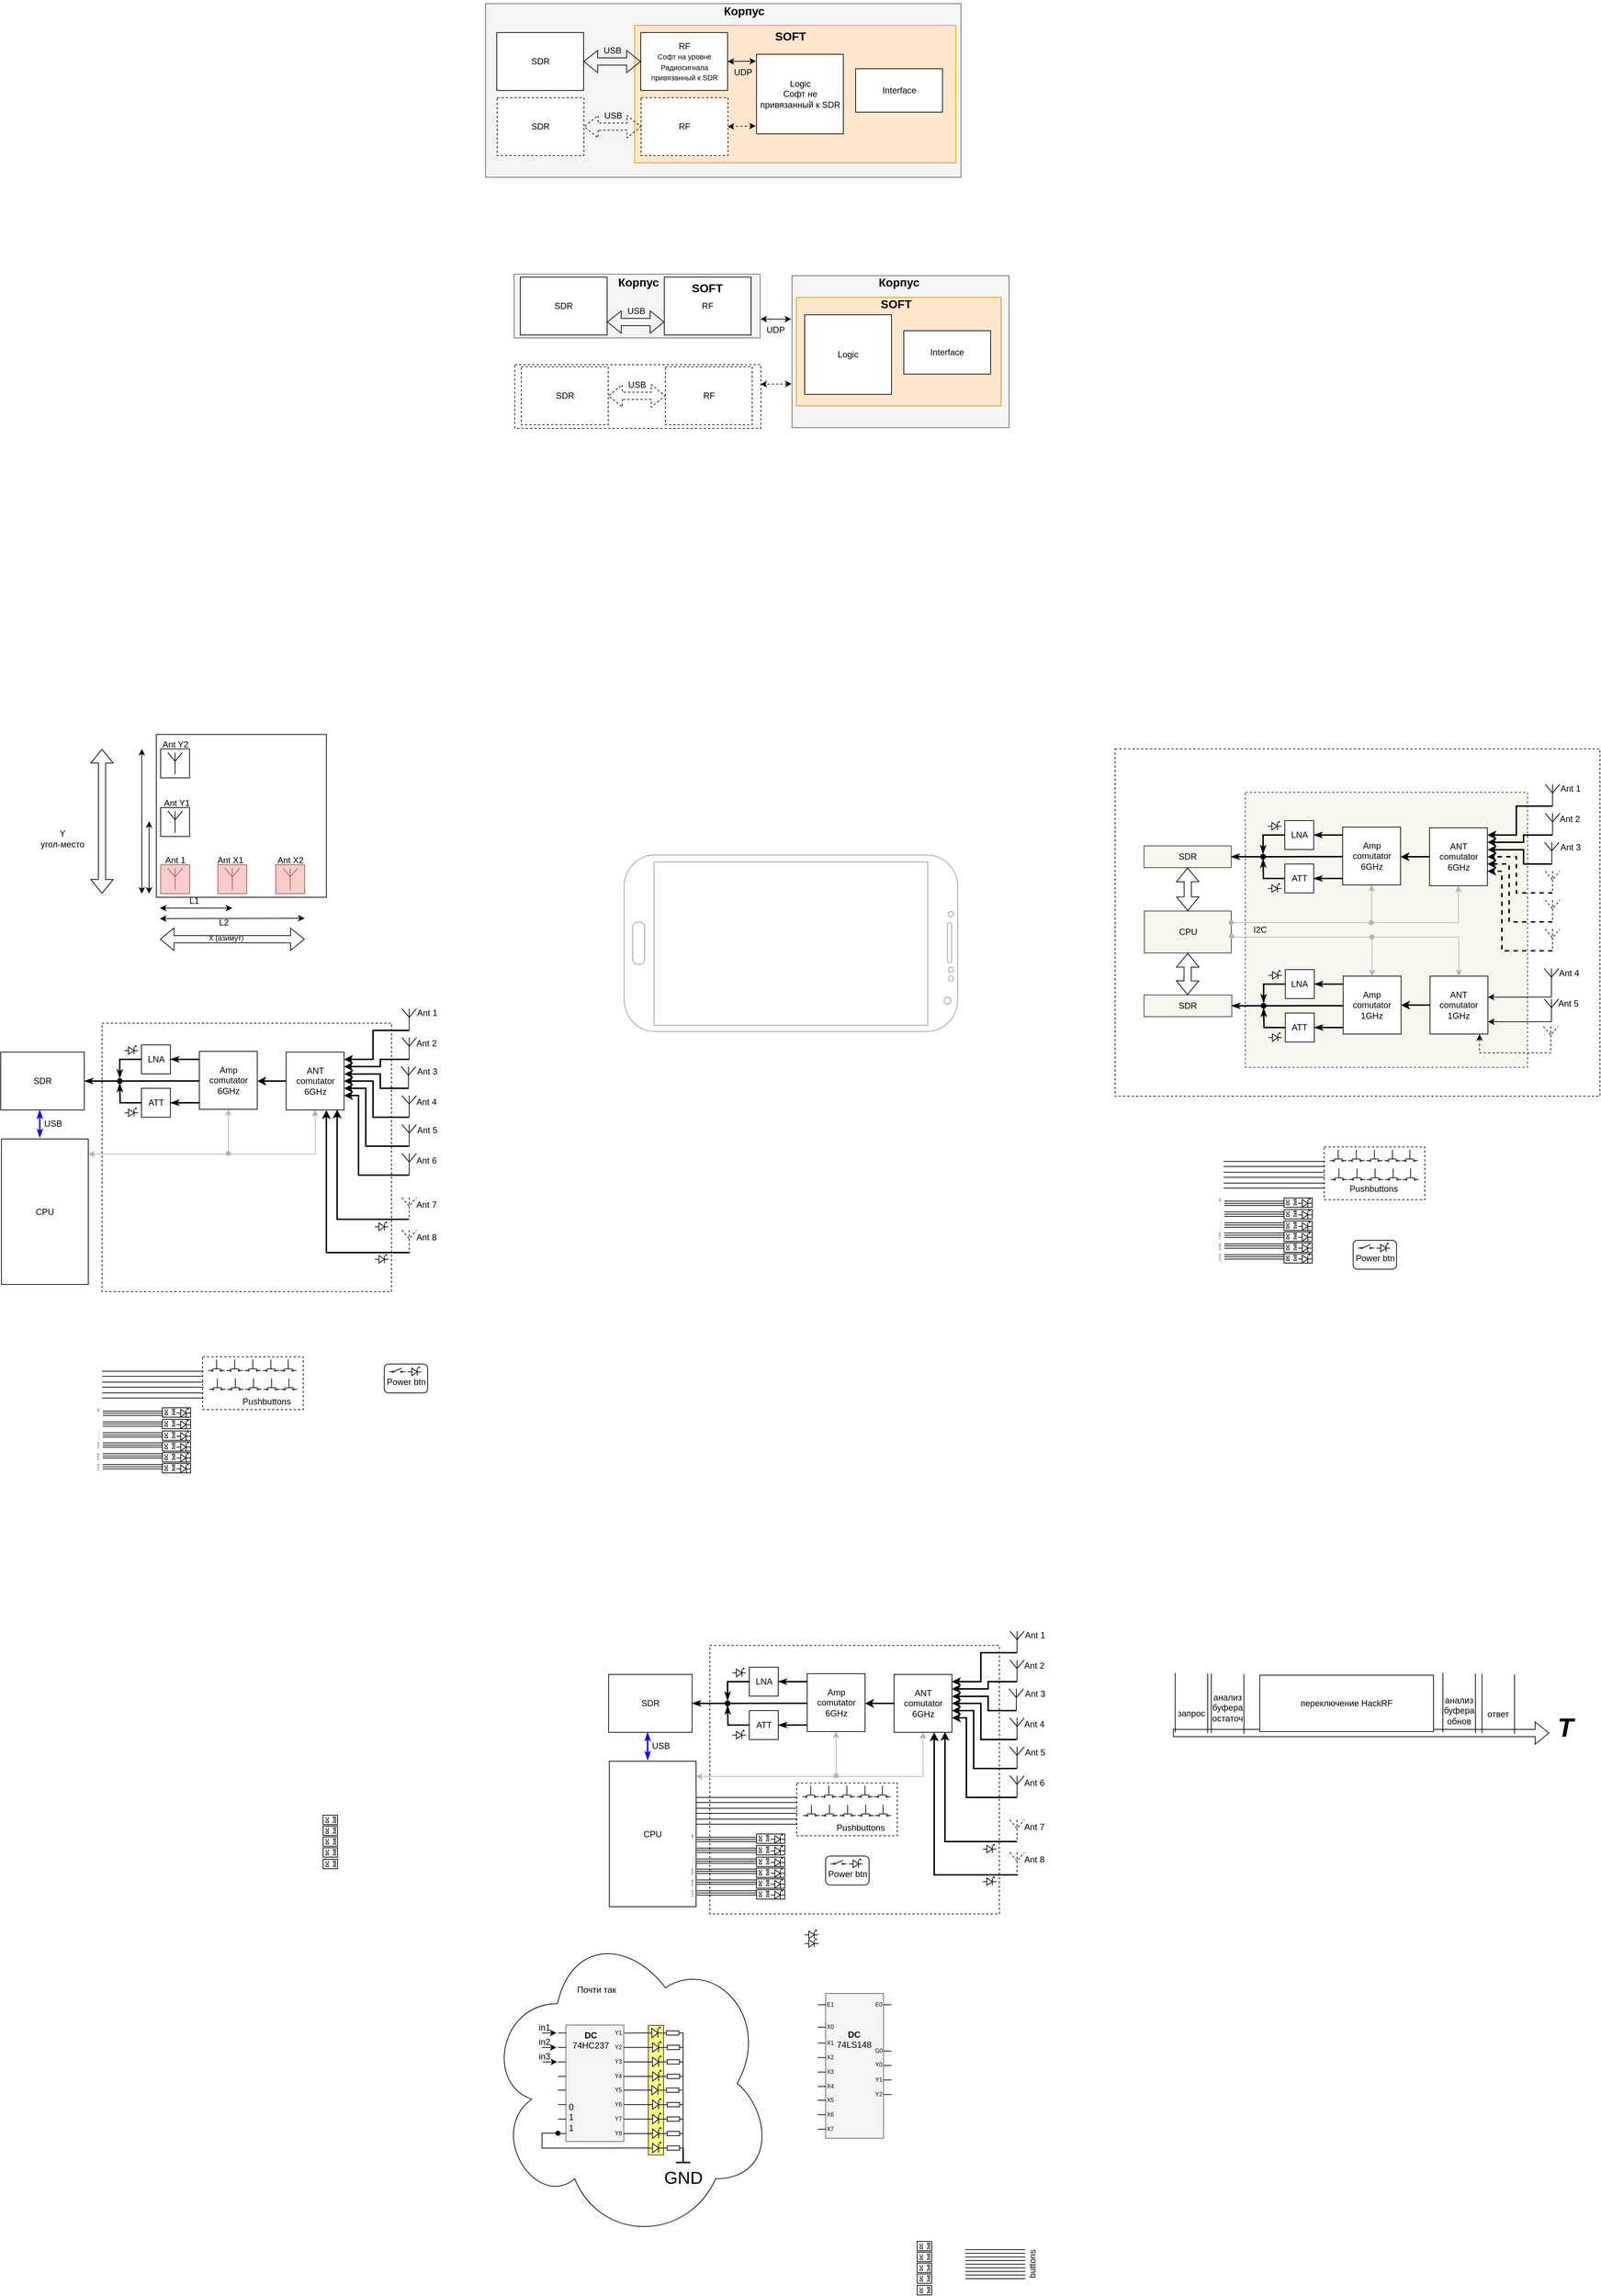 <mxfile version="24.8.6">
  <diagram name="Страница — 1" id="I5FzEB9FDbfekqqS_yuY">
    <mxGraphModel dx="7667" dy="6138" grid="1" gridSize="10" guides="1" tooltips="1" connect="1" arrows="1" fold="1" page="1" pageScale="1" pageWidth="827" pageHeight="1169" math="0" shadow="0">
      <root>
        <mxCell id="0" />
        <mxCell id="1" parent="0" />
        <mxCell id="VqBcvnje3LFumHh0p7NW-141" value="" style="rounded=0;whiteSpace=wrap;html=1;fillColor=#f5f5f5;fontColor=#333333;strokeColor=#666666;" vertex="1" parent="1">
          <mxGeometry x="433.5" y="-1814" width="300" height="210" as="geometry" />
        </mxCell>
        <mxCell id="VqBcvnje3LFumHh0p7NW-161" value="" style="rounded=0;whiteSpace=wrap;html=1;fillColor=#ffe6cc;strokeColor=#d79b00;" vertex="1" parent="1">
          <mxGeometry x="439.5" y="-1784" width="283" height="150" as="geometry" />
        </mxCell>
        <mxCell id="VqBcvnje3LFumHh0p7NW-140" value="" style="rounded=0;whiteSpace=wrap;html=1;fillColor=#f5f5f5;fontColor=#333333;strokeColor=#666666;" vertex="1" parent="1">
          <mxGeometry x="10" y="-2190" width="657" height="240" as="geometry" />
        </mxCell>
        <mxCell id="VqBcvnje3LFumHh0p7NW-158" value="" style="rounded=0;whiteSpace=wrap;html=1;fillColor=#ffe6cc;strokeColor=#d79b00;" vertex="1" parent="1">
          <mxGeometry x="216" y="-2160" width="444" height="190" as="geometry" />
        </mxCell>
        <mxCell id="VqBcvnje3LFumHh0p7NW-157" value="" style="rounded=0;whiteSpace=wrap;html=1;dashed=1;" vertex="1" parent="1">
          <mxGeometry x="50.5" y="-1691" width="340" height="88" as="geometry" />
        </mxCell>
        <mxCell id="VqBcvnje3LFumHh0p7NW-156" value="" style="rounded=0;whiteSpace=wrap;html=1;fillColor=#f5f5f5;fontColor=#333333;strokeColor=#666666;" vertex="1" parent="1">
          <mxGeometry x="49.5" y="-1816" width="340" height="88" as="geometry" />
        </mxCell>
        <mxCell id="VqBcvnje3LFumHh0p7NW-119" value="" style="rounded=0;whiteSpace=wrap;html=1;" vertex="1" parent="1">
          <mxGeometry x="-445" y="-1180" width="235" height="225" as="geometry" />
        </mxCell>
        <mxCell id="VqBcvnje3LFumHh0p7NW-98" value="" style="rounded=0;whiteSpace=wrap;html=1;fillColor=#f8cecc;strokeColor=#b85450;" vertex="1" parent="1">
          <mxGeometry x="-280" y="-1000" width="40" height="40" as="geometry" />
        </mxCell>
        <mxCell id="EEat3PR4c5HYcl_UxLOS-326" value="" style="rounded=0;whiteSpace=wrap;html=1;dashed=1;" parent="1" vertex="1">
          <mxGeometry x="880" y="-1160" width="670" height="480" as="geometry" />
        </mxCell>
        <mxCell id="EEat3PR4c5HYcl_UxLOS-209" value="" style="rounded=0;whiteSpace=wrap;html=1;dashed=1;" parent="1" vertex="1">
          <mxGeometry x="320" y="79" width="400" height="371" as="geometry" />
        </mxCell>
        <mxCell id="EEat3PR4c5HYcl_UxLOS-119" value="" style="ellipse;shape=cloud;whiteSpace=wrap;html=1;" parent="1" vertex="1">
          <mxGeometry x="10" y="464" width="397.5" height="440" as="geometry" />
        </mxCell>
        <mxCell id="EEat3PR4c5HYcl_UxLOS-148" value="" style="rounded=0;whiteSpace=wrap;html=1;fillColor=#ffff88;strokeColor=#36393d;" parent="1" vertex="1">
          <mxGeometry x="235" y="604" width="21" height="179" as="geometry" />
        </mxCell>
        <mxCell id="EEat3PR4c5HYcl_UxLOS-35" value="CPU" style="rounded=0;whiteSpace=wrap;html=1;" parent="1" vertex="1">
          <mxGeometry x="181" y="239" width="120" height="201" as="geometry" />
        </mxCell>
        <mxCell id="EEat3PR4c5HYcl_UxLOS-1" value="LNA" style="rounded=0;whiteSpace=wrap;html=1;" parent="1" vertex="1">
          <mxGeometry x="374.5" y="109" width="40" height="40" as="geometry" />
        </mxCell>
        <mxCell id="EEat3PR4c5HYcl_UxLOS-2" value="ATT" style="rounded=0;whiteSpace=wrap;html=1;" parent="1" vertex="1">
          <mxGeometry x="374.5" y="169" width="40" height="40" as="geometry" />
        </mxCell>
        <mxCell id="EEat3PR4c5HYcl_UxLOS-11" style="edgeStyle=orthogonalEdgeStyle;rounded=0;orthogonalLoop=1;jettySize=auto;html=1;exitX=0.5;exitY=1;exitDx=0;exitDy=0;exitPerimeter=0;entryX=1;entryY=0.125;entryDx=0;entryDy=0;entryPerimeter=0;strokeWidth=2;" parent="1" source="EEat3PR4c5HYcl_UxLOS-4" target="EEat3PR4c5HYcl_UxLOS-10" edge="1">
          <mxGeometry relative="1" as="geometry">
            <mxPoint x="664.5" y="139" as="targetPoint" />
            <Array as="points">
              <mxPoint x="694.5" y="89" />
              <mxPoint x="694.5" y="129" />
            </Array>
          </mxGeometry>
        </mxCell>
        <mxCell id="EEat3PR4c5HYcl_UxLOS-4" value="" style="verticalLabelPosition=bottom;shadow=0;dashed=0;align=center;html=1;verticalAlign=top;shape=mxgraph.electrical.radio.aerial_-_antenna_1;" parent="1" vertex="1">
          <mxGeometry x="734.5" y="59" width="20" height="30" as="geometry" />
        </mxCell>
        <mxCell id="EEat3PR4c5HYcl_UxLOS-12" style="edgeStyle=orthogonalEdgeStyle;rounded=0;orthogonalLoop=1;jettySize=auto;html=1;exitX=0.5;exitY=1;exitDx=0;exitDy=0;exitPerimeter=0;entryX=1;entryY=0.25;entryDx=0;entryDy=0;strokeWidth=2;" parent="1" source="EEat3PR4c5HYcl_UxLOS-5" target="EEat3PR4c5HYcl_UxLOS-10" edge="1">
          <mxGeometry relative="1" as="geometry">
            <Array as="points">
              <mxPoint x="704.5" y="129" />
              <mxPoint x="704.5" y="139" />
            </Array>
          </mxGeometry>
        </mxCell>
        <mxCell id="EEat3PR4c5HYcl_UxLOS-5" value="" style="verticalLabelPosition=bottom;shadow=0;dashed=0;align=center;html=1;verticalAlign=top;shape=mxgraph.electrical.radio.aerial_-_antenna_1;" parent="1" vertex="1">
          <mxGeometry x="734.5" y="99" width="20" height="30" as="geometry" />
        </mxCell>
        <mxCell id="EEat3PR4c5HYcl_UxLOS-6" value="" style="verticalLabelPosition=bottom;shadow=0;dashed=0;align=center;html=1;verticalAlign=top;shape=mxgraph.electrical.radio.aerial_-_antenna_1;" parent="1" vertex="1">
          <mxGeometry x="733.5" y="139" width="20" height="30" as="geometry" />
        </mxCell>
        <mxCell id="EEat3PR4c5HYcl_UxLOS-15" style="edgeStyle=orthogonalEdgeStyle;rounded=0;orthogonalLoop=1;jettySize=auto;html=1;exitX=0.5;exitY=1;exitDx=0;exitDy=0;exitPerimeter=0;entryX=1;entryY=0.5;entryDx=0;entryDy=0;strokeWidth=2;" parent="1" source="EEat3PR4c5HYcl_UxLOS-7" target="EEat3PR4c5HYcl_UxLOS-10" edge="1">
          <mxGeometry relative="1" as="geometry">
            <Array as="points">
              <mxPoint x="694.5" y="209" />
              <mxPoint x="694.5" y="159" />
            </Array>
          </mxGeometry>
        </mxCell>
        <mxCell id="EEat3PR4c5HYcl_UxLOS-7" value="" style="verticalLabelPosition=bottom;shadow=0;dashed=0;align=center;html=1;verticalAlign=top;shape=mxgraph.electrical.radio.aerial_-_antenna_1;" parent="1" vertex="1">
          <mxGeometry x="734.5" y="179" width="20" height="30" as="geometry" />
        </mxCell>
        <mxCell id="EEat3PR4c5HYcl_UxLOS-8" value="" style="verticalLabelPosition=bottom;shadow=0;dashed=0;align=center;html=1;verticalAlign=top;shape=mxgraph.electrical.radio.aerial_-_antenna_1;" parent="1" vertex="1">
          <mxGeometry x="734.5" y="219" width="20" height="30" as="geometry" />
        </mxCell>
        <mxCell id="EEat3PR4c5HYcl_UxLOS-13" style="edgeStyle=orthogonalEdgeStyle;rounded=0;orthogonalLoop=1;jettySize=auto;html=1;exitX=0.5;exitY=1;exitDx=0;exitDy=0;exitPerimeter=0;entryX=1;entryY=0.75;entryDx=0;entryDy=0;strokeWidth=2;" parent="1" edge="1">
          <mxGeometry relative="1" as="geometry">
            <mxPoint x="744.5" y="289" as="sourcePoint" />
            <mxPoint x="654.5" y="179.0" as="targetPoint" />
            <Array as="points">
              <mxPoint x="674.5" y="289" />
              <mxPoint x="674.5" y="179" />
            </Array>
          </mxGeometry>
        </mxCell>
        <mxCell id="EEat3PR4c5HYcl_UxLOS-9" value="" style="verticalLabelPosition=bottom;shadow=0;dashed=0;align=center;html=1;verticalAlign=top;shape=mxgraph.electrical.radio.aerial_-_antenna_1;" parent="1" vertex="1">
          <mxGeometry x="734.5" y="259" width="20" height="30" as="geometry" />
        </mxCell>
        <mxCell id="EEat3PR4c5HYcl_UxLOS-22" style="edgeStyle=orthogonalEdgeStyle;rounded=0;orthogonalLoop=1;jettySize=auto;html=1;exitX=0;exitY=0.5;exitDx=0;exitDy=0;strokeWidth=2;" parent="1" source="EEat3PR4c5HYcl_UxLOS-10" edge="1">
          <mxGeometry relative="1" as="geometry">
            <mxPoint x="534.5" y="159.104" as="targetPoint" />
          </mxGeometry>
        </mxCell>
        <mxCell id="EEat3PR4c5HYcl_UxLOS-39" style="edgeStyle=orthogonalEdgeStyle;rounded=0;orthogonalLoop=1;jettySize=auto;html=1;exitX=0.5;exitY=1;exitDx=0;exitDy=0;endArrow=oval;endFill=1;startArrow=classic;startFill=1;strokeColor=#B3B3B3;" parent="1" source="EEat3PR4c5HYcl_UxLOS-10" edge="1">
          <mxGeometry relative="1" as="geometry">
            <mxPoint x="494.5" y="259" as="targetPoint" />
            <Array as="points">
              <mxPoint x="614.5" y="260" />
              <mxPoint x="494.5" y="260" />
            </Array>
          </mxGeometry>
        </mxCell>
        <mxCell id="EEat3PR4c5HYcl_UxLOS-10" value="&lt;div&gt;ANT&lt;br&gt;comutator&lt;br&gt;&lt;/div&gt;&lt;div&gt;6GHz&lt;br&gt;&lt;/div&gt;" style="rounded=0;whiteSpace=wrap;html=1;" parent="1" vertex="1">
          <mxGeometry x="574.5" y="119" width="80" height="80" as="geometry" />
        </mxCell>
        <mxCell id="EEat3PR4c5HYcl_UxLOS-14" style="edgeStyle=orthogonalEdgeStyle;rounded=0;orthogonalLoop=1;jettySize=auto;html=1;exitX=0.5;exitY=1;exitDx=0;exitDy=0;exitPerimeter=0;entryX=1;entryY=0.625;entryDx=0;entryDy=0;entryPerimeter=0;strokeWidth=2;" parent="1" source="EEat3PR4c5HYcl_UxLOS-8" target="EEat3PR4c5HYcl_UxLOS-10" edge="1">
          <mxGeometry relative="1" as="geometry">
            <Array as="points">
              <mxPoint x="684.5" y="249" />
              <mxPoint x="684.5" y="169" />
            </Array>
          </mxGeometry>
        </mxCell>
        <mxCell id="EEat3PR4c5HYcl_UxLOS-18" style="edgeStyle=orthogonalEdgeStyle;rounded=0;orthogonalLoop=1;jettySize=auto;html=1;exitX=0.5;exitY=1;exitDx=0;exitDy=0;exitPerimeter=0;entryX=1.004;entryY=0.379;entryDx=0;entryDy=0;entryPerimeter=0;strokeWidth=2;" parent="1" source="EEat3PR4c5HYcl_UxLOS-6" target="EEat3PR4c5HYcl_UxLOS-10" edge="1">
          <mxGeometry relative="1" as="geometry">
            <Array as="points">
              <mxPoint x="704.5" y="169" />
              <mxPoint x="704.5" y="149" />
            </Array>
          </mxGeometry>
        </mxCell>
        <mxCell id="EEat3PR4c5HYcl_UxLOS-24" style="edgeStyle=orthogonalEdgeStyle;rounded=0;orthogonalLoop=1;jettySize=auto;html=1;exitX=0.001;exitY=0.511;exitDx=0;exitDy=0;exitPerimeter=0;endArrow=oval;endFill=1;strokeWidth=2;" parent="1" source="EEat3PR4c5HYcl_UxLOS-19" edge="1">
          <mxGeometry relative="1" as="geometry">
            <mxPoint x="344.5" y="159" as="targetPoint" />
          </mxGeometry>
        </mxCell>
        <mxCell id="EEat3PR4c5HYcl_UxLOS-19" value="&lt;div&gt;Amp&lt;br&gt;comutator&lt;br&gt;&lt;/div&gt;&lt;div&gt;6GHz&lt;br&gt;&lt;/div&gt;" style="rounded=0;whiteSpace=wrap;html=1;" parent="1" vertex="1">
          <mxGeometry x="454.5" y="118" width="80" height="80" as="geometry" />
        </mxCell>
        <mxCell id="EEat3PR4c5HYcl_UxLOS-20" style="edgeStyle=orthogonalEdgeStyle;rounded=0;orthogonalLoop=1;jettySize=auto;html=1;exitX=1;exitY=0.5;exitDx=0;exitDy=0;entryX=-0.002;entryY=0.894;entryDx=0;entryDy=0;entryPerimeter=0;endArrow=none;endFill=0;startArrow=classicThin;startFill=1;strokeWidth=2;" parent="1" source="EEat3PR4c5HYcl_UxLOS-2" target="EEat3PR4c5HYcl_UxLOS-19" edge="1">
          <mxGeometry relative="1" as="geometry" />
        </mxCell>
        <mxCell id="EEat3PR4c5HYcl_UxLOS-21" style="edgeStyle=orthogonalEdgeStyle;rounded=0;orthogonalLoop=1;jettySize=auto;html=1;exitX=1;exitY=0.5;exitDx=0;exitDy=0;entryX=-0.008;entryY=0.126;entryDx=0;entryDy=0;entryPerimeter=0;endArrow=none;endFill=0;startArrow=classicThin;startFill=1;strokeWidth=2;" parent="1" source="EEat3PR4c5HYcl_UxLOS-1" target="EEat3PR4c5HYcl_UxLOS-19" edge="1">
          <mxGeometry relative="1" as="geometry" />
        </mxCell>
        <mxCell id="EEat3PR4c5HYcl_UxLOS-33" style="edgeStyle=orthogonalEdgeStyle;rounded=0;orthogonalLoop=1;jettySize=auto;html=1;exitX=1;exitY=0.5;exitDx=0;exitDy=0;startArrow=classicThin;startFill=1;endArrow=none;endFill=0;strokeWidth=2;" parent="1" source="EEat3PR4c5HYcl_UxLOS-23" edge="1">
          <mxGeometry relative="1" as="geometry">
            <mxPoint x="344.5" y="159" as="targetPoint" />
          </mxGeometry>
        </mxCell>
        <mxCell id="EEat3PR4c5HYcl_UxLOS-23" value="SDR" style="rounded=0;whiteSpace=wrap;html=1;" parent="1" vertex="1">
          <mxGeometry x="180" y="119" width="115.5" height="80" as="geometry" />
        </mxCell>
        <mxCell id="EEat3PR4c5HYcl_UxLOS-25" style="edgeStyle=orthogonalEdgeStyle;rounded=0;orthogonalLoop=1;jettySize=auto;html=1;exitX=0;exitY=0.5;exitDx=0;exitDy=0;endArrow=classicThin;endFill=1;strokeWidth=2;" parent="1" source="EEat3PR4c5HYcl_UxLOS-1" edge="1">
          <mxGeometry relative="1" as="geometry">
            <mxPoint x="344.5" y="155" as="targetPoint" />
          </mxGeometry>
        </mxCell>
        <mxCell id="EEat3PR4c5HYcl_UxLOS-26" style="edgeStyle=orthogonalEdgeStyle;rounded=0;orthogonalLoop=1;jettySize=auto;html=1;exitX=0;exitY=0.5;exitDx=0;exitDy=0;endArrow=classicThin;endFill=1;strokeWidth=2;" parent="1" source="EEat3PR4c5HYcl_UxLOS-2" edge="1">
          <mxGeometry relative="1" as="geometry">
            <mxPoint x="344.5" y="162" as="targetPoint" />
          </mxGeometry>
        </mxCell>
        <mxCell id="EEat3PR4c5HYcl_UxLOS-27" value="Ant 1" style="text;html=1;align=center;verticalAlign=middle;resizable=0;points=[];autosize=1;strokeColor=none;fillColor=none;" parent="1" vertex="1">
          <mxGeometry x="743.5" y="50" width="50" height="30" as="geometry" />
        </mxCell>
        <mxCell id="EEat3PR4c5HYcl_UxLOS-28" value="Ant 2" style="text;html=1;align=center;verticalAlign=middle;resizable=0;points=[];autosize=1;strokeColor=none;fillColor=none;" parent="1" vertex="1">
          <mxGeometry x="742.5" y="92" width="50" height="30" as="geometry" />
        </mxCell>
        <mxCell id="EEat3PR4c5HYcl_UxLOS-29" value="Ant 3" style="text;html=1;align=center;verticalAlign=middle;resizable=0;points=[];autosize=1;strokeColor=none;fillColor=none;" parent="1" vertex="1">
          <mxGeometry x="743.5" y="131" width="50" height="30" as="geometry" />
        </mxCell>
        <mxCell id="EEat3PR4c5HYcl_UxLOS-30" value="Ant 4" style="text;html=1;align=center;verticalAlign=middle;resizable=0;points=[];autosize=1;strokeColor=none;fillColor=none;" parent="1" vertex="1">
          <mxGeometry x="742.5" y="173" width="50" height="30" as="geometry" />
        </mxCell>
        <mxCell id="EEat3PR4c5HYcl_UxLOS-31" value="Ant 5" style="text;html=1;align=center;verticalAlign=middle;resizable=0;points=[];autosize=1;strokeColor=none;fillColor=none;" parent="1" vertex="1">
          <mxGeometry x="743.5" y="212" width="50" height="30" as="geometry" />
        </mxCell>
        <mxCell id="EEat3PR4c5HYcl_UxLOS-32" value="Ant 6" style="text;html=1;align=center;verticalAlign=middle;resizable=0;points=[];autosize=1;strokeColor=none;fillColor=none;" parent="1" vertex="1">
          <mxGeometry x="742.5" y="254" width="50" height="30" as="geometry" />
        </mxCell>
        <mxCell id="EEat3PR4c5HYcl_UxLOS-37" value="USB" style="text;html=1;align=center;verticalAlign=middle;resizable=0;points=[];autosize=1;strokeColor=none;fillColor=none;" parent="1" vertex="1">
          <mxGeometry x="227" y="203" width="50" height="30" as="geometry" />
        </mxCell>
        <mxCell id="EEat3PR4c5HYcl_UxLOS-38" style="edgeStyle=orthogonalEdgeStyle;rounded=0;orthogonalLoop=1;jettySize=auto;html=1;exitX=0.5;exitY=1;exitDx=0;exitDy=0;startArrow=classic;startFill=1;strokeColor=#B3B3B3;" parent="1" source="EEat3PR4c5HYcl_UxLOS-19" edge="1">
          <mxGeometry relative="1" as="geometry">
            <mxPoint x="301" y="260" as="targetPoint" />
            <Array as="points">
              <mxPoint x="494" y="260" />
            </Array>
          </mxGeometry>
        </mxCell>
        <mxCell id="EEat3PR4c5HYcl_UxLOS-63" style="edgeStyle=orthogonalEdgeStyle;rounded=0;orthogonalLoop=1;jettySize=auto;html=1;exitX=1;exitY=0.5;exitDx=0;exitDy=0;exitPerimeter=0;entryX=0;entryY=0.57;entryDx=0;entryDy=0;entryPerimeter=0;endArrow=none;endFill=0;" parent="1" edge="1">
          <mxGeometry relative="1" as="geometry">
            <mxPoint x="211" y="634.5" as="sourcePoint" />
            <mxPoint x="235" y="634.5" as="targetPoint" />
          </mxGeometry>
        </mxCell>
        <mxCell id="EEat3PR4c5HYcl_UxLOS-64" style="edgeStyle=orthogonalEdgeStyle;rounded=0;orthogonalLoop=1;jettySize=auto;html=1;exitX=1;exitY=0.5;exitDx=0;exitDy=0;exitPerimeter=0;entryX=0;entryY=0.57;entryDx=0;entryDy=0;entryPerimeter=0;endArrow=none;endFill=0;" parent="1" edge="1">
          <mxGeometry relative="1" as="geometry">
            <mxPoint x="211" y="654.5" as="sourcePoint" />
            <mxPoint x="235" y="654.5" as="targetPoint" />
          </mxGeometry>
        </mxCell>
        <mxCell id="EEat3PR4c5HYcl_UxLOS-65" style="edgeStyle=orthogonalEdgeStyle;rounded=0;orthogonalLoop=1;jettySize=auto;html=1;exitX=1;exitY=0.5;exitDx=0;exitDy=0;exitPerimeter=0;entryX=0;entryY=0.57;entryDx=0;entryDy=0;entryPerimeter=0;endArrow=none;endFill=0;" parent="1" edge="1">
          <mxGeometry relative="1" as="geometry">
            <mxPoint x="211" y="674.5" as="sourcePoint" />
            <mxPoint x="235" y="674.5" as="targetPoint" />
          </mxGeometry>
        </mxCell>
        <mxCell id="EEat3PR4c5HYcl_UxLOS-66" style="edgeStyle=orthogonalEdgeStyle;rounded=0;orthogonalLoop=1;jettySize=auto;html=1;exitX=1;exitY=0.5;exitDx=0;exitDy=0;exitPerimeter=0;entryX=0;entryY=0.57;entryDx=0;entryDy=0;entryPerimeter=0;endArrow=none;endFill=0;" parent="1" edge="1">
          <mxGeometry relative="1" as="geometry">
            <mxPoint x="211" y="693.5" as="sourcePoint" />
            <mxPoint x="235" y="693.5" as="targetPoint" />
          </mxGeometry>
        </mxCell>
        <mxCell id="EEat3PR4c5HYcl_UxLOS-67" style="edgeStyle=orthogonalEdgeStyle;rounded=0;orthogonalLoop=1;jettySize=auto;html=1;exitX=1;exitY=0.5;exitDx=0;exitDy=0;exitPerimeter=0;entryX=0;entryY=0.57;entryDx=0;entryDy=0;entryPerimeter=0;endArrow=none;endFill=0;" parent="1" edge="1">
          <mxGeometry relative="1" as="geometry">
            <mxPoint x="211" y="713.5" as="sourcePoint" />
            <mxPoint x="235" y="713.5" as="targetPoint" />
          </mxGeometry>
        </mxCell>
        <mxCell id="EEat3PR4c5HYcl_UxLOS-68" style="edgeStyle=orthogonalEdgeStyle;rounded=0;orthogonalLoop=1;jettySize=auto;html=1;exitX=1;exitY=0.5;exitDx=0;exitDy=0;exitPerimeter=0;entryX=0;entryY=0.57;entryDx=0;entryDy=0;entryPerimeter=0;endArrow=none;endFill=0;" parent="1" edge="1">
          <mxGeometry relative="1" as="geometry">
            <mxPoint x="211" y="733.5" as="sourcePoint" />
            <mxPoint x="235" y="733.5" as="targetPoint" />
          </mxGeometry>
        </mxCell>
        <mxCell id="EEat3PR4c5HYcl_UxLOS-69" style="edgeStyle=orthogonalEdgeStyle;rounded=0;orthogonalLoop=1;jettySize=auto;html=1;exitX=1;exitY=0.5;exitDx=0;exitDy=0;exitPerimeter=0;entryX=0;entryY=0.57;entryDx=0;entryDy=0;entryPerimeter=0;endArrow=none;endFill=0;" parent="1" edge="1">
          <mxGeometry relative="1" as="geometry">
            <mxPoint x="211" y="753.5" as="sourcePoint" />
            <mxPoint x="235" y="753.5" as="targetPoint" />
          </mxGeometry>
        </mxCell>
        <mxCell id="EEat3PR4c5HYcl_UxLOS-70" value="" style="verticalLabelPosition=bottom;verticalAlign=top;html=1;shape=mxgraph.basic.rect;fillColor2=none;strokeWidth=1;size=20;indent=5;fillColor=#f5f5f5;fontColor=#333333;strokeColor=#666666;" parent="1" vertex="1">
          <mxGeometry x="121" y="603.5" width="80" height="161" as="geometry" />
        </mxCell>
        <mxCell id="EEat3PR4c5HYcl_UxLOS-71" value="&lt;div&gt;&lt;b&gt;DC&lt;/b&gt;&lt;/div&gt;&lt;div&gt;74HC237&lt;/div&gt;&lt;div&gt;&lt;br&gt;&lt;/div&gt;" style="text;html=1;align=center;verticalAlign=middle;resizable=0;points=[];autosize=1;strokeColor=none;fillColor=none;" parent="1" vertex="1">
          <mxGeometry x="120" y="602" width="70" height="60" as="geometry" />
        </mxCell>
        <mxCell id="EEat3PR4c5HYcl_UxLOS-72" style="edgeStyle=orthogonalEdgeStyle;rounded=0;orthogonalLoop=1;jettySize=auto;html=1;entryX=1.01;entryY=0.069;entryDx=0;entryDy=0;entryPerimeter=0;endArrow=none;endFill=0;exitX=0;exitY=0.57;exitDx=0;exitDy=0;exitPerimeter=0;" parent="1" source="EEat3PR4c5HYcl_UxLOS-98" target="EEat3PR4c5HYcl_UxLOS-70" edge="1">
          <mxGeometry relative="1" as="geometry">
            <mxPoint x="264" y="615" as="sourcePoint" />
          </mxGeometry>
        </mxCell>
        <mxCell id="EEat3PR4c5HYcl_UxLOS-73" style="edgeStyle=orthogonalEdgeStyle;rounded=0;orthogonalLoop=1;jettySize=auto;html=1;exitX=0;exitY=0.5;exitDx=0;exitDy=0;exitPerimeter=0;entryX=1.01;entryY=0.069;entryDx=0;entryDy=0;entryPerimeter=0;endArrow=none;endFill=0;" parent="1" edge="1">
          <mxGeometry relative="1" as="geometry">
            <mxPoint x="240" y="634.5" as="sourcePoint" />
            <mxPoint x="201" y="634.5" as="targetPoint" />
          </mxGeometry>
        </mxCell>
        <mxCell id="EEat3PR4c5HYcl_UxLOS-74" style="edgeStyle=orthogonalEdgeStyle;rounded=0;orthogonalLoop=1;jettySize=auto;html=1;exitX=0;exitY=0.5;exitDx=0;exitDy=0;exitPerimeter=0;entryX=1.01;entryY=0.069;entryDx=0;entryDy=0;entryPerimeter=0;endArrow=none;endFill=0;" parent="1" edge="1">
          <mxGeometry relative="1" as="geometry">
            <mxPoint x="240" y="654.5" as="sourcePoint" />
            <mxPoint x="201" y="654.5" as="targetPoint" />
          </mxGeometry>
        </mxCell>
        <mxCell id="EEat3PR4c5HYcl_UxLOS-75" style="edgeStyle=orthogonalEdgeStyle;rounded=0;orthogonalLoop=1;jettySize=auto;html=1;exitX=0;exitY=0.5;exitDx=0;exitDy=0;exitPerimeter=0;entryX=1.01;entryY=0.069;entryDx=0;entryDy=0;entryPerimeter=0;endArrow=none;endFill=0;" parent="1" edge="1">
          <mxGeometry relative="1" as="geometry">
            <mxPoint x="240" y="674.5" as="sourcePoint" />
            <mxPoint x="201" y="674.5" as="targetPoint" />
          </mxGeometry>
        </mxCell>
        <mxCell id="EEat3PR4c5HYcl_UxLOS-76" style="edgeStyle=orthogonalEdgeStyle;rounded=0;orthogonalLoop=1;jettySize=auto;html=1;exitX=0;exitY=0.5;exitDx=0;exitDy=0;exitPerimeter=0;entryX=1.01;entryY=0.069;entryDx=0;entryDy=0;entryPerimeter=0;endArrow=none;endFill=0;" parent="1" edge="1">
          <mxGeometry relative="1" as="geometry">
            <mxPoint x="240" y="693.5" as="sourcePoint" />
            <mxPoint x="201" y="693.5" as="targetPoint" />
          </mxGeometry>
        </mxCell>
        <mxCell id="EEat3PR4c5HYcl_UxLOS-77" style="edgeStyle=orthogonalEdgeStyle;rounded=0;orthogonalLoop=1;jettySize=auto;html=1;exitX=0;exitY=0.5;exitDx=0;exitDy=0;exitPerimeter=0;entryX=1.01;entryY=0.069;entryDx=0;entryDy=0;entryPerimeter=0;endArrow=none;endFill=0;" parent="1" edge="1">
          <mxGeometry relative="1" as="geometry">
            <mxPoint x="240" y="713.5" as="sourcePoint" />
            <mxPoint x="201" y="713.5" as="targetPoint" />
          </mxGeometry>
        </mxCell>
        <mxCell id="EEat3PR4c5HYcl_UxLOS-78" style="edgeStyle=orthogonalEdgeStyle;rounded=0;orthogonalLoop=1;jettySize=auto;html=1;exitX=0;exitY=0.5;exitDx=0;exitDy=0;exitPerimeter=0;entryX=1.01;entryY=0.069;entryDx=0;entryDy=0;entryPerimeter=0;endArrow=none;endFill=0;" parent="1" edge="1">
          <mxGeometry relative="1" as="geometry">
            <mxPoint x="240" y="733.5" as="sourcePoint" />
            <mxPoint x="201" y="733.5" as="targetPoint" />
          </mxGeometry>
        </mxCell>
        <mxCell id="EEat3PR4c5HYcl_UxLOS-79" style="edgeStyle=orthogonalEdgeStyle;rounded=0;orthogonalLoop=1;jettySize=auto;html=1;exitX=0;exitY=0.5;exitDx=0;exitDy=0;exitPerimeter=0;entryX=1.01;entryY=0.069;entryDx=0;entryDy=0;entryPerimeter=0;endArrow=none;endFill=0;" parent="1" edge="1">
          <mxGeometry relative="1" as="geometry">
            <mxPoint x="240" y="753.5" as="sourcePoint" />
            <mxPoint x="201" y="753.5" as="targetPoint" />
          </mxGeometry>
        </mxCell>
        <mxCell id="EEat3PR4c5HYcl_UxLOS-80" value="" style="group" parent="1" vertex="1" connectable="0">
          <mxGeometry x="110" y="614.5" width="11" height="139" as="geometry" />
        </mxCell>
        <mxCell id="EEat3PR4c5HYcl_UxLOS-81" style="edgeStyle=orthogonalEdgeStyle;rounded=0;orthogonalLoop=1;jettySize=auto;html=1;exitX=0;exitY=0.5;exitDx=0;exitDy=0;exitPerimeter=0;entryX=1.01;entryY=0.069;entryDx=0;entryDy=0;entryPerimeter=0;endArrow=none;endFill=0;" parent="EEat3PR4c5HYcl_UxLOS-80" edge="1">
          <mxGeometry relative="1" as="geometry">
            <mxPoint x="11" as="sourcePoint" />
            <mxPoint x="0.282" as="targetPoint" />
          </mxGeometry>
        </mxCell>
        <mxCell id="EEat3PR4c5HYcl_UxLOS-82" style="edgeStyle=orthogonalEdgeStyle;rounded=0;orthogonalLoop=1;jettySize=auto;html=1;exitX=0;exitY=0.5;exitDx=0;exitDy=0;exitPerimeter=0;entryX=1.01;entryY=0.069;entryDx=0;entryDy=0;entryPerimeter=0;endArrow=none;endFill=0;" parent="EEat3PR4c5HYcl_UxLOS-80" edge="1">
          <mxGeometry relative="1" as="geometry">
            <mxPoint x="11" y="20" as="sourcePoint" />
            <mxPoint y="20" as="targetPoint" />
          </mxGeometry>
        </mxCell>
        <mxCell id="EEat3PR4c5HYcl_UxLOS-83" style="edgeStyle=orthogonalEdgeStyle;rounded=0;orthogonalLoop=1;jettySize=auto;html=1;exitX=0;exitY=0.5;exitDx=0;exitDy=0;exitPerimeter=0;entryX=1.01;entryY=0.069;entryDx=0;entryDy=0;entryPerimeter=0;endArrow=none;endFill=0;" parent="EEat3PR4c5HYcl_UxLOS-80" edge="1">
          <mxGeometry relative="1" as="geometry">
            <mxPoint x="11" y="40" as="sourcePoint" />
            <mxPoint y="40" as="targetPoint" />
          </mxGeometry>
        </mxCell>
        <mxCell id="EEat3PR4c5HYcl_UxLOS-84" style="edgeStyle=orthogonalEdgeStyle;rounded=0;orthogonalLoop=1;jettySize=auto;html=1;exitX=0;exitY=0.5;exitDx=0;exitDy=0;exitPerimeter=0;entryX=1.01;entryY=0.069;entryDx=0;entryDy=0;entryPerimeter=0;endArrow=none;endFill=0;" parent="EEat3PR4c5HYcl_UxLOS-80" edge="1">
          <mxGeometry relative="1" as="geometry">
            <mxPoint x="11" y="60" as="sourcePoint" />
            <mxPoint y="60" as="targetPoint" />
          </mxGeometry>
        </mxCell>
        <mxCell id="EEat3PR4c5HYcl_UxLOS-85" style="edgeStyle=orthogonalEdgeStyle;rounded=0;orthogonalLoop=1;jettySize=auto;html=1;exitX=0;exitY=0.5;exitDx=0;exitDy=0;exitPerimeter=0;entryX=1.01;entryY=0.069;entryDx=0;entryDy=0;entryPerimeter=0;endArrow=none;endFill=0;" parent="EEat3PR4c5HYcl_UxLOS-80" edge="1">
          <mxGeometry relative="1" as="geometry">
            <mxPoint x="11" y="79" as="sourcePoint" />
            <mxPoint y="79" as="targetPoint" />
          </mxGeometry>
        </mxCell>
        <mxCell id="EEat3PR4c5HYcl_UxLOS-86" style="edgeStyle=orthogonalEdgeStyle;rounded=0;orthogonalLoop=1;jettySize=auto;html=1;exitX=0;exitY=0.5;exitDx=0;exitDy=0;exitPerimeter=0;entryX=1.01;entryY=0.069;entryDx=0;entryDy=0;entryPerimeter=0;endArrow=none;endFill=0;" parent="EEat3PR4c5HYcl_UxLOS-80" edge="1">
          <mxGeometry relative="1" as="geometry">
            <mxPoint x="11" y="99" as="sourcePoint" />
            <mxPoint y="99" as="targetPoint" />
          </mxGeometry>
        </mxCell>
        <mxCell id="EEat3PR4c5HYcl_UxLOS-87" style="edgeStyle=orthogonalEdgeStyle;rounded=0;orthogonalLoop=1;jettySize=auto;html=1;exitX=0;exitY=0.5;exitDx=0;exitDy=0;exitPerimeter=0;entryX=1.01;entryY=0.069;entryDx=0;entryDy=0;entryPerimeter=0;endArrow=none;endFill=0;" parent="EEat3PR4c5HYcl_UxLOS-80" edge="1">
          <mxGeometry relative="1" as="geometry">
            <mxPoint x="11" y="119" as="sourcePoint" />
            <mxPoint y="119" as="targetPoint" />
          </mxGeometry>
        </mxCell>
        <mxCell id="EEat3PR4c5HYcl_UxLOS-88" style="edgeStyle=orthogonalEdgeStyle;rounded=0;orthogonalLoop=1;jettySize=auto;html=1;exitX=0;exitY=0.5;exitDx=0;exitDy=0;exitPerimeter=0;entryX=1.01;entryY=0.069;entryDx=0;entryDy=0;entryPerimeter=0;endArrow=none;endFill=0;" parent="EEat3PR4c5HYcl_UxLOS-80" edge="1">
          <mxGeometry relative="1" as="geometry">
            <mxPoint x="11" y="139" as="sourcePoint" />
            <mxPoint y="139" as="targetPoint" />
          </mxGeometry>
        </mxCell>
        <mxCell id="EEat3PR4c5HYcl_UxLOS-89" value="Y1" style="text;html=1;align=center;verticalAlign=middle;resizable=0;points=[];autosize=1;strokeColor=none;fillColor=none;fontSize=8;" parent="1" vertex="1">
          <mxGeometry x="178" y="604" width="30" height="20" as="geometry" />
        </mxCell>
        <mxCell id="EEat3PR4c5HYcl_UxLOS-90" value="Y2" style="text;html=1;align=center;verticalAlign=middle;resizable=0;points=[];autosize=1;strokeColor=none;fillColor=none;fontSize=8;" parent="1" vertex="1">
          <mxGeometry x="178" y="623.5" width="30" height="20" as="geometry" />
        </mxCell>
        <mxCell id="EEat3PR4c5HYcl_UxLOS-91" value="Y3" style="text;html=1;align=center;verticalAlign=middle;resizable=0;points=[];autosize=1;strokeColor=none;fillColor=none;fontSize=8;" parent="1" vertex="1">
          <mxGeometry x="178" y="644" width="30" height="20" as="geometry" />
        </mxCell>
        <mxCell id="EEat3PR4c5HYcl_UxLOS-92" value="Y4" style="text;html=1;align=center;verticalAlign=middle;resizable=0;points=[];autosize=1;strokeColor=none;fillColor=none;fontSize=8;" parent="1" vertex="1">
          <mxGeometry x="178" y="663.5" width="30" height="20" as="geometry" />
        </mxCell>
        <mxCell id="EEat3PR4c5HYcl_UxLOS-93" value="Y5" style="text;html=1;align=center;verticalAlign=middle;resizable=0;points=[];autosize=1;strokeColor=none;fillColor=none;fontSize=8;" parent="1" vertex="1">
          <mxGeometry x="178" y="683" width="30" height="20" as="geometry" />
        </mxCell>
        <mxCell id="EEat3PR4c5HYcl_UxLOS-94" value="Y6" style="text;html=1;align=center;verticalAlign=middle;resizable=0;points=[];autosize=1;strokeColor=none;fillColor=none;fontSize=8;" parent="1" vertex="1">
          <mxGeometry x="178" y="702.5" width="30" height="20" as="geometry" />
        </mxCell>
        <mxCell id="EEat3PR4c5HYcl_UxLOS-95" value="Y7" style="text;html=1;align=center;verticalAlign=middle;resizable=0;points=[];autosize=1;strokeColor=none;fillColor=none;fontSize=8;" parent="1" vertex="1">
          <mxGeometry x="178" y="723" width="30" height="20" as="geometry" />
        </mxCell>
        <mxCell id="EEat3PR4c5HYcl_UxLOS-96" value="Y8" style="text;html=1;align=center;verticalAlign=middle;resizable=0;points=[];autosize=1;strokeColor=none;fillColor=none;fontSize=8;" parent="1" vertex="1">
          <mxGeometry x="178" y="742.5" width="30" height="20" as="geometry" />
        </mxCell>
        <mxCell id="EEat3PR4c5HYcl_UxLOS-98" value="" style="verticalLabelPosition=bottom;shadow=0;dashed=0;align=center;html=1;verticalAlign=top;shape=mxgraph.electrical.opto_electronics.led_2;pointerEvents=1;rotation=0;" parent="1" vertex="1">
          <mxGeometry x="233.5" y="606" width="21" height="15" as="geometry" />
        </mxCell>
        <mxCell id="EEat3PR4c5HYcl_UxLOS-99" value="" style="pointerEvents=1;verticalLabelPosition=bottom;shadow=0;dashed=0;align=center;html=1;verticalAlign=top;shape=mxgraph.electrical.resistors.resistor_1;rotation=0;" parent="1" vertex="1">
          <mxGeometry x="255" y="611.5" width="27" height="6" as="geometry" />
        </mxCell>
        <mxCell id="EEat3PR4c5HYcl_UxLOS-100" value="" style="verticalLabelPosition=bottom;shadow=0;dashed=0;align=center;html=1;verticalAlign=top;shape=mxgraph.electrical.opto_electronics.led_2;pointerEvents=1;rotation=0;" parent="1" vertex="1">
          <mxGeometry x="234.5" y="626" width="21" height="15" as="geometry" />
        </mxCell>
        <mxCell id="EEat3PR4c5HYcl_UxLOS-101" value="" style="pointerEvents=1;verticalLabelPosition=bottom;shadow=0;dashed=0;align=center;html=1;verticalAlign=top;shape=mxgraph.electrical.resistors.resistor_1;rotation=0;" parent="1" vertex="1">
          <mxGeometry x="256" y="631.5" width="27" height="6" as="geometry" />
        </mxCell>
        <mxCell id="EEat3PR4c5HYcl_UxLOS-102" value="" style="verticalLabelPosition=bottom;shadow=0;dashed=0;align=center;html=1;verticalAlign=top;shape=mxgraph.electrical.opto_electronics.led_2;pointerEvents=1;rotation=0;" parent="1" vertex="1">
          <mxGeometry x="234.5" y="646" width="21" height="15" as="geometry" />
        </mxCell>
        <mxCell id="EEat3PR4c5HYcl_UxLOS-103" value="" style="pointerEvents=1;verticalLabelPosition=bottom;shadow=0;dashed=0;align=center;html=1;verticalAlign=top;shape=mxgraph.electrical.resistors.resistor_1;rotation=0;" parent="1" vertex="1">
          <mxGeometry x="256" y="651.5" width="27" height="6" as="geometry" />
        </mxCell>
        <mxCell id="EEat3PR4c5HYcl_UxLOS-104" value="" style="verticalLabelPosition=bottom;shadow=0;dashed=0;align=center;html=1;verticalAlign=top;shape=mxgraph.electrical.opto_electronics.led_2;pointerEvents=1;rotation=0;" parent="1" vertex="1">
          <mxGeometry x="234.5" y="666" width="21" height="15" as="geometry" />
        </mxCell>
        <mxCell id="EEat3PR4c5HYcl_UxLOS-105" value="" style="pointerEvents=1;verticalLabelPosition=bottom;shadow=0;dashed=0;align=center;html=1;verticalAlign=top;shape=mxgraph.electrical.resistors.resistor_1;rotation=0;" parent="1" vertex="1">
          <mxGeometry x="256" y="671.5" width="27" height="6" as="geometry" />
        </mxCell>
        <mxCell id="EEat3PR4c5HYcl_UxLOS-106" value="" style="verticalLabelPosition=bottom;shadow=0;dashed=0;align=center;html=1;verticalAlign=top;shape=mxgraph.electrical.opto_electronics.led_2;pointerEvents=1;rotation=0;" parent="1" vertex="1">
          <mxGeometry x="233.5" y="685" width="21" height="15" as="geometry" />
        </mxCell>
        <mxCell id="EEat3PR4c5HYcl_UxLOS-107" value="" style="pointerEvents=1;verticalLabelPosition=bottom;shadow=0;dashed=0;align=center;html=1;verticalAlign=top;shape=mxgraph.electrical.resistors.resistor_1;rotation=0;" parent="1" vertex="1">
          <mxGeometry x="255" y="690.5" width="27" height="6" as="geometry" />
        </mxCell>
        <mxCell id="EEat3PR4c5HYcl_UxLOS-108" value="" style="verticalLabelPosition=bottom;shadow=0;dashed=0;align=center;html=1;verticalAlign=top;shape=mxgraph.electrical.opto_electronics.led_2;pointerEvents=1;rotation=0;" parent="1" vertex="1">
          <mxGeometry x="234.5" y="705" width="21" height="15" as="geometry" />
        </mxCell>
        <mxCell id="EEat3PR4c5HYcl_UxLOS-109" value="" style="pointerEvents=1;verticalLabelPosition=bottom;shadow=0;dashed=0;align=center;html=1;verticalAlign=top;shape=mxgraph.electrical.resistors.resistor_1;rotation=0;" parent="1" vertex="1">
          <mxGeometry x="256" y="710.5" width="27" height="6" as="geometry" />
        </mxCell>
        <mxCell id="EEat3PR4c5HYcl_UxLOS-110" value="" style="verticalLabelPosition=bottom;shadow=0;dashed=0;align=center;html=1;verticalAlign=top;shape=mxgraph.electrical.opto_electronics.led_2;pointerEvents=1;rotation=0;" parent="1" vertex="1">
          <mxGeometry x="234.5" y="725" width="21" height="15" as="geometry" />
        </mxCell>
        <mxCell id="EEat3PR4c5HYcl_UxLOS-111" value="" style="pointerEvents=1;verticalLabelPosition=bottom;shadow=0;dashed=0;align=center;html=1;verticalAlign=top;shape=mxgraph.electrical.resistors.resistor_1;rotation=0;" parent="1" vertex="1">
          <mxGeometry x="256" y="730.5" width="27" height="6" as="geometry" />
        </mxCell>
        <mxCell id="EEat3PR4c5HYcl_UxLOS-112" value="" style="verticalLabelPosition=bottom;shadow=0;dashed=0;align=center;html=1;verticalAlign=top;shape=mxgraph.electrical.opto_electronics.led_2;pointerEvents=1;rotation=0;" parent="1" vertex="1">
          <mxGeometry x="234.5" y="745" width="21" height="15" as="geometry" />
        </mxCell>
        <mxCell id="EEat3PR4c5HYcl_UxLOS-113" value="" style="pointerEvents=1;verticalLabelPosition=bottom;shadow=0;dashed=0;align=center;html=1;verticalAlign=top;shape=mxgraph.electrical.resistors.resistor_1;rotation=0;" parent="1" vertex="1">
          <mxGeometry x="256" y="750.5" width="27" height="6" as="geometry" />
        </mxCell>
        <mxCell id="EEat3PR4c5HYcl_UxLOS-114" value="GND" style="pointerEvents=1;verticalLabelPosition=bottom;shadow=0;dashed=0;align=center;html=1;verticalAlign=top;shape=mxgraph.electrical.signal_sources.vss2;fontSize=24;flipV=1;strokeWidth=2;" parent="1" vertex="1">
          <mxGeometry x="273" y="773.5" width="20" height="20" as="geometry" />
        </mxCell>
        <mxCell id="EEat3PR4c5HYcl_UxLOS-115" style="edgeStyle=orthogonalEdgeStyle;rounded=0;orthogonalLoop=1;jettySize=auto;html=1;exitX=0.5;exitY=1;exitDx=0;exitDy=0;exitPerimeter=0;entryX=1;entryY=0.5;entryDx=0;entryDy=0;entryPerimeter=0;endArrow=none;endFill=0;" parent="1" source="EEat3PR4c5HYcl_UxLOS-114" target="EEat3PR4c5HYcl_UxLOS-99" edge="1">
          <mxGeometry relative="1" as="geometry">
            <Array as="points">
              <mxPoint x="283" y="614.5" />
            </Array>
          </mxGeometry>
        </mxCell>
        <mxCell id="EEat3PR4c5HYcl_UxLOS-117" value="Почти так" style="text;html=1;align=center;verticalAlign=middle;resizable=0;points=[];autosize=1;strokeColor=none;fillColor=none;" parent="1" vertex="1">
          <mxGeometry x="123" y="540" width="80" height="30" as="geometry" />
        </mxCell>
        <mxCell id="EEat3PR4c5HYcl_UxLOS-123" style="edgeStyle=orthogonalEdgeStyle;rounded=0;orthogonalLoop=1;jettySize=auto;html=1;startArrow=classicThin;startFill=1;endArrow=classicThin;endFill=1;strokeWidth=2;strokeColor=#0000FF;entryX=0.442;entryY=-0.009;entryDx=0;entryDy=0;entryPerimeter=0;" parent="1" target="EEat3PR4c5HYcl_UxLOS-35" edge="1">
          <mxGeometry relative="1" as="geometry">
            <mxPoint x="234" y="199" as="sourcePoint" />
            <mxPoint x="234" y="230" as="targetPoint" />
          </mxGeometry>
        </mxCell>
        <mxCell id="EEat3PR4c5HYcl_UxLOS-130" value="" style="endArrow=classic;html=1;rounded=0;" parent="1" edge="1">
          <mxGeometry width="50" height="50" relative="1" as="geometry">
            <mxPoint x="88" y="614.56" as="sourcePoint" />
            <mxPoint x="108" y="614.56" as="targetPoint" />
          </mxGeometry>
        </mxCell>
        <mxCell id="EEat3PR4c5HYcl_UxLOS-131" value="in1" style="text;html=1;align=center;verticalAlign=middle;resizable=0;points=[];autosize=1;strokeColor=none;fillColor=none;" parent="1" vertex="1">
          <mxGeometry x="71" y="592" width="40" height="30" as="geometry" />
        </mxCell>
        <mxCell id="EEat3PR4c5HYcl_UxLOS-132" value="" style="endArrow=classic;html=1;rounded=0;" parent="1" edge="1">
          <mxGeometry width="50" height="50" relative="1" as="geometry">
            <mxPoint x="88" y="634.56" as="sourcePoint" />
            <mxPoint x="108" y="634.56" as="targetPoint" />
          </mxGeometry>
        </mxCell>
        <mxCell id="EEat3PR4c5HYcl_UxLOS-133" value="in2" style="text;html=1;align=center;verticalAlign=middle;resizable=0;points=[];autosize=1;strokeColor=none;fillColor=none;" parent="1" vertex="1">
          <mxGeometry x="71" y="612" width="40" height="30" as="geometry" />
        </mxCell>
        <mxCell id="EEat3PR4c5HYcl_UxLOS-134" value="" style="endArrow=classic;html=1;rounded=0;" parent="1" edge="1">
          <mxGeometry width="50" height="50" relative="1" as="geometry">
            <mxPoint x="89" y="654.56" as="sourcePoint" />
            <mxPoint x="109" y="654.56" as="targetPoint" />
          </mxGeometry>
        </mxCell>
        <mxCell id="EEat3PR4c5HYcl_UxLOS-135" value="in3" style="text;html=1;align=center;verticalAlign=middle;resizable=0;points=[];autosize=1;strokeColor=none;fillColor=none;" parent="1" vertex="1">
          <mxGeometry x="71" y="632" width="40" height="30" as="geometry" />
        </mxCell>
        <mxCell id="EEat3PR4c5HYcl_UxLOS-140" style="edgeStyle=orthogonalEdgeStyle;rounded=0;orthogonalLoop=1;jettySize=auto;html=1;exitX=0;exitY=0.57;exitDx=0;exitDy=0;exitPerimeter=0;endArrow=oval;endFill=1;startArrow=none;startFill=0;" parent="1" source="EEat3PR4c5HYcl_UxLOS-138" edge="1">
          <mxGeometry relative="1" as="geometry">
            <mxPoint x="110" y="753" as="targetPoint" />
            <Array as="points">
              <mxPoint x="88" y="774" />
              <mxPoint x="88" y="753" />
            </Array>
          </mxGeometry>
        </mxCell>
        <mxCell id="EEat3PR4c5HYcl_UxLOS-138" value="" style="verticalLabelPosition=bottom;shadow=0;dashed=0;align=center;html=1;verticalAlign=top;shape=mxgraph.electrical.opto_electronics.led_2;pointerEvents=1;rotation=0;" parent="1" vertex="1">
          <mxGeometry x="234.5" y="765" width="21" height="15" as="geometry" />
        </mxCell>
        <mxCell id="EEat3PR4c5HYcl_UxLOS-139" value="" style="pointerEvents=1;verticalLabelPosition=bottom;shadow=0;dashed=0;align=center;html=1;verticalAlign=top;shape=mxgraph.electrical.resistors.resistor_1;rotation=0;" parent="1" vertex="1">
          <mxGeometry x="256" y="770.5" width="27" height="6" as="geometry" />
        </mxCell>
        <mxCell id="EEat3PR4c5HYcl_UxLOS-141" value="&lt;div&gt;0&lt;/div&gt;&lt;div&gt;1&lt;br&gt;&lt;/div&gt;&lt;div&gt;1&lt;br&gt;&lt;/div&gt;" style="text;html=1;align=center;verticalAlign=middle;resizable=0;points=[];autosize=1;strokeColor=none;fillColor=none;" parent="1" vertex="1">
          <mxGeometry x="113" y="700.5" width="30" height="60" as="geometry" />
        </mxCell>
        <mxCell id="EEat3PR4c5HYcl_UxLOS-149" value="" style="shape=flexArrow;endArrow=classic;html=1;rounded=0;" parent="1" edge="1">
          <mxGeometry width="50" height="50" relative="1" as="geometry">
            <mxPoint x="960" y="200" as="sourcePoint" />
            <mxPoint x="1480" y="200" as="targetPoint" />
          </mxGeometry>
        </mxCell>
        <mxCell id="EEat3PR4c5HYcl_UxLOS-150" value="" style="endArrow=none;html=1;rounded=0;" parent="1" edge="1">
          <mxGeometry width="50" height="50" relative="1" as="geometry">
            <mxPoint x="1008" y="200" as="sourcePoint" />
            <mxPoint x="1008" y="118" as="targetPoint" />
          </mxGeometry>
        </mxCell>
        <mxCell id="EEat3PR4c5HYcl_UxLOS-151" value="запрос" style="text;html=1;align=center;verticalAlign=middle;resizable=0;points=[];autosize=1;strokeColor=none;fillColor=none;" parent="1" vertex="1">
          <mxGeometry x="955" y="158" width="60" height="30" as="geometry" />
        </mxCell>
        <mxCell id="EEat3PR4c5HYcl_UxLOS-152" value="" style="endArrow=none;html=1;rounded=0;" parent="1" edge="1">
          <mxGeometry width="50" height="50" relative="1" as="geometry">
            <mxPoint x="963" y="199" as="sourcePoint" />
            <mxPoint x="963" y="117" as="targetPoint" />
          </mxGeometry>
        </mxCell>
        <mxCell id="EEat3PR4c5HYcl_UxLOS-156" value="" style="endArrow=none;html=1;rounded=0;" parent="1" edge="1">
          <mxGeometry width="50" height="50" relative="1" as="geometry">
            <mxPoint x="1378" y="200" as="sourcePoint" />
            <mxPoint x="1378" y="118" as="targetPoint" />
          </mxGeometry>
        </mxCell>
        <mxCell id="EEat3PR4c5HYcl_UxLOS-157" value="анализ&lt;br&gt;буфера&lt;br&gt;обнов" style="text;html=1;align=center;verticalAlign=middle;resizable=0;points=[];autosize=1;strokeColor=none;fillColor=none;" parent="1" vertex="1">
          <mxGeometry x="1320" y="139" width="70" height="60" as="geometry" />
        </mxCell>
        <mxCell id="EEat3PR4c5HYcl_UxLOS-158" value="" style="endArrow=none;html=1;rounded=0;" parent="1" edge="1">
          <mxGeometry width="50" height="50" relative="1" as="geometry">
            <mxPoint x="1333" y="199" as="sourcePoint" />
            <mxPoint x="1333" y="117" as="targetPoint" />
          </mxGeometry>
        </mxCell>
        <mxCell id="EEat3PR4c5HYcl_UxLOS-159" value="" style="endArrow=none;html=1;rounded=0;" parent="1" edge="1">
          <mxGeometry width="50" height="50" relative="1" as="geometry">
            <mxPoint x="1432" y="201" as="sourcePoint" />
            <mxPoint x="1432" y="119" as="targetPoint" />
          </mxGeometry>
        </mxCell>
        <mxCell id="EEat3PR4c5HYcl_UxLOS-160" value="ответ " style="text;html=1;align=center;verticalAlign=middle;resizable=0;points=[];autosize=1;strokeColor=none;fillColor=none;" parent="1" vertex="1">
          <mxGeometry x="1384" y="159" width="50" height="30" as="geometry" />
        </mxCell>
        <mxCell id="EEat3PR4c5HYcl_UxLOS-161" value="" style="endArrow=none;html=1;rounded=0;" parent="1" edge="1">
          <mxGeometry width="50" height="50" relative="1" as="geometry">
            <mxPoint x="1387" y="200" as="sourcePoint" />
            <mxPoint x="1387" y="118" as="targetPoint" />
          </mxGeometry>
        </mxCell>
        <mxCell id="EEat3PR4c5HYcl_UxLOS-162" value="" style="endArrow=none;html=1;rounded=0;" parent="1" edge="1">
          <mxGeometry width="50" height="50" relative="1" as="geometry">
            <mxPoint x="1058" y="201" as="sourcePoint" />
            <mxPoint x="1058" y="119" as="targetPoint" />
          </mxGeometry>
        </mxCell>
        <mxCell id="EEat3PR4c5HYcl_UxLOS-163" value="" style="endArrow=none;html=1;rounded=0;" parent="1" edge="1">
          <mxGeometry width="50" height="50" relative="1" as="geometry">
            <mxPoint x="1013" y="200" as="sourcePoint" />
            <mxPoint x="1013" y="118" as="targetPoint" />
          </mxGeometry>
        </mxCell>
        <mxCell id="EEat3PR4c5HYcl_UxLOS-164" value="анализ&lt;br&gt;буфера&lt;br&gt;остаточ" style="text;html=1;align=center;verticalAlign=middle;resizable=0;points=[];autosize=1;strokeColor=none;fillColor=none;" parent="1" vertex="1">
          <mxGeometry x="1000" y="135" width="70" height="60" as="geometry" />
        </mxCell>
        <mxCell id="EEat3PR4c5HYcl_UxLOS-165" value="переключение HackRF" style="rounded=0;whiteSpace=wrap;html=1;" parent="1" vertex="1">
          <mxGeometry x="1080" y="120" width="240" height="78" as="geometry" />
        </mxCell>
        <mxCell id="EEat3PR4c5HYcl_UxLOS-166" value="T" style="text;html=1;align=center;verticalAlign=middle;resizable=0;points=[];autosize=1;strokeColor=none;fillColor=none;fontSize=36;fontStyle=3" parent="1" vertex="1">
          <mxGeometry x="1477" y="162" width="50" height="60" as="geometry" />
        </mxCell>
        <mxCell id="EEat3PR4c5HYcl_UxLOS-167" value="" style="group;rotation=-90;" parent="1" vertex="1" connectable="0">
          <mxGeometry x="697" y="880" width="60" height="108" as="geometry" />
        </mxCell>
        <mxCell id="EEat3PR4c5HYcl_UxLOS-44" value="" style="verticalLabelPosition=bottom;shadow=0;dashed=0;align=center;html=1;verticalAlign=top;shape=mxgraph.electrical.transmission.3_line_bus;rotation=0;" parent="EEat3PR4c5HYcl_UxLOS-167" vertex="1">
          <mxGeometry x="-24" y="39" width="83" height="30" as="geometry" />
        </mxCell>
        <mxCell id="EEat3PR4c5HYcl_UxLOS-121" value="" style="verticalLabelPosition=bottom;shadow=0;dashed=0;align=center;html=1;verticalAlign=top;shape=mxgraph.electrical.transmission.3_line_bus;rotation=0;" parent="EEat3PR4c5HYcl_UxLOS-167" vertex="1">
          <mxGeometry x="-24" y="44" width="83" height="30" as="geometry" />
        </mxCell>
        <mxCell id="EEat3PR4c5HYcl_UxLOS-122" value="" style="verticalLabelPosition=bottom;shadow=0;dashed=0;align=center;html=1;verticalAlign=top;shape=mxgraph.electrical.transmission.3_line_bus;rotation=0;" parent="EEat3PR4c5HYcl_UxLOS-167" vertex="1">
          <mxGeometry x="-24" y="34" width="83" height="30" as="geometry" />
        </mxCell>
        <mxCell id="EEat3PR4c5HYcl_UxLOS-144" value="buttons" style="text;html=1;align=center;verticalAlign=middle;resizable=0;points=[];autosize=1;strokeColor=none;fillColor=none;rotation=-90;" parent="EEat3PR4c5HYcl_UxLOS-167" vertex="1">
          <mxGeometry x="39" y="39" width="60" height="30" as="geometry" />
        </mxCell>
        <mxCell id="EEat3PR4c5HYcl_UxLOS-168" value="" style="group;rotation=-90;" parent="1" vertex="1" connectable="0">
          <mxGeometry x="311" y="325" width="117.5" height="118" as="geometry" />
        </mxCell>
        <mxCell id="EEat3PR4c5HYcl_UxLOS-41" value="" style="verticalLabelPosition=bottom;shadow=0;dashed=0;align=center;html=1;verticalAlign=top;shape=mxgraph.electrical.transmission.3_line_bus;rotation=0;" parent="EEat3PR4c5HYcl_UxLOS-168" vertex="1">
          <mxGeometry x="-9" y="69" width="83" height="30" as="geometry" />
        </mxCell>
        <mxCell id="EEat3PR4c5HYcl_UxLOS-42" value="" style="verticalLabelPosition=bottom;shadow=0;dashed=0;align=center;html=1;verticalAlign=top;shape=mxgraph.electrical.transmission.3_line_bus;rotation=0;" parent="EEat3PR4c5HYcl_UxLOS-168" vertex="1">
          <mxGeometry x="-9" y="66" width="83" height="30" as="geometry" />
        </mxCell>
        <mxCell id="EEat3PR4c5HYcl_UxLOS-43" value="" style="verticalLabelPosition=bottom;shadow=0;dashed=0;align=center;html=1;verticalAlign=top;shape=mxgraph.electrical.transmission.3_line_bus;rotation=0;" parent="EEat3PR4c5HYcl_UxLOS-168" vertex="1">
          <mxGeometry x="-9" y="63" width="83" height="30" as="geometry" />
        </mxCell>
        <mxCell id="EEat3PR4c5HYcl_UxLOS-45" value="" style="verticalLabelPosition=bottom;shadow=0;dashed=0;align=center;html=1;verticalAlign=top;shape=mxgraph.electrical.transmission.3_line_bus;rotation=0;" parent="EEat3PR4c5HYcl_UxLOS-168" vertex="1">
          <mxGeometry x="-9" y="25" width="83" height="30" as="geometry" />
        </mxCell>
        <mxCell id="EEat3PR4c5HYcl_UxLOS-46" value="" style="verticalLabelPosition=bottom;shadow=0;dashed=0;align=center;html=1;verticalAlign=top;shape=mxgraph.electrical.transmission.3_line_bus;rotation=0;" parent="EEat3PR4c5HYcl_UxLOS-168" vertex="1">
          <mxGeometry x="-9" y="22" width="83" height="30" as="geometry" />
        </mxCell>
        <mxCell id="EEat3PR4c5HYcl_UxLOS-47" value="" style="verticalLabelPosition=bottom;shadow=0;dashed=0;align=center;html=1;verticalAlign=top;shape=mxgraph.electrical.transmission.3_line_bus;rotation=0;" parent="EEat3PR4c5HYcl_UxLOS-168" vertex="1">
          <mxGeometry x="-9" y="19" width="83" height="30" as="geometry" />
        </mxCell>
        <mxCell id="EEat3PR4c5HYcl_UxLOS-48" value="&lt;h6&gt;&lt;font style=&quot;font-size: 6px;&quot;&gt;DC 3x8&lt;/font&gt;&lt;/h6&gt;" style="rounded=0;whiteSpace=wrap;html=1;rotation=-90;" parent="EEat3PR4c5HYcl_UxLOS-168" vertex="1">
          <mxGeometry x="299" y="635" width="13" height="20" as="geometry" />
        </mxCell>
        <mxCell id="EEat3PR4c5HYcl_UxLOS-49" value="&lt;h6&gt;&lt;font style=&quot;font-size: 6px;&quot;&gt;DC 3x8&lt;/font&gt;&lt;/h6&gt;" style="rounded=0;whiteSpace=wrap;html=1;rotation=-90;" parent="EEat3PR4c5HYcl_UxLOS-168" vertex="1">
          <mxGeometry x="299" y="619" width="13" height="20" as="geometry" />
        </mxCell>
        <mxCell id="EEat3PR4c5HYcl_UxLOS-50" value="&lt;h6&gt;&lt;font style=&quot;font-size: 6px;&quot;&gt;DC 3x8&lt;/font&gt;&lt;/h6&gt;" style="rounded=0;whiteSpace=wrap;html=1;rotation=-90;" parent="EEat3PR4c5HYcl_UxLOS-168" vertex="1">
          <mxGeometry x="299" y="604" width="13" height="20" as="geometry" />
        </mxCell>
        <mxCell id="EEat3PR4c5HYcl_UxLOS-51" value="&lt;h6&gt;&lt;font style=&quot;font-size: 6px;&quot;&gt;DC 3x8&lt;/font&gt;&lt;/h6&gt;" style="rounded=0;whiteSpace=wrap;html=1;rotation=-90;" parent="EEat3PR4c5HYcl_UxLOS-168" vertex="1">
          <mxGeometry x="299" y="589" width="13" height="20" as="geometry" />
        </mxCell>
        <mxCell id="EEat3PR4c5HYcl_UxLOS-52" value="&lt;h6&gt;&lt;font style=&quot;font-size: 6px;&quot;&gt;DC 3x8&lt;/font&gt;&lt;/h6&gt;" style="rounded=0;whiteSpace=wrap;html=1;rotation=-90;" parent="EEat3PR4c5HYcl_UxLOS-168" vertex="1">
          <mxGeometry x="299" y="574" width="13" height="20" as="geometry" />
        </mxCell>
        <mxCell id="EEat3PR4c5HYcl_UxLOS-53" value="&lt;h6&gt;&lt;font style=&quot;font-size: 6px;&quot;&gt;DC 3x8&lt;br&gt;&lt;br&gt;&lt;br&gt;&lt;/font&gt;&lt;/h6&gt;" style="rounded=0;whiteSpace=wrap;html=1;rotation=-90;" parent="EEat3PR4c5HYcl_UxLOS-168" vertex="1">
          <mxGeometry x="86.5" y="1.5" width="13" height="39" as="geometry" />
        </mxCell>
        <mxCell id="EEat3PR4c5HYcl_UxLOS-124" value="1.2.3." style="text;html=1;align=center;verticalAlign=middle;resizable=0;points=[];autosize=1;strokeColor=none;fillColor=none;fontSize=4;textShadow=0;rotation=-90;" parent="EEat3PR4c5HYcl_UxLOS-168" vertex="1">
          <mxGeometry x="-30" y="87" width="30" height="20" as="geometry" />
        </mxCell>
        <mxCell id="EEat3PR4c5HYcl_UxLOS-125" value="4.5.6." style="text;html=1;align=center;verticalAlign=middle;resizable=0;points=[];autosize=1;strokeColor=none;fillColor=none;fontSize=4;textShadow=0;rotation=-90;" parent="EEat3PR4c5HYcl_UxLOS-168" vertex="1">
          <mxGeometry x="-30" y="72" width="30" height="20" as="geometry" />
        </mxCell>
        <mxCell id="EEat3PR4c5HYcl_UxLOS-126" value="7.8.9." style="text;html=1;align=center;verticalAlign=middle;resizable=0;points=[];autosize=1;strokeColor=none;fillColor=none;fontSize=4;textShadow=0;rotation=-90;" parent="EEat3PR4c5HYcl_UxLOS-168" vertex="1">
          <mxGeometry x="-30" y="57" width="30" height="20" as="geometry" />
        </mxCell>
        <mxCell id="EEat3PR4c5HYcl_UxLOS-127" value=".............." style="text;html=1;align=center;verticalAlign=middle;resizable=0;points=[];autosize=1;strokeColor=none;fillColor=none;fontSize=4;textShadow=0;rotation=-90;" parent="EEat3PR4c5HYcl_UxLOS-168" vertex="1">
          <mxGeometry x="-35" y="43" width="40" height="20" as="geometry" />
        </mxCell>
        <mxCell id="EEat3PR4c5HYcl_UxLOS-128" value=".....18" style="text;html=1;align=center;verticalAlign=middle;resizable=0;points=[];autosize=1;strokeColor=none;fillColor=none;fontSize=4;textShadow=0;rotation=-90;" parent="EEat3PR4c5HYcl_UxLOS-168" vertex="1">
          <mxGeometry x="-30" y="11" width="30" height="20" as="geometry" />
        </mxCell>
        <mxCell id="EEat3PR4c5HYcl_UxLOS-169" value="" style="verticalLabelPosition=bottom;shadow=0;dashed=0;align=center;html=1;verticalAlign=top;shape=mxgraph.electrical.opto_electronics.led_2;pointerEvents=1;" parent="1" vertex="1">
          <mxGeometry x="404" y="340" width="19" height="12" as="geometry" />
        </mxCell>
        <mxCell id="EEat3PR4c5HYcl_UxLOS-170" value="&lt;h6&gt;&lt;font style=&quot;font-size: 6px;&quot;&gt;DC 3x8&lt;br&gt;&lt;br&gt;&lt;br&gt;&lt;/font&gt;&lt;/h6&gt;" style="rounded=0;whiteSpace=wrap;html=1;rotation=-90;" parent="1" vertex="1">
          <mxGeometry x="397.5" y="342.5" width="13" height="39" as="geometry" />
        </mxCell>
        <mxCell id="EEat3PR4c5HYcl_UxLOS-171" value="" style="verticalLabelPosition=bottom;shadow=0;dashed=0;align=center;html=1;verticalAlign=top;shape=mxgraph.electrical.opto_electronics.led_2;pointerEvents=1;" parent="1" vertex="1">
          <mxGeometry x="404" y="356" width="19" height="12" as="geometry" />
        </mxCell>
        <mxCell id="EEat3PR4c5HYcl_UxLOS-172" value="&lt;h6&gt;&lt;font style=&quot;font-size: 6px;&quot;&gt;DC 3x8&lt;br&gt;&lt;br&gt;&lt;br&gt;&lt;/font&gt;&lt;/h6&gt;" style="rounded=0;whiteSpace=wrap;html=1;rotation=-90;" parent="1" vertex="1">
          <mxGeometry x="397.5" y="358.5" width="13" height="39" as="geometry" />
        </mxCell>
        <mxCell id="EEat3PR4c5HYcl_UxLOS-173" value="" style="verticalLabelPosition=bottom;shadow=0;dashed=0;align=center;html=1;verticalAlign=top;shape=mxgraph.electrical.opto_electronics.led_2;pointerEvents=1;" parent="1" vertex="1">
          <mxGeometry x="404" y="372" width="19" height="12" as="geometry" />
        </mxCell>
        <mxCell id="EEat3PR4c5HYcl_UxLOS-174" value="&lt;h6&gt;&lt;font style=&quot;font-size: 6px;&quot;&gt;DC 3x8&lt;br&gt;&lt;br&gt;&lt;br&gt;&lt;/font&gt;&lt;/h6&gt;" style="rounded=0;whiteSpace=wrap;html=1;rotation=-90;" parent="1" vertex="1">
          <mxGeometry x="397.5" y="373.5" width="13" height="39" as="geometry" />
        </mxCell>
        <mxCell id="EEat3PR4c5HYcl_UxLOS-175" value="" style="verticalLabelPosition=bottom;shadow=0;dashed=0;align=center;html=1;verticalAlign=top;shape=mxgraph.electrical.opto_electronics.led_2;pointerEvents=1;" parent="1" vertex="1">
          <mxGeometry x="404" y="387" width="19" height="12" as="geometry" />
        </mxCell>
        <mxCell id="EEat3PR4c5HYcl_UxLOS-176" value="&lt;h6&gt;&lt;font style=&quot;font-size: 6px;&quot;&gt;DC 3x8&lt;br&gt;&lt;br&gt;&lt;br&gt;&lt;/font&gt;&lt;/h6&gt;" style="rounded=0;whiteSpace=wrap;html=1;rotation=-90;" parent="1" vertex="1">
          <mxGeometry x="397.5" y="388.5" width="13" height="39" as="geometry" />
        </mxCell>
        <mxCell id="EEat3PR4c5HYcl_UxLOS-177" value="" style="verticalLabelPosition=bottom;shadow=0;dashed=0;align=center;html=1;verticalAlign=top;shape=mxgraph.electrical.opto_electronics.led_2;pointerEvents=1;" parent="1" vertex="1">
          <mxGeometry x="404" y="402" width="19" height="12" as="geometry" />
        </mxCell>
        <mxCell id="EEat3PR4c5HYcl_UxLOS-178" value="&lt;h6&gt;&lt;font style=&quot;font-size: 6px;&quot;&gt;DC 3x8&lt;br&gt;&lt;br&gt;&lt;br&gt;&lt;/font&gt;&lt;/h6&gt;" style="rounded=0;whiteSpace=wrap;html=1;rotation=-90;" parent="1" vertex="1">
          <mxGeometry x="397.5" y="403.5" width="13" height="39" as="geometry" />
        </mxCell>
        <mxCell id="EEat3PR4c5HYcl_UxLOS-179" value="" style="verticalLabelPosition=bottom;shadow=0;dashed=0;align=center;html=1;verticalAlign=top;shape=mxgraph.electrical.opto_electronics.led_2;pointerEvents=1;" parent="1" vertex="1">
          <mxGeometry x="404" y="417" width="19" height="12" as="geometry" />
        </mxCell>
        <mxCell id="EEat3PR4c5HYcl_UxLOS-192" value="" style="group" parent="1" vertex="1" connectable="0">
          <mxGeometry x="459" y="269" width="139" height="77" as="geometry" />
        </mxCell>
        <mxCell id="EEat3PR4c5HYcl_UxLOS-191" value="" style="rounded=0;whiteSpace=wrap;html=1;dashed=1;" parent="EEat3PR4c5HYcl_UxLOS-192" vertex="1">
          <mxGeometry x="-19" width="139" height="73" as="geometry" />
        </mxCell>
        <mxCell id="EEat3PR4c5HYcl_UxLOS-180" value="" style="pointerEvents=1;verticalLabelPosition=bottom;shadow=0;dashed=0;align=center;html=1;verticalAlign=top;shape=mxgraph.electrical.electro-mechanical.pushbuttonMakeSwitch2;elSwitchState=1;" parent="EEat3PR4c5HYcl_UxLOS-192" vertex="1">
          <mxGeometry x="-11" y="4" width="22.64" height="16" as="geometry" />
        </mxCell>
        <mxCell id="EEat3PR4c5HYcl_UxLOS-181" value="" style="pointerEvents=1;verticalLabelPosition=bottom;shadow=0;dashed=0;align=center;html=1;verticalAlign=top;shape=mxgraph.electrical.electro-mechanical.pushbuttonMakeSwitch2;elSwitchState=1;" parent="EEat3PR4c5HYcl_UxLOS-192" vertex="1">
          <mxGeometry x="14" y="4" width="22.64" height="16" as="geometry" />
        </mxCell>
        <mxCell id="EEat3PR4c5HYcl_UxLOS-182" value="" style="pointerEvents=1;verticalLabelPosition=bottom;shadow=0;dashed=0;align=center;html=1;verticalAlign=top;shape=mxgraph.electrical.electro-mechanical.pushbuttonMakeSwitch2;elSwitchState=1;" parent="EEat3PR4c5HYcl_UxLOS-192" vertex="1">
          <mxGeometry x="39" y="4" width="22.64" height="16" as="geometry" />
        </mxCell>
        <mxCell id="EEat3PR4c5HYcl_UxLOS-183" value="" style="pointerEvents=1;verticalLabelPosition=bottom;shadow=0;dashed=0;align=center;html=1;verticalAlign=top;shape=mxgraph.electrical.electro-mechanical.pushbuttonMakeSwitch2;elSwitchState=1;" parent="EEat3PR4c5HYcl_UxLOS-192" vertex="1">
          <mxGeometry x="64" y="4" width="22.64" height="16" as="geometry" />
        </mxCell>
        <mxCell id="EEat3PR4c5HYcl_UxLOS-184" value="" style="pointerEvents=1;verticalLabelPosition=bottom;shadow=0;dashed=0;align=center;html=1;verticalAlign=top;shape=mxgraph.electrical.electro-mechanical.pushbuttonMakeSwitch2;elSwitchState=1;" parent="EEat3PR4c5HYcl_UxLOS-192" vertex="1">
          <mxGeometry x="-10" y="30" width="22.64" height="16" as="geometry" />
        </mxCell>
        <mxCell id="EEat3PR4c5HYcl_UxLOS-185" value="" style="pointerEvents=1;verticalLabelPosition=bottom;shadow=0;dashed=0;align=center;html=1;verticalAlign=top;shape=mxgraph.electrical.electro-mechanical.pushbuttonMakeSwitch2;elSwitchState=1;" parent="EEat3PR4c5HYcl_UxLOS-192" vertex="1">
          <mxGeometry x="15" y="30" width="22.64" height="16" as="geometry" />
        </mxCell>
        <mxCell id="EEat3PR4c5HYcl_UxLOS-186" value="" style="pointerEvents=1;verticalLabelPosition=bottom;shadow=0;dashed=0;align=center;html=1;verticalAlign=top;shape=mxgraph.electrical.electro-mechanical.pushbuttonMakeSwitch2;elSwitchState=1;" parent="EEat3PR4c5HYcl_UxLOS-192" vertex="1">
          <mxGeometry x="40" y="30" width="22.64" height="16" as="geometry" />
        </mxCell>
        <mxCell id="EEat3PR4c5HYcl_UxLOS-187" value="" style="pointerEvents=1;verticalLabelPosition=bottom;shadow=0;dashed=0;align=center;html=1;verticalAlign=top;shape=mxgraph.electrical.electro-mechanical.pushbuttonMakeSwitch2;elSwitchState=1;" parent="EEat3PR4c5HYcl_UxLOS-192" vertex="1">
          <mxGeometry x="65" y="30" width="22.64" height="16" as="geometry" />
        </mxCell>
        <mxCell id="EEat3PR4c5HYcl_UxLOS-188" value="Pushbuttons" style="text;html=1;align=center;verticalAlign=middle;resizable=0;points=[];autosize=1;strokeColor=none;fillColor=none;" parent="EEat3PR4c5HYcl_UxLOS-192" vertex="1">
          <mxGeometry x="24.32" y="47" width="90" height="30" as="geometry" />
        </mxCell>
        <mxCell id="EEat3PR4c5HYcl_UxLOS-189" value="" style="pointerEvents=1;verticalLabelPosition=bottom;shadow=0;dashed=0;align=center;html=1;verticalAlign=top;shape=mxgraph.electrical.electro-mechanical.pushbuttonMakeSwitch2;elSwitchState=1;" parent="EEat3PR4c5HYcl_UxLOS-192" vertex="1">
          <mxGeometry x="88" y="4" width="22.64" height="16" as="geometry" />
        </mxCell>
        <mxCell id="EEat3PR4c5HYcl_UxLOS-190" value="" style="pointerEvents=1;verticalLabelPosition=bottom;shadow=0;dashed=0;align=center;html=1;verticalAlign=top;shape=mxgraph.electrical.electro-mechanical.pushbuttonMakeSwitch2;elSwitchState=1;" parent="EEat3PR4c5HYcl_UxLOS-192" vertex="1">
          <mxGeometry x="89" y="30" width="22.64" height="16" as="geometry" />
        </mxCell>
        <mxCell id="EEat3PR4c5HYcl_UxLOS-193" value="" style="verticalLabelPosition=bottom;shadow=0;dashed=0;align=center;html=1;verticalAlign=top;shape=mxgraph.electrical.transmission.3_line_bus;rotation=0;" parent="1" vertex="1">
          <mxGeometry x="301" y="289" width="140" height="30" as="geometry" />
        </mxCell>
        <mxCell id="EEat3PR4c5HYcl_UxLOS-195" value="" style="verticalLabelPosition=bottom;shadow=0;dashed=0;align=center;html=1;verticalAlign=top;shape=mxgraph.electrical.transmission.3_line_bus;rotation=0;" parent="1" vertex="1">
          <mxGeometry x="301" y="296" width="140" height="30" as="geometry" />
        </mxCell>
        <mxCell id="EEat3PR4c5HYcl_UxLOS-214" value="" style="group" parent="1" vertex="1" connectable="0">
          <mxGeometry x="470" y="370" width="80" height="40" as="geometry" />
        </mxCell>
        <mxCell id="EEat3PR4c5HYcl_UxLOS-213" value="" style="rounded=1;whiteSpace=wrap;html=1;" parent="EEat3PR4c5HYcl_UxLOS-214" vertex="1">
          <mxGeometry x="10" width="60" height="40" as="geometry" />
        </mxCell>
        <mxCell id="EEat3PR4c5HYcl_UxLOS-211" value="" style="html=1;shape=mxgraph.electrical.electro-mechanical.singleSwitch;aspect=fixed;elSwitchState=off;" parent="EEat3PR4c5HYcl_UxLOS-214" vertex="1">
          <mxGeometry x="16.75" y="6" width="22.5" height="6" as="geometry" />
        </mxCell>
        <mxCell id="EEat3PR4c5HYcl_UxLOS-212" value="Power btn" style="text;html=1;align=center;verticalAlign=middle;resizable=0;points=[];autosize=1;strokeColor=none;fillColor=none;" parent="EEat3PR4c5HYcl_UxLOS-214" vertex="1">
          <mxGeometry y="10" width="80" height="30" as="geometry" />
        </mxCell>
        <mxCell id="EEat3PR4c5HYcl_UxLOS-215" value="" style="verticalLabelPosition=bottom;shadow=0;dashed=0;align=center;html=1;verticalAlign=top;shape=mxgraph.electrical.opto_electronics.led_2;pointerEvents=1;" parent="EEat3PR4c5HYcl_UxLOS-214" vertex="1">
          <mxGeometry x="42.25" y="4" width="19" height="12" as="geometry" />
        </mxCell>
        <mxCell id="EEat3PR4c5HYcl_UxLOS-216" value="" style="verticalLabelPosition=bottom;shadow=0;dashed=0;align=center;html=1;verticalAlign=top;shape=mxgraph.electrical.opto_electronics.led_2;pointerEvents=1;" parent="1" vertex="1">
          <mxGeometry x="451" y="472" width="19" height="12" as="geometry" />
        </mxCell>
        <mxCell id="EEat3PR4c5HYcl_UxLOS-217" value="" style="verticalLabelPosition=bottom;shadow=0;dashed=0;align=center;html=1;verticalAlign=top;shape=mxgraph.electrical.opto_electronics.led_2;pointerEvents=1;" parent="1" vertex="1">
          <mxGeometry x="451" y="484" width="19" height="12" as="geometry" />
        </mxCell>
        <mxCell id="EEat3PR4c5HYcl_UxLOS-218" value="" style="verticalLabelPosition=bottom;shadow=0;dashed=0;align=center;html=1;verticalAlign=top;shape=mxgraph.electrical.opto_electronics.led_2;pointerEvents=1;" parent="1" vertex="1">
          <mxGeometry x="351" y="196" width="19" height="12" as="geometry" />
        </mxCell>
        <mxCell id="EEat3PR4c5HYcl_UxLOS-219" value="" style="verticalLabelPosition=bottom;shadow=0;dashed=0;align=center;html=1;verticalAlign=top;shape=mxgraph.electrical.opto_electronics.led_2;pointerEvents=1;" parent="1" vertex="1">
          <mxGeometry x="351" y="110" width="19" height="12" as="geometry" />
        </mxCell>
        <mxCell id="EEat3PR4c5HYcl_UxLOS-220" value="" style="verticalLabelPosition=bottom;shadow=0;dashed=0;align=center;html=1;verticalAlign=top;shape=mxgraph.electrical.opto_electronics.led_2;pointerEvents=1;" parent="1" vertex="1">
          <mxGeometry x="697" y="398.5" width="19" height="12" as="geometry" />
        </mxCell>
        <mxCell id="EEat3PR4c5HYcl_UxLOS-223" value="" style="verticalLabelPosition=bottom;shadow=0;dashed=1;align=center;html=1;verticalAlign=top;shape=mxgraph.electrical.radio.aerial_-_antenna_1;" parent="1" vertex="1">
          <mxGeometry x="734.5" y="320" width="20" height="30" as="geometry" />
        </mxCell>
        <mxCell id="EEat3PR4c5HYcl_UxLOS-224" value="Ant 7" style="text;html=1;align=center;verticalAlign=middle;resizable=0;points=[];autosize=1;strokeColor=none;fillColor=none;" parent="1" vertex="1">
          <mxGeometry x="742.5" y="315" width="50" height="30" as="geometry" />
        </mxCell>
        <mxCell id="EEat3PR4c5HYcl_UxLOS-228" style="edgeStyle=orthogonalEdgeStyle;rounded=0;orthogonalLoop=1;jettySize=auto;html=1;exitX=0.5;exitY=1;exitDx=0;exitDy=0;exitPerimeter=0;entryX=0.696;entryY=1.001;entryDx=0;entryDy=0;strokeWidth=2;entryPerimeter=0;" parent="1" source="EEat3PR4c5HYcl_UxLOS-225" target="EEat3PR4c5HYcl_UxLOS-10" edge="1">
          <mxGeometry relative="1" as="geometry">
            <Array as="points">
              <mxPoint x="745" y="396" />
              <mxPoint x="630" y="396" />
              <mxPoint x="630" y="199" />
            </Array>
          </mxGeometry>
        </mxCell>
        <mxCell id="EEat3PR4c5HYcl_UxLOS-225" value="" style="verticalLabelPosition=bottom;shadow=0;dashed=1;align=center;html=1;verticalAlign=top;shape=mxgraph.electrical.radio.aerial_-_antenna_1;" parent="1" vertex="1">
          <mxGeometry x="734.5" y="365" width="20" height="30" as="geometry" />
        </mxCell>
        <mxCell id="EEat3PR4c5HYcl_UxLOS-226" value="Ant 8" style="text;html=1;align=center;verticalAlign=middle;resizable=0;points=[];autosize=1;strokeColor=none;fillColor=none;" parent="1" vertex="1">
          <mxGeometry x="742.5" y="360" width="50" height="30" as="geometry" />
        </mxCell>
        <mxCell id="EEat3PR4c5HYcl_UxLOS-227" style="edgeStyle=orthogonalEdgeStyle;rounded=0;orthogonalLoop=1;jettySize=auto;html=1;exitX=0.5;exitY=1;exitDx=0;exitDy=0;exitPerimeter=0;entryX=0.88;entryY=0.993;entryDx=0;entryDy=0;entryPerimeter=0;strokeWidth=2;" parent="1" source="EEat3PR4c5HYcl_UxLOS-223" target="EEat3PR4c5HYcl_UxLOS-10" edge="1">
          <mxGeometry relative="1" as="geometry">
            <Array as="points">
              <mxPoint x="645" y="350" />
            </Array>
          </mxGeometry>
        </mxCell>
        <mxCell id="EEat3PR4c5HYcl_UxLOS-229" value="" style="verticalLabelPosition=bottom;shadow=0;dashed=0;align=center;html=1;verticalAlign=top;shape=mxgraph.electrical.opto_electronics.led_2;pointerEvents=1;" parent="1" vertex="1">
          <mxGeometry x="697" y="353.5" width="19" height="12" as="geometry" />
        </mxCell>
        <mxCell id="EEat3PR4c5HYcl_UxLOS-230" value="" style="rounded=0;whiteSpace=wrap;html=1;dashed=1;fillColor=#f9f7ed;strokeColor=#36393d;" parent="1" vertex="1">
          <mxGeometry x="1060" y="-1100" width="390" height="380" as="geometry" />
        </mxCell>
        <mxCell id="EEat3PR4c5HYcl_UxLOS-231" value="CPU" style="rounded=0;whiteSpace=wrap;html=1;fillColor=#f9f7ed;strokeColor=#36393d;" parent="1" vertex="1">
          <mxGeometry x="920.5" y="-936" width="120" height="58" as="geometry" />
        </mxCell>
        <mxCell id="EEat3PR4c5HYcl_UxLOS-232" value="LNA" style="rounded=0;whiteSpace=wrap;html=1;" parent="1" vertex="1">
          <mxGeometry x="1114.5" y="-1061" width="40" height="40" as="geometry" />
        </mxCell>
        <mxCell id="EEat3PR4c5HYcl_UxLOS-233" value="ATT" style="rounded=0;whiteSpace=wrap;html=1;" parent="1" vertex="1">
          <mxGeometry x="1114.5" y="-1001" width="40" height="40" as="geometry" />
        </mxCell>
        <mxCell id="EEat3PR4c5HYcl_UxLOS-234" style="edgeStyle=orthogonalEdgeStyle;rounded=0;orthogonalLoop=1;jettySize=auto;html=1;exitX=0.5;exitY=1;exitDx=0;exitDy=0;exitPerimeter=0;entryX=1;entryY=0.125;entryDx=0;entryDy=0;entryPerimeter=0;strokeWidth=2;" parent="1" source="EEat3PR4c5HYcl_UxLOS-235" target="EEat3PR4c5HYcl_UxLOS-246" edge="1">
          <mxGeometry relative="1" as="geometry">
            <mxPoint x="1404.5" y="-1031" as="targetPoint" />
            <Array as="points">
              <mxPoint x="1434.5" y="-1081" />
              <mxPoint x="1434.5" y="-1041" />
            </Array>
          </mxGeometry>
        </mxCell>
        <mxCell id="EEat3PR4c5HYcl_UxLOS-235" value="" style="verticalLabelPosition=bottom;shadow=0;dashed=0;align=center;html=1;verticalAlign=top;shape=mxgraph.electrical.radio.aerial_-_antenna_1;" parent="1" vertex="1">
          <mxGeometry x="1474.5" y="-1111" width="20" height="30" as="geometry" />
        </mxCell>
        <mxCell id="EEat3PR4c5HYcl_UxLOS-236" style="edgeStyle=orthogonalEdgeStyle;rounded=0;orthogonalLoop=1;jettySize=auto;html=1;exitX=0.5;exitY=1;exitDx=0;exitDy=0;exitPerimeter=0;entryX=1;entryY=0.25;entryDx=0;entryDy=0;strokeWidth=2;" parent="1" source="EEat3PR4c5HYcl_UxLOS-237" target="EEat3PR4c5HYcl_UxLOS-246" edge="1">
          <mxGeometry relative="1" as="geometry">
            <Array as="points">
              <mxPoint x="1444.5" y="-1041" />
              <mxPoint x="1444.5" y="-1031" />
            </Array>
          </mxGeometry>
        </mxCell>
        <mxCell id="EEat3PR4c5HYcl_UxLOS-237" value="" style="verticalLabelPosition=bottom;shadow=0;dashed=0;align=center;html=1;verticalAlign=top;shape=mxgraph.electrical.radio.aerial_-_antenna_1;" parent="1" vertex="1">
          <mxGeometry x="1474.5" y="-1071" width="20" height="30" as="geometry" />
        </mxCell>
        <mxCell id="EEat3PR4c5HYcl_UxLOS-238" value="" style="verticalLabelPosition=bottom;shadow=0;dashed=0;align=center;html=1;verticalAlign=top;shape=mxgraph.electrical.radio.aerial_-_antenna_1;" parent="1" vertex="1">
          <mxGeometry x="1473.5" y="-1031" width="20" height="30" as="geometry" />
        </mxCell>
        <mxCell id="EEat3PR4c5HYcl_UxLOS-239" style="edgeStyle=orthogonalEdgeStyle;rounded=0;orthogonalLoop=1;jettySize=auto;html=1;exitX=0.5;exitY=1;exitDx=0;exitDy=0;exitPerimeter=0;entryX=1;entryY=0.5;entryDx=0;entryDy=0;strokeWidth=2;dashed=1;" parent="1" source="EEat3PR4c5HYcl_UxLOS-240" target="EEat3PR4c5HYcl_UxLOS-246" edge="1">
          <mxGeometry relative="1" as="geometry">
            <Array as="points">
              <mxPoint x="1434.5" y="-961" />
              <mxPoint x="1434.5" y="-1011" />
            </Array>
          </mxGeometry>
        </mxCell>
        <mxCell id="EEat3PR4c5HYcl_UxLOS-240" value="" style="verticalLabelPosition=bottom;shadow=0;dashed=1;align=center;html=1;verticalAlign=top;shape=mxgraph.electrical.radio.aerial_-_antenna_1;" parent="1" vertex="1">
          <mxGeometry x="1474.5" y="-991" width="20" height="30" as="geometry" />
        </mxCell>
        <mxCell id="EEat3PR4c5HYcl_UxLOS-241" value="" style="verticalLabelPosition=bottom;shadow=0;dashed=1;align=center;html=1;verticalAlign=top;shape=mxgraph.electrical.radio.aerial_-_antenna_1;" parent="1" vertex="1">
          <mxGeometry x="1474.5" y="-951" width="20" height="30" as="geometry" />
        </mxCell>
        <mxCell id="EEat3PR4c5HYcl_UxLOS-242" style="edgeStyle=orthogonalEdgeStyle;rounded=0;orthogonalLoop=1;jettySize=auto;html=1;exitX=0.5;exitY=1;exitDx=0;exitDy=0;exitPerimeter=0;entryX=1;entryY=0.75;entryDx=0;entryDy=0;strokeWidth=2;dashed=1;" parent="1" edge="1">
          <mxGeometry relative="1" as="geometry">
            <mxPoint x="1484.5" y="-881" as="sourcePoint" />
            <mxPoint x="1394.5" y="-991" as="targetPoint" />
            <Array as="points">
              <mxPoint x="1414.5" y="-881" />
              <mxPoint x="1414.5" y="-991" />
            </Array>
          </mxGeometry>
        </mxCell>
        <mxCell id="EEat3PR4c5HYcl_UxLOS-243" value="" style="verticalLabelPosition=bottom;shadow=0;dashed=1;align=center;html=1;verticalAlign=top;shape=mxgraph.electrical.radio.aerial_-_antenna_1;" parent="1" vertex="1">
          <mxGeometry x="1474.5" y="-911" width="20" height="30" as="geometry" />
        </mxCell>
        <mxCell id="EEat3PR4c5HYcl_UxLOS-244" style="edgeStyle=orthogonalEdgeStyle;rounded=0;orthogonalLoop=1;jettySize=auto;html=1;exitX=0;exitY=0.5;exitDx=0;exitDy=0;strokeWidth=2;" parent="1" source="EEat3PR4c5HYcl_UxLOS-246" edge="1">
          <mxGeometry relative="1" as="geometry">
            <mxPoint x="1274.5" y="-1010.896" as="targetPoint" />
          </mxGeometry>
        </mxCell>
        <mxCell id="EEat3PR4c5HYcl_UxLOS-245" style="edgeStyle=orthogonalEdgeStyle;rounded=0;orthogonalLoop=1;jettySize=auto;html=1;exitX=0.5;exitY=1;exitDx=0;exitDy=0;endArrow=oval;endFill=1;startArrow=classic;startFill=1;strokeColor=#B3B3B3;" parent="1" source="EEat3PR4c5HYcl_UxLOS-246" edge="1">
          <mxGeometry relative="1" as="geometry">
            <mxPoint x="1234" y="-920" as="targetPoint" />
            <Array as="points">
              <mxPoint x="1355" y="-920" />
              <mxPoint x="1235" y="-920" />
            </Array>
          </mxGeometry>
        </mxCell>
        <mxCell id="EEat3PR4c5HYcl_UxLOS-246" value="&lt;div&gt;ANT&lt;br&gt;comutator&lt;br&gt;&lt;/div&gt;&lt;div&gt;6GHz&lt;br&gt;&lt;/div&gt;" style="rounded=0;whiteSpace=wrap;html=1;" parent="1" vertex="1">
          <mxGeometry x="1314.5" y="-1051" width="80" height="80" as="geometry" />
        </mxCell>
        <mxCell id="EEat3PR4c5HYcl_UxLOS-247" style="edgeStyle=orthogonalEdgeStyle;rounded=0;orthogonalLoop=1;jettySize=auto;html=1;exitX=0.5;exitY=1;exitDx=0;exitDy=0;exitPerimeter=0;entryX=1;entryY=0.625;entryDx=0;entryDy=0;entryPerimeter=0;strokeWidth=2;dashed=1;" parent="1" source="EEat3PR4c5HYcl_UxLOS-241" target="EEat3PR4c5HYcl_UxLOS-246" edge="1">
          <mxGeometry relative="1" as="geometry">
            <Array as="points">
              <mxPoint x="1424.5" y="-921" />
              <mxPoint x="1424.5" y="-1001" />
            </Array>
          </mxGeometry>
        </mxCell>
        <mxCell id="EEat3PR4c5HYcl_UxLOS-248" style="edgeStyle=orthogonalEdgeStyle;rounded=0;orthogonalLoop=1;jettySize=auto;html=1;exitX=0.5;exitY=1;exitDx=0;exitDy=0;exitPerimeter=0;entryX=1.004;entryY=0.379;entryDx=0;entryDy=0;entryPerimeter=0;strokeWidth=2;" parent="1" source="EEat3PR4c5HYcl_UxLOS-238" target="EEat3PR4c5HYcl_UxLOS-246" edge="1">
          <mxGeometry relative="1" as="geometry">
            <Array as="points">
              <mxPoint x="1444.5" y="-1001" />
              <mxPoint x="1444.5" y="-1021" />
            </Array>
          </mxGeometry>
        </mxCell>
        <mxCell id="EEat3PR4c5HYcl_UxLOS-249" style="edgeStyle=orthogonalEdgeStyle;rounded=0;orthogonalLoop=1;jettySize=auto;html=1;exitX=0.001;exitY=0.511;exitDx=0;exitDy=0;exitPerimeter=0;endArrow=oval;endFill=1;strokeWidth=2;" parent="1" source="EEat3PR4c5HYcl_UxLOS-250" edge="1">
          <mxGeometry relative="1" as="geometry">
            <mxPoint x="1084.5" y="-1011" as="targetPoint" />
          </mxGeometry>
        </mxCell>
        <mxCell id="EEat3PR4c5HYcl_UxLOS-250" value="&lt;div&gt;Amp&lt;br&gt;comutator&lt;br&gt;&lt;/div&gt;&lt;div&gt;6GHz&lt;br&gt;&lt;/div&gt;" style="rounded=0;whiteSpace=wrap;html=1;" parent="1" vertex="1">
          <mxGeometry x="1194.5" y="-1052" width="80" height="80" as="geometry" />
        </mxCell>
        <mxCell id="EEat3PR4c5HYcl_UxLOS-251" style="edgeStyle=orthogonalEdgeStyle;rounded=0;orthogonalLoop=1;jettySize=auto;html=1;exitX=1;exitY=0.5;exitDx=0;exitDy=0;entryX=-0.002;entryY=0.894;entryDx=0;entryDy=0;entryPerimeter=0;endArrow=none;endFill=0;startArrow=classicThin;startFill=1;strokeWidth=2;" parent="1" source="EEat3PR4c5HYcl_UxLOS-233" target="EEat3PR4c5HYcl_UxLOS-250" edge="1">
          <mxGeometry relative="1" as="geometry" />
        </mxCell>
        <mxCell id="EEat3PR4c5HYcl_UxLOS-252" style="edgeStyle=orthogonalEdgeStyle;rounded=0;orthogonalLoop=1;jettySize=auto;html=1;exitX=1;exitY=0.5;exitDx=0;exitDy=0;entryX=-0.008;entryY=0.126;entryDx=0;entryDy=0;entryPerimeter=0;endArrow=none;endFill=0;startArrow=classicThin;startFill=1;strokeWidth=2;" parent="1" source="EEat3PR4c5HYcl_UxLOS-232" target="EEat3PR4c5HYcl_UxLOS-250" edge="1">
          <mxGeometry relative="1" as="geometry" />
        </mxCell>
        <mxCell id="EEat3PR4c5HYcl_UxLOS-253" style="edgeStyle=orthogonalEdgeStyle;rounded=0;orthogonalLoop=1;jettySize=auto;html=1;startArrow=classicThin;startFill=1;endArrow=none;endFill=0;strokeWidth=2;" parent="1" edge="1">
          <mxGeometry relative="1" as="geometry">
            <mxPoint x="1084.5" y="-1011" as="targetPoint" />
            <mxPoint x="1040" y="-1011" as="sourcePoint" />
          </mxGeometry>
        </mxCell>
        <mxCell id="EEat3PR4c5HYcl_UxLOS-254" value="SDR" style="rounded=0;whiteSpace=wrap;html=1;fillColor=#f9f7ed;strokeColor=#36393d;" parent="1" vertex="1">
          <mxGeometry x="920" y="-1026" width="120.5" height="30" as="geometry" />
        </mxCell>
        <mxCell id="EEat3PR4c5HYcl_UxLOS-255" style="edgeStyle=orthogonalEdgeStyle;rounded=0;orthogonalLoop=1;jettySize=auto;html=1;exitX=0;exitY=0.5;exitDx=0;exitDy=0;endArrow=classicThin;endFill=1;strokeWidth=2;" parent="1" source="EEat3PR4c5HYcl_UxLOS-232" edge="1">
          <mxGeometry relative="1" as="geometry">
            <mxPoint x="1084.5" y="-1015" as="targetPoint" />
          </mxGeometry>
        </mxCell>
        <mxCell id="EEat3PR4c5HYcl_UxLOS-256" style="edgeStyle=orthogonalEdgeStyle;rounded=0;orthogonalLoop=1;jettySize=auto;html=1;exitX=0;exitY=0.5;exitDx=0;exitDy=0;endArrow=classicThin;endFill=1;strokeWidth=2;" parent="1" source="EEat3PR4c5HYcl_UxLOS-233" edge="1">
          <mxGeometry relative="1" as="geometry">
            <mxPoint x="1084.5" y="-1008" as="targetPoint" />
          </mxGeometry>
        </mxCell>
        <mxCell id="EEat3PR4c5HYcl_UxLOS-257" value="Ant 1" style="text;html=1;align=center;verticalAlign=middle;resizable=0;points=[];autosize=1;strokeColor=none;fillColor=none;" parent="1" vertex="1">
          <mxGeometry x="1483.5" y="-1120" width="50" height="30" as="geometry" />
        </mxCell>
        <mxCell id="EEat3PR4c5HYcl_UxLOS-258" value="Ant 2" style="text;html=1;align=center;verticalAlign=middle;resizable=0;points=[];autosize=1;strokeColor=none;fillColor=none;" parent="1" vertex="1">
          <mxGeometry x="1482.5" y="-1078" width="50" height="30" as="geometry" />
        </mxCell>
        <mxCell id="EEat3PR4c5HYcl_UxLOS-259" value="Ant 3" style="text;html=1;align=center;verticalAlign=middle;resizable=0;points=[];autosize=1;strokeColor=none;fillColor=none;" parent="1" vertex="1">
          <mxGeometry x="1483.5" y="-1039" width="50" height="30" as="geometry" />
        </mxCell>
        <mxCell id="EEat3PR4c5HYcl_UxLOS-264" style="edgeStyle=orthogonalEdgeStyle;rounded=0;orthogonalLoop=1;jettySize=auto;html=1;exitX=0.5;exitY=1;exitDx=0;exitDy=0;startArrow=classic;startFill=1;strokeColor=#B3B3B3;endArrow=oval;endFill=1;entryX=1;entryY=0.276;entryDx=0;entryDy=0;entryPerimeter=0;" parent="1" source="EEat3PR4c5HYcl_UxLOS-250" target="EEat3PR4c5HYcl_UxLOS-231" edge="1">
          <mxGeometry relative="1" as="geometry">
            <mxPoint x="1041" y="-910" as="targetPoint" />
            <Array as="points">
              <mxPoint x="1235" y="-920" />
            </Array>
          </mxGeometry>
        </mxCell>
        <mxCell id="EEat3PR4c5HYcl_UxLOS-315" value="" style="verticalLabelPosition=bottom;shadow=0;dashed=0;align=center;html=1;verticalAlign=top;shape=mxgraph.electrical.opto_electronics.led_2;pointerEvents=1;" parent="1" vertex="1">
          <mxGeometry x="1091" y="-974" width="19" height="12" as="geometry" />
        </mxCell>
        <mxCell id="EEat3PR4c5HYcl_UxLOS-316" value="" style="verticalLabelPosition=bottom;shadow=0;dashed=0;align=center;html=1;verticalAlign=top;shape=mxgraph.electrical.opto_electronics.led_2;pointerEvents=1;" parent="1" vertex="1">
          <mxGeometry x="1091" y="-1060" width="19" height="12" as="geometry" />
        </mxCell>
        <mxCell id="EEat3PR4c5HYcl_UxLOS-327" value="" style="verticalLabelPosition=bottom;verticalAlign=top;html=1;shadow=0;dashed=0;strokeWidth=1;shape=mxgraph.android.phone2;strokeColor=#999999;rotation=90;" parent="1" vertex="1">
          <mxGeometry x="310" y="-1122" width="244" height="461" as="geometry" />
        </mxCell>
        <mxCell id="EEat3PR4c5HYcl_UxLOS-328" value="" style="verticalLabelPosition=bottom;verticalAlign=top;html=1;shape=mxgraph.basic.rect;fillColor2=none;strokeWidth=1;size=20;indent=5;fillColor=#f5f5f5;fontColor=#333333;strokeColor=#666666;" parent="1" vertex="1">
          <mxGeometry x="480" y="560" width="80" height="200" as="geometry" />
        </mxCell>
        <mxCell id="EEat3PR4c5HYcl_UxLOS-329" value="" style="group" parent="1" vertex="1" connectable="0">
          <mxGeometry x="469" y="628.5" width="11" height="139" as="geometry" />
        </mxCell>
        <mxCell id="EEat3PR4c5HYcl_UxLOS-330" style="edgeStyle=orthogonalEdgeStyle;rounded=0;orthogonalLoop=1;jettySize=auto;html=1;exitX=0;exitY=0.5;exitDx=0;exitDy=0;exitPerimeter=0;entryX=1.01;entryY=0.069;entryDx=0;entryDy=0;entryPerimeter=0;endArrow=none;endFill=0;" parent="EEat3PR4c5HYcl_UxLOS-329" edge="1">
          <mxGeometry relative="1" as="geometry">
            <mxPoint x="11" as="sourcePoint" />
            <mxPoint x="0.282" as="targetPoint" />
          </mxGeometry>
        </mxCell>
        <mxCell id="EEat3PR4c5HYcl_UxLOS-331" style="edgeStyle=orthogonalEdgeStyle;rounded=0;orthogonalLoop=1;jettySize=auto;html=1;exitX=0;exitY=0.5;exitDx=0;exitDy=0;exitPerimeter=0;entryX=1.01;entryY=0.069;entryDx=0;entryDy=0;entryPerimeter=0;endArrow=none;endFill=0;" parent="EEat3PR4c5HYcl_UxLOS-329" edge="1">
          <mxGeometry relative="1" as="geometry">
            <mxPoint x="11" y="20" as="sourcePoint" />
            <mxPoint y="20" as="targetPoint" />
          </mxGeometry>
        </mxCell>
        <mxCell id="EEat3PR4c5HYcl_UxLOS-332" style="edgeStyle=orthogonalEdgeStyle;rounded=0;orthogonalLoop=1;jettySize=auto;html=1;exitX=0;exitY=0.5;exitDx=0;exitDy=0;exitPerimeter=0;entryX=1.01;entryY=0.069;entryDx=0;entryDy=0;entryPerimeter=0;endArrow=none;endFill=0;" parent="EEat3PR4c5HYcl_UxLOS-329" edge="1">
          <mxGeometry relative="1" as="geometry">
            <mxPoint x="11" y="40" as="sourcePoint" />
            <mxPoint y="40" as="targetPoint" />
          </mxGeometry>
        </mxCell>
        <mxCell id="EEat3PR4c5HYcl_UxLOS-333" style="edgeStyle=orthogonalEdgeStyle;rounded=0;orthogonalLoop=1;jettySize=auto;html=1;exitX=0;exitY=0.5;exitDx=0;exitDy=0;exitPerimeter=0;entryX=1.01;entryY=0.069;entryDx=0;entryDy=0;entryPerimeter=0;endArrow=none;endFill=0;" parent="EEat3PR4c5HYcl_UxLOS-329" edge="1">
          <mxGeometry relative="1" as="geometry">
            <mxPoint x="11" y="60" as="sourcePoint" />
            <mxPoint y="60" as="targetPoint" />
          </mxGeometry>
        </mxCell>
        <mxCell id="EEat3PR4c5HYcl_UxLOS-334" style="edgeStyle=orthogonalEdgeStyle;rounded=0;orthogonalLoop=1;jettySize=auto;html=1;exitX=0;exitY=0.5;exitDx=0;exitDy=0;exitPerimeter=0;entryX=1.01;entryY=0.069;entryDx=0;entryDy=0;entryPerimeter=0;endArrow=none;endFill=0;" parent="EEat3PR4c5HYcl_UxLOS-329" edge="1">
          <mxGeometry relative="1" as="geometry">
            <mxPoint x="11" y="79" as="sourcePoint" />
            <mxPoint y="79" as="targetPoint" />
          </mxGeometry>
        </mxCell>
        <mxCell id="EEat3PR4c5HYcl_UxLOS-335" style="edgeStyle=orthogonalEdgeStyle;rounded=0;orthogonalLoop=1;jettySize=auto;html=1;exitX=0;exitY=0.5;exitDx=0;exitDy=0;exitPerimeter=0;entryX=1.01;entryY=0.069;entryDx=0;entryDy=0;entryPerimeter=0;endArrow=none;endFill=0;" parent="EEat3PR4c5HYcl_UxLOS-329" edge="1">
          <mxGeometry relative="1" as="geometry">
            <mxPoint x="11" y="99" as="sourcePoint" />
            <mxPoint y="99" as="targetPoint" />
          </mxGeometry>
        </mxCell>
        <mxCell id="EEat3PR4c5HYcl_UxLOS-336" style="edgeStyle=orthogonalEdgeStyle;rounded=0;orthogonalLoop=1;jettySize=auto;html=1;exitX=0;exitY=0.5;exitDx=0;exitDy=0;exitPerimeter=0;entryX=1.01;entryY=0.069;entryDx=0;entryDy=0;entryPerimeter=0;endArrow=none;endFill=0;" parent="EEat3PR4c5HYcl_UxLOS-329" edge="1">
          <mxGeometry relative="1" as="geometry">
            <mxPoint x="11" y="119" as="sourcePoint" />
            <mxPoint y="119" as="targetPoint" />
          </mxGeometry>
        </mxCell>
        <mxCell id="EEat3PR4c5HYcl_UxLOS-337" style="edgeStyle=orthogonalEdgeStyle;rounded=0;orthogonalLoop=1;jettySize=auto;html=1;exitX=0;exitY=0.5;exitDx=0;exitDy=0;exitPerimeter=0;entryX=1.01;entryY=0.069;entryDx=0;entryDy=0;entryPerimeter=0;endArrow=none;endFill=0;" parent="EEat3PR4c5HYcl_UxLOS-329" edge="1">
          <mxGeometry relative="1" as="geometry">
            <mxPoint x="11" y="-22" as="sourcePoint" />
            <mxPoint y="-22" as="targetPoint" />
          </mxGeometry>
        </mxCell>
        <mxCell id="EEat3PR4c5HYcl_UxLOS-338" value="" style="group" parent="1" vertex="1" connectable="0">
          <mxGeometry x="560" y="609.5" width="11" height="139" as="geometry" />
        </mxCell>
        <mxCell id="EEat3PR4c5HYcl_UxLOS-339" style="edgeStyle=orthogonalEdgeStyle;rounded=0;orthogonalLoop=1;jettySize=auto;html=1;exitX=0;exitY=0.5;exitDx=0;exitDy=0;exitPerimeter=0;entryX=1.01;entryY=0.069;entryDx=0;entryDy=0;entryPerimeter=0;endArrow=none;endFill=0;" parent="EEat3PR4c5HYcl_UxLOS-338" edge="1">
          <mxGeometry relative="1" as="geometry">
            <mxPoint x="11" y="50" as="sourcePoint" />
            <mxPoint x="0.282" y="50" as="targetPoint" />
          </mxGeometry>
        </mxCell>
        <mxCell id="EEat3PR4c5HYcl_UxLOS-340" style="edgeStyle=orthogonalEdgeStyle;rounded=0;orthogonalLoop=1;jettySize=auto;html=1;exitX=0;exitY=0.5;exitDx=0;exitDy=0;exitPerimeter=0;entryX=1.01;entryY=0.069;entryDx=0;entryDy=0;entryPerimeter=0;endArrow=none;endFill=0;" parent="EEat3PR4c5HYcl_UxLOS-338" edge="1">
          <mxGeometry relative="1" as="geometry">
            <mxPoint x="11" y="70" as="sourcePoint" />
            <mxPoint y="70" as="targetPoint" />
          </mxGeometry>
        </mxCell>
        <mxCell id="EEat3PR4c5HYcl_UxLOS-341" style="edgeStyle=orthogonalEdgeStyle;rounded=0;orthogonalLoop=1;jettySize=auto;html=1;exitX=0;exitY=0.5;exitDx=0;exitDy=0;exitPerimeter=0;entryX=1.01;entryY=0.069;entryDx=0;entryDy=0;entryPerimeter=0;endArrow=none;endFill=0;" parent="EEat3PR4c5HYcl_UxLOS-338" edge="1">
          <mxGeometry relative="1" as="geometry">
            <mxPoint x="11" y="90" as="sourcePoint" />
            <mxPoint y="90" as="targetPoint" />
          </mxGeometry>
        </mxCell>
        <mxCell id="EEat3PR4c5HYcl_UxLOS-342" style="edgeStyle=orthogonalEdgeStyle;rounded=0;orthogonalLoop=1;jettySize=auto;html=1;exitX=0;exitY=0.5;exitDx=0;exitDy=0;exitPerimeter=0;entryX=1.01;entryY=0.069;entryDx=0;entryDy=0;entryPerimeter=0;endArrow=none;endFill=0;" parent="EEat3PR4c5HYcl_UxLOS-338" edge="1">
          <mxGeometry relative="1" as="geometry">
            <mxPoint x="11" y="-34" as="sourcePoint" />
            <mxPoint y="-34" as="targetPoint" />
          </mxGeometry>
        </mxCell>
        <mxCell id="EEat3PR4c5HYcl_UxLOS-347" value="&lt;div&gt;&lt;b&gt;DC&lt;/b&gt;&lt;/div&gt;&lt;div&gt;74LS148&lt;/div&gt;&lt;div&gt;&lt;br&gt;&lt;/div&gt;" style="text;html=1;align=center;verticalAlign=middle;resizable=0;points=[];autosize=1;strokeColor=none;fillColor=none;" parent="1" vertex="1">
          <mxGeometry x="484" y="601" width="70" height="60" as="geometry" />
        </mxCell>
        <mxCell id="EEat3PR4c5HYcl_UxLOS-348" value="Y0" style="text;html=1;align=center;verticalAlign=middle;resizable=0;points=[];autosize=1;strokeColor=none;fillColor=none;fontSize=8;" parent="1" vertex="1">
          <mxGeometry x="538" y="648" width="30" height="20" as="geometry" />
        </mxCell>
        <mxCell id="EEat3PR4c5HYcl_UxLOS-349" value="Y1" style="text;html=1;align=center;verticalAlign=middle;resizable=0;points=[];autosize=1;strokeColor=none;fillColor=none;fontSize=8;" parent="1" vertex="1">
          <mxGeometry x="538" y="668.5" width="30" height="20" as="geometry" />
        </mxCell>
        <mxCell id="EEat3PR4c5HYcl_UxLOS-350" value="Y2" style="text;html=1;align=center;verticalAlign=middle;resizable=0;points=[];autosize=1;strokeColor=none;fillColor=none;fontSize=8;" parent="1" vertex="1">
          <mxGeometry x="538" y="689" width="30" height="20" as="geometry" />
        </mxCell>
        <mxCell id="EEat3PR4c5HYcl_UxLOS-351" value="E0" style="text;html=1;align=center;verticalAlign=middle;resizable=0;points=[];autosize=1;strokeColor=none;fillColor=none;fontSize=8;" parent="1" vertex="1">
          <mxGeometry x="538" y="564.5" width="30" height="20" as="geometry" />
        </mxCell>
        <mxCell id="EEat3PR4c5HYcl_UxLOS-356" value="X1" style="text;html=1;align=center;verticalAlign=middle;resizable=0;points=[];autosize=1;strokeColor=none;fillColor=none;fontSize=8;" parent="1" vertex="1">
          <mxGeometry x="471" y="618" width="30" height="20" as="geometry" />
        </mxCell>
        <mxCell id="EEat3PR4c5HYcl_UxLOS-357" value="X2" style="text;html=1;align=center;verticalAlign=middle;resizable=0;points=[];autosize=1;strokeColor=none;fillColor=none;fontSize=8;" parent="1" vertex="1">
          <mxGeometry x="471" y="637.5" width="30" height="20" as="geometry" />
        </mxCell>
        <mxCell id="EEat3PR4c5HYcl_UxLOS-358" value="X3" style="text;html=1;align=center;verticalAlign=middle;resizable=0;points=[];autosize=1;strokeColor=none;fillColor=none;fontSize=8;" parent="1" vertex="1">
          <mxGeometry x="471" y="658" width="30" height="20" as="geometry" />
        </mxCell>
        <mxCell id="EEat3PR4c5HYcl_UxLOS-359" value="X4" style="text;html=1;align=center;verticalAlign=middle;resizable=0;points=[];autosize=1;strokeColor=none;fillColor=none;fontSize=8;" parent="1" vertex="1">
          <mxGeometry x="471" y="677.5" width="30" height="20" as="geometry" />
        </mxCell>
        <mxCell id="EEat3PR4c5HYcl_UxLOS-360" value="X5" style="text;html=1;align=center;verticalAlign=middle;resizable=0;points=[];autosize=1;strokeColor=none;fillColor=none;fontSize=8;" parent="1" vertex="1">
          <mxGeometry x="471" y="697" width="30" height="20" as="geometry" />
        </mxCell>
        <mxCell id="EEat3PR4c5HYcl_UxLOS-361" value="X6" style="text;html=1;align=center;verticalAlign=middle;resizable=0;points=[];autosize=1;strokeColor=none;fillColor=none;fontSize=8;" parent="1" vertex="1">
          <mxGeometry x="471" y="716.5" width="30" height="20" as="geometry" />
        </mxCell>
        <mxCell id="EEat3PR4c5HYcl_UxLOS-362" value="X7" style="text;html=1;align=center;verticalAlign=middle;resizable=0;points=[];autosize=1;strokeColor=none;fillColor=none;fontSize=8;" parent="1" vertex="1">
          <mxGeometry x="471" y="737" width="30" height="20" as="geometry" />
        </mxCell>
        <mxCell id="EEat3PR4c5HYcl_UxLOS-363" value="X0" style="text;html=1;align=center;verticalAlign=middle;resizable=0;points=[];autosize=1;strokeColor=none;fillColor=none;fontSize=8;" parent="1" vertex="1">
          <mxGeometry x="471" y="595.5" width="30" height="20" as="geometry" />
        </mxCell>
        <mxCell id="EEat3PR4c5HYcl_UxLOS-364" style="edgeStyle=orthogonalEdgeStyle;rounded=0;orthogonalLoop=1;jettySize=auto;html=1;exitX=0;exitY=0.5;exitDx=0;exitDy=0;exitPerimeter=0;entryX=1.01;entryY=0.069;entryDx=0;entryDy=0;entryPerimeter=0;endArrow=none;endFill=0;" parent="1" edge="1">
          <mxGeometry relative="1" as="geometry">
            <mxPoint x="480" y="575.5" as="sourcePoint" />
            <mxPoint x="469.282" y="575.5" as="targetPoint" />
          </mxGeometry>
        </mxCell>
        <mxCell id="EEat3PR4c5HYcl_UxLOS-365" value="E1" style="text;html=1;align=center;verticalAlign=middle;resizable=0;points=[];autosize=1;strokeColor=none;fillColor=none;fontSize=8;" parent="1" vertex="1">
          <mxGeometry x="471" y="565" width="30" height="20" as="geometry" />
        </mxCell>
        <mxCell id="EEat3PR4c5HYcl_UxLOS-366" style="edgeStyle=orthogonalEdgeStyle;rounded=0;orthogonalLoop=1;jettySize=auto;html=1;exitX=0;exitY=0.5;exitDx=0;exitDy=0;exitPerimeter=0;entryX=1.01;entryY=0.069;entryDx=0;entryDy=0;entryPerimeter=0;endArrow=none;endFill=0;" parent="1" edge="1">
          <mxGeometry relative="1" as="geometry">
            <mxPoint x="571" y="639.5" as="sourcePoint" />
            <mxPoint x="560" y="639.5" as="targetPoint" />
          </mxGeometry>
        </mxCell>
        <mxCell id="EEat3PR4c5HYcl_UxLOS-367" value="G0" style="text;html=1;align=center;verticalAlign=middle;resizable=0;points=[];autosize=1;strokeColor=none;fillColor=none;fontSize=8;" parent="1" vertex="1">
          <mxGeometry x="538" y="628.5" width="30" height="20" as="geometry" />
        </mxCell>
        <mxCell id="wnvdvfvr9d7GNlUJC44w-1" value="" style="group" parent="1" vertex="1" connectable="0">
          <mxGeometry x="1030" y="-610" width="297" height="173.75" as="geometry" />
        </mxCell>
        <mxCell id="EEat3PR4c5HYcl_UxLOS-266" value="" style="group;rotation=-90;" parent="wnvdvfvr9d7GNlUJC44w-1" vertex="1" connectable="0">
          <mxGeometry x="10" y="56" width="117.5" height="118" as="geometry" />
        </mxCell>
        <mxCell id="EEat3PR4c5HYcl_UxLOS-267" value="" style="verticalLabelPosition=bottom;shadow=0;dashed=0;align=center;html=1;verticalAlign=top;shape=mxgraph.electrical.transmission.3_line_bus;rotation=0;" parent="EEat3PR4c5HYcl_UxLOS-266" vertex="1">
          <mxGeometry x="-9" y="69" width="83" height="30" as="geometry" />
        </mxCell>
        <mxCell id="EEat3PR4c5HYcl_UxLOS-268" value="" style="verticalLabelPosition=bottom;shadow=0;dashed=0;align=center;html=1;verticalAlign=top;shape=mxgraph.electrical.transmission.3_line_bus;rotation=0;" parent="EEat3PR4c5HYcl_UxLOS-266" vertex="1">
          <mxGeometry x="-9" y="66" width="83" height="30" as="geometry" />
        </mxCell>
        <mxCell id="EEat3PR4c5HYcl_UxLOS-269" value="" style="verticalLabelPosition=bottom;shadow=0;dashed=0;align=center;html=1;verticalAlign=top;shape=mxgraph.electrical.transmission.3_line_bus;rotation=0;" parent="EEat3PR4c5HYcl_UxLOS-266" vertex="1">
          <mxGeometry x="-9" y="63" width="83" height="30" as="geometry" />
        </mxCell>
        <mxCell id="EEat3PR4c5HYcl_UxLOS-270" value="" style="verticalLabelPosition=bottom;shadow=0;dashed=0;align=center;html=1;verticalAlign=top;shape=mxgraph.electrical.transmission.3_line_bus;rotation=0;" parent="EEat3PR4c5HYcl_UxLOS-266" vertex="1">
          <mxGeometry x="-9" y="25" width="83" height="30" as="geometry" />
        </mxCell>
        <mxCell id="EEat3PR4c5HYcl_UxLOS-271" value="" style="verticalLabelPosition=bottom;shadow=0;dashed=0;align=center;html=1;verticalAlign=top;shape=mxgraph.electrical.transmission.3_line_bus;rotation=0;" parent="EEat3PR4c5HYcl_UxLOS-266" vertex="1">
          <mxGeometry x="-9" y="22" width="83" height="30" as="geometry" />
        </mxCell>
        <mxCell id="EEat3PR4c5HYcl_UxLOS-272" value="" style="verticalLabelPosition=bottom;shadow=0;dashed=0;align=center;html=1;verticalAlign=top;shape=mxgraph.electrical.transmission.3_line_bus;rotation=0;" parent="EEat3PR4c5HYcl_UxLOS-266" vertex="1">
          <mxGeometry x="-9" y="19" width="83" height="30" as="geometry" />
        </mxCell>
        <mxCell id="EEat3PR4c5HYcl_UxLOS-278" value="&lt;h6&gt;&lt;font style=&quot;font-size: 6px;&quot;&gt;DC 3x8&lt;br&gt;&lt;br&gt;&lt;br&gt;&lt;/font&gt;&lt;/h6&gt;" style="rounded=0;whiteSpace=wrap;html=1;rotation=-90;" parent="EEat3PR4c5HYcl_UxLOS-266" vertex="1">
          <mxGeometry x="86.5" y="1.5" width="13" height="39" as="geometry" />
        </mxCell>
        <mxCell id="EEat3PR4c5HYcl_UxLOS-279" value="1.2.3." style="text;html=1;align=center;verticalAlign=middle;resizable=0;points=[];autosize=1;strokeColor=none;fillColor=none;fontSize=4;textShadow=0;rotation=-90;" parent="EEat3PR4c5HYcl_UxLOS-266" vertex="1">
          <mxGeometry x="-30" y="87" width="30" height="20" as="geometry" />
        </mxCell>
        <mxCell id="EEat3PR4c5HYcl_UxLOS-280" value="4.5.6." style="text;html=1;align=center;verticalAlign=middle;resizable=0;points=[];autosize=1;strokeColor=none;fillColor=none;fontSize=4;textShadow=0;rotation=-90;" parent="EEat3PR4c5HYcl_UxLOS-266" vertex="1">
          <mxGeometry x="-30" y="72" width="30" height="20" as="geometry" />
        </mxCell>
        <mxCell id="EEat3PR4c5HYcl_UxLOS-281" value="7.8.9." style="text;html=1;align=center;verticalAlign=middle;resizable=0;points=[];autosize=1;strokeColor=none;fillColor=none;fontSize=4;textShadow=0;rotation=-90;" parent="EEat3PR4c5HYcl_UxLOS-266" vertex="1">
          <mxGeometry x="-30" y="57" width="30" height="20" as="geometry" />
        </mxCell>
        <mxCell id="EEat3PR4c5HYcl_UxLOS-282" value=".............." style="text;html=1;align=center;verticalAlign=middle;resizable=0;points=[];autosize=1;strokeColor=none;fillColor=none;fontSize=4;textShadow=0;rotation=-90;" parent="EEat3PR4c5HYcl_UxLOS-266" vertex="1">
          <mxGeometry x="-35" y="43" width="40" height="20" as="geometry" />
        </mxCell>
        <mxCell id="EEat3PR4c5HYcl_UxLOS-283" value=".....18" style="text;html=1;align=center;verticalAlign=middle;resizable=0;points=[];autosize=1;strokeColor=none;fillColor=none;fontSize=4;textShadow=0;rotation=-90;" parent="EEat3PR4c5HYcl_UxLOS-266" vertex="1">
          <mxGeometry x="-30" y="11" width="30" height="20" as="geometry" />
        </mxCell>
        <mxCell id="EEat3PR4c5HYcl_UxLOS-284" value="" style="verticalLabelPosition=bottom;shadow=0;dashed=0;align=center;html=1;verticalAlign=top;shape=mxgraph.electrical.opto_electronics.led_2;pointerEvents=1;" parent="wnvdvfvr9d7GNlUJC44w-1" vertex="1">
          <mxGeometry x="103" y="71" width="19" height="12" as="geometry" />
        </mxCell>
        <mxCell id="EEat3PR4c5HYcl_UxLOS-285" value="&lt;h6&gt;&lt;font style=&quot;font-size: 6px;&quot;&gt;DC 3x8&lt;br&gt;&lt;br&gt;&lt;br&gt;&lt;/font&gt;&lt;/h6&gt;" style="rounded=0;whiteSpace=wrap;html=1;rotation=-90;" parent="wnvdvfvr9d7GNlUJC44w-1" vertex="1">
          <mxGeometry x="96.5" y="73.5" width="13" height="39" as="geometry" />
        </mxCell>
        <mxCell id="EEat3PR4c5HYcl_UxLOS-286" value="" style="verticalLabelPosition=bottom;shadow=0;dashed=0;align=center;html=1;verticalAlign=top;shape=mxgraph.electrical.opto_electronics.led_2;pointerEvents=1;" parent="wnvdvfvr9d7GNlUJC44w-1" vertex="1">
          <mxGeometry x="103" y="87" width="19" height="12" as="geometry" />
        </mxCell>
        <mxCell id="EEat3PR4c5HYcl_UxLOS-287" value="&lt;h6&gt;&lt;font style=&quot;font-size: 6px;&quot;&gt;DC 3x8&lt;br&gt;&lt;br&gt;&lt;br&gt;&lt;/font&gt;&lt;/h6&gt;" style="rounded=0;whiteSpace=wrap;html=1;rotation=-90;" parent="wnvdvfvr9d7GNlUJC44w-1" vertex="1">
          <mxGeometry x="96.5" y="89.5" width="13" height="39" as="geometry" />
        </mxCell>
        <mxCell id="EEat3PR4c5HYcl_UxLOS-288" value="" style="verticalLabelPosition=bottom;shadow=0;dashed=0;align=center;html=1;verticalAlign=top;shape=mxgraph.electrical.opto_electronics.led_2;pointerEvents=1;" parent="wnvdvfvr9d7GNlUJC44w-1" vertex="1">
          <mxGeometry x="103" y="103" width="19" height="12" as="geometry" />
        </mxCell>
        <mxCell id="EEat3PR4c5HYcl_UxLOS-289" value="&lt;h6&gt;&lt;font style=&quot;font-size: 6px;&quot;&gt;DC 3x8&lt;br&gt;&lt;br&gt;&lt;br&gt;&lt;/font&gt;&lt;/h6&gt;" style="rounded=0;whiteSpace=wrap;html=1;rotation=-90;" parent="wnvdvfvr9d7GNlUJC44w-1" vertex="1">
          <mxGeometry x="96.5" y="104.5" width="13" height="39" as="geometry" />
        </mxCell>
        <mxCell id="EEat3PR4c5HYcl_UxLOS-290" value="" style="verticalLabelPosition=bottom;shadow=0;dashed=0;align=center;html=1;verticalAlign=top;shape=mxgraph.electrical.opto_electronics.led_2;pointerEvents=1;" parent="wnvdvfvr9d7GNlUJC44w-1" vertex="1">
          <mxGeometry x="103" y="118" width="19" height="12" as="geometry" />
        </mxCell>
        <mxCell id="EEat3PR4c5HYcl_UxLOS-291" value="&lt;h6&gt;&lt;font style=&quot;font-size: 6px;&quot;&gt;DC 3x8&lt;br&gt;&lt;br&gt;&lt;br&gt;&lt;/font&gt;&lt;/h6&gt;" style="rounded=0;whiteSpace=wrap;html=1;rotation=-90;" parent="wnvdvfvr9d7GNlUJC44w-1" vertex="1">
          <mxGeometry x="96.5" y="119.5" width="13" height="39" as="geometry" />
        </mxCell>
        <mxCell id="EEat3PR4c5HYcl_UxLOS-292" value="" style="verticalLabelPosition=bottom;shadow=0;dashed=0;align=center;html=1;verticalAlign=top;shape=mxgraph.electrical.opto_electronics.led_2;pointerEvents=1;" parent="wnvdvfvr9d7GNlUJC44w-1" vertex="1">
          <mxGeometry x="103" y="133" width="19" height="12" as="geometry" />
        </mxCell>
        <mxCell id="EEat3PR4c5HYcl_UxLOS-293" value="&lt;h6&gt;&lt;font style=&quot;font-size: 6px;&quot;&gt;DC 3x8&lt;br&gt;&lt;br&gt;&lt;br&gt;&lt;/font&gt;&lt;/h6&gt;" style="rounded=0;whiteSpace=wrap;html=1;rotation=-90;" parent="wnvdvfvr9d7GNlUJC44w-1" vertex="1">
          <mxGeometry x="96.5" y="134.5" width="13" height="39" as="geometry" />
        </mxCell>
        <mxCell id="EEat3PR4c5HYcl_UxLOS-294" value="" style="verticalLabelPosition=bottom;shadow=0;dashed=0;align=center;html=1;verticalAlign=top;shape=mxgraph.electrical.opto_electronics.led_2;pointerEvents=1;" parent="wnvdvfvr9d7GNlUJC44w-1" vertex="1">
          <mxGeometry x="103" y="148" width="19" height="12" as="geometry" />
        </mxCell>
        <mxCell id="EEat3PR4c5HYcl_UxLOS-295" value="" style="group" parent="wnvdvfvr9d7GNlUJC44w-1" vertex="1" connectable="0">
          <mxGeometry x="158" width="139" height="77" as="geometry" />
        </mxCell>
        <mxCell id="EEat3PR4c5HYcl_UxLOS-296" value="" style="rounded=0;whiteSpace=wrap;html=1;dashed=1;" parent="EEat3PR4c5HYcl_UxLOS-295" vertex="1">
          <mxGeometry x="-19" width="139" height="73" as="geometry" />
        </mxCell>
        <mxCell id="EEat3PR4c5HYcl_UxLOS-297" value="" style="pointerEvents=1;verticalLabelPosition=bottom;shadow=0;dashed=0;align=center;html=1;verticalAlign=top;shape=mxgraph.electrical.electro-mechanical.pushbuttonMakeSwitch2;elSwitchState=1;" parent="EEat3PR4c5HYcl_UxLOS-295" vertex="1">
          <mxGeometry x="-11" y="4" width="22.64" height="16" as="geometry" />
        </mxCell>
        <mxCell id="EEat3PR4c5HYcl_UxLOS-298" value="" style="pointerEvents=1;verticalLabelPosition=bottom;shadow=0;dashed=0;align=center;html=1;verticalAlign=top;shape=mxgraph.electrical.electro-mechanical.pushbuttonMakeSwitch2;elSwitchState=1;" parent="EEat3PR4c5HYcl_UxLOS-295" vertex="1">
          <mxGeometry x="14" y="4" width="22.64" height="16" as="geometry" />
        </mxCell>
        <mxCell id="EEat3PR4c5HYcl_UxLOS-299" value="" style="pointerEvents=1;verticalLabelPosition=bottom;shadow=0;dashed=0;align=center;html=1;verticalAlign=top;shape=mxgraph.electrical.electro-mechanical.pushbuttonMakeSwitch2;elSwitchState=1;" parent="EEat3PR4c5HYcl_UxLOS-295" vertex="1">
          <mxGeometry x="39" y="4" width="22.64" height="16" as="geometry" />
        </mxCell>
        <mxCell id="EEat3PR4c5HYcl_UxLOS-300" value="" style="pointerEvents=1;verticalLabelPosition=bottom;shadow=0;dashed=0;align=center;html=1;verticalAlign=top;shape=mxgraph.electrical.electro-mechanical.pushbuttonMakeSwitch2;elSwitchState=1;" parent="EEat3PR4c5HYcl_UxLOS-295" vertex="1">
          <mxGeometry x="64" y="4" width="22.64" height="16" as="geometry" />
        </mxCell>
        <mxCell id="EEat3PR4c5HYcl_UxLOS-301" value="" style="pointerEvents=1;verticalLabelPosition=bottom;shadow=0;dashed=0;align=center;html=1;verticalAlign=top;shape=mxgraph.electrical.electro-mechanical.pushbuttonMakeSwitch2;elSwitchState=1;" parent="EEat3PR4c5HYcl_UxLOS-295" vertex="1">
          <mxGeometry x="-10" y="30" width="22.64" height="16" as="geometry" />
        </mxCell>
        <mxCell id="EEat3PR4c5HYcl_UxLOS-302" value="" style="pointerEvents=1;verticalLabelPosition=bottom;shadow=0;dashed=0;align=center;html=1;verticalAlign=top;shape=mxgraph.electrical.electro-mechanical.pushbuttonMakeSwitch2;elSwitchState=1;" parent="EEat3PR4c5HYcl_UxLOS-295" vertex="1">
          <mxGeometry x="15" y="30" width="22.64" height="16" as="geometry" />
        </mxCell>
        <mxCell id="EEat3PR4c5HYcl_UxLOS-303" value="" style="pointerEvents=1;verticalLabelPosition=bottom;shadow=0;dashed=0;align=center;html=1;verticalAlign=top;shape=mxgraph.electrical.electro-mechanical.pushbuttonMakeSwitch2;elSwitchState=1;" parent="EEat3PR4c5HYcl_UxLOS-295" vertex="1">
          <mxGeometry x="40" y="30" width="22.64" height="16" as="geometry" />
        </mxCell>
        <mxCell id="EEat3PR4c5HYcl_UxLOS-304" value="" style="pointerEvents=1;verticalLabelPosition=bottom;shadow=0;dashed=0;align=center;html=1;verticalAlign=top;shape=mxgraph.electrical.electro-mechanical.pushbuttonMakeSwitch2;elSwitchState=1;" parent="EEat3PR4c5HYcl_UxLOS-295" vertex="1">
          <mxGeometry x="65" y="30" width="22.64" height="16" as="geometry" />
        </mxCell>
        <mxCell id="EEat3PR4c5HYcl_UxLOS-305" value="Pushbuttons" style="text;html=1;align=center;verticalAlign=middle;resizable=0;points=[];autosize=1;strokeColor=none;fillColor=none;" parent="EEat3PR4c5HYcl_UxLOS-295" vertex="1">
          <mxGeometry x="4.32" y="43" width="90" height="30" as="geometry" />
        </mxCell>
        <mxCell id="EEat3PR4c5HYcl_UxLOS-306" value="" style="pointerEvents=1;verticalLabelPosition=bottom;shadow=0;dashed=0;align=center;html=1;verticalAlign=top;shape=mxgraph.electrical.electro-mechanical.pushbuttonMakeSwitch2;elSwitchState=1;" parent="EEat3PR4c5HYcl_UxLOS-295" vertex="1">
          <mxGeometry x="88" y="4" width="22.64" height="16" as="geometry" />
        </mxCell>
        <mxCell id="EEat3PR4c5HYcl_UxLOS-307" value="" style="pointerEvents=1;verticalLabelPosition=bottom;shadow=0;dashed=0;align=center;html=1;verticalAlign=top;shape=mxgraph.electrical.electro-mechanical.pushbuttonMakeSwitch2;elSwitchState=1;" parent="EEat3PR4c5HYcl_UxLOS-295" vertex="1">
          <mxGeometry x="89" y="30" width="22.64" height="16" as="geometry" />
        </mxCell>
        <mxCell id="EEat3PR4c5HYcl_UxLOS-308" value="" style="verticalLabelPosition=bottom;shadow=0;dashed=0;align=center;html=1;verticalAlign=top;shape=mxgraph.electrical.transmission.3_line_bus;rotation=0;" parent="wnvdvfvr9d7GNlUJC44w-1" vertex="1">
          <mxGeometry y="20" width="140" height="30" as="geometry" />
        </mxCell>
        <mxCell id="EEat3PR4c5HYcl_UxLOS-309" value="" style="verticalLabelPosition=bottom;shadow=0;dashed=0;align=center;html=1;verticalAlign=top;shape=mxgraph.electrical.transmission.3_line_bus;rotation=0;" parent="wnvdvfvr9d7GNlUJC44w-1" vertex="1">
          <mxGeometry y="27" width="140" height="30" as="geometry" />
        </mxCell>
        <mxCell id="EEat3PR4c5HYcl_UxLOS-310" value="" style="group" parent="wnvdvfvr9d7GNlUJC44w-1" vertex="1" connectable="0">
          <mxGeometry x="169" y="129" width="80" height="40" as="geometry" />
        </mxCell>
        <mxCell id="EEat3PR4c5HYcl_UxLOS-311" value="" style="rounded=1;whiteSpace=wrap;html=1;" parent="EEat3PR4c5HYcl_UxLOS-310" vertex="1">
          <mxGeometry x="10" width="60" height="40" as="geometry" />
        </mxCell>
        <mxCell id="EEat3PR4c5HYcl_UxLOS-312" value="" style="html=1;shape=mxgraph.electrical.electro-mechanical.singleSwitch;aspect=fixed;elSwitchState=off;" parent="EEat3PR4c5HYcl_UxLOS-310" vertex="1">
          <mxGeometry x="16.75" y="6" width="22.5" height="6" as="geometry" />
        </mxCell>
        <mxCell id="EEat3PR4c5HYcl_UxLOS-313" value="Power btn" style="text;html=1;align=center;verticalAlign=middle;resizable=0;points=[];autosize=1;strokeColor=none;fillColor=none;" parent="EEat3PR4c5HYcl_UxLOS-310" vertex="1">
          <mxGeometry y="10" width="80" height="30" as="geometry" />
        </mxCell>
        <mxCell id="EEat3PR4c5HYcl_UxLOS-314" value="" style="verticalLabelPosition=bottom;shadow=0;dashed=0;align=center;html=1;verticalAlign=top;shape=mxgraph.electrical.opto_electronics.led_2;pointerEvents=1;" parent="EEat3PR4c5HYcl_UxLOS-310" vertex="1">
          <mxGeometry x="42.25" y="4" width="19" height="12" as="geometry" />
        </mxCell>
        <mxCell id="wnvdvfvr9d7GNlUJC44w-27" value="LNA" style="rounded=0;whiteSpace=wrap;html=1;" parent="1" vertex="1">
          <mxGeometry x="1115.25" y="-855" width="40" height="40" as="geometry" />
        </mxCell>
        <mxCell id="wnvdvfvr9d7GNlUJC44w-28" value="ATT" style="rounded=0;whiteSpace=wrap;html=1;" parent="1" vertex="1">
          <mxGeometry x="1115.25" y="-795" width="40" height="40" as="geometry" />
        </mxCell>
        <mxCell id="wnvdvfvr9d7GNlUJC44w-29" style="edgeStyle=orthogonalEdgeStyle;rounded=0;orthogonalLoop=1;jettySize=auto;html=1;exitX=0.001;exitY=0.511;exitDx=0;exitDy=0;exitPerimeter=0;endArrow=oval;endFill=1;strokeWidth=2;" parent="1" source="wnvdvfvr9d7GNlUJC44w-30" edge="1">
          <mxGeometry relative="1" as="geometry">
            <mxPoint x="1085.25" y="-805" as="targetPoint" />
          </mxGeometry>
        </mxCell>
        <mxCell id="wnvdvfvr9d7GNlUJC44w-30" value="&lt;div&gt;Amp&lt;br&gt;comutator&lt;br&gt;&lt;/div&gt;&lt;div&gt;1GHz&lt;br&gt;&lt;/div&gt;" style="rounded=0;whiteSpace=wrap;html=1;" parent="1" vertex="1">
          <mxGeometry x="1195.25" y="-846" width="80" height="80" as="geometry" />
        </mxCell>
        <mxCell id="wnvdvfvr9d7GNlUJC44w-31" style="edgeStyle=orthogonalEdgeStyle;rounded=0;orthogonalLoop=1;jettySize=auto;html=1;exitX=1;exitY=0.5;exitDx=0;exitDy=0;entryX=-0.002;entryY=0.894;entryDx=0;entryDy=0;entryPerimeter=0;endArrow=none;endFill=0;startArrow=classicThin;startFill=1;strokeWidth=2;" parent="1" source="wnvdvfvr9d7GNlUJC44w-28" target="wnvdvfvr9d7GNlUJC44w-30" edge="1">
          <mxGeometry relative="1" as="geometry" />
        </mxCell>
        <mxCell id="wnvdvfvr9d7GNlUJC44w-32" style="edgeStyle=orthogonalEdgeStyle;rounded=0;orthogonalLoop=1;jettySize=auto;html=1;exitX=1;exitY=0.5;exitDx=0;exitDy=0;entryX=-0.008;entryY=0.126;entryDx=0;entryDy=0;entryPerimeter=0;endArrow=none;endFill=0;startArrow=classicThin;startFill=1;strokeWidth=2;" parent="1" source="wnvdvfvr9d7GNlUJC44w-27" target="wnvdvfvr9d7GNlUJC44w-30" edge="1">
          <mxGeometry relative="1" as="geometry" />
        </mxCell>
        <mxCell id="wnvdvfvr9d7GNlUJC44w-33" style="edgeStyle=orthogonalEdgeStyle;rounded=0;orthogonalLoop=1;jettySize=auto;html=1;startArrow=classicThin;startFill=1;endArrow=none;endFill=0;strokeWidth=2;" parent="1" edge="1">
          <mxGeometry relative="1" as="geometry">
            <mxPoint x="1085.25" y="-805" as="targetPoint" />
            <mxPoint x="1040.75" y="-805" as="sourcePoint" />
          </mxGeometry>
        </mxCell>
        <mxCell id="wnvdvfvr9d7GNlUJC44w-34" value="SDR" style="rounded=0;whiteSpace=wrap;html=1;fillColor=#f9f7ed;strokeColor=#36393d;" parent="1" vertex="1">
          <mxGeometry x="920" y="-820" width="121.25" height="30" as="geometry" />
        </mxCell>
        <mxCell id="wnvdvfvr9d7GNlUJC44w-35" style="edgeStyle=orthogonalEdgeStyle;rounded=0;orthogonalLoop=1;jettySize=auto;html=1;exitX=0;exitY=0.5;exitDx=0;exitDy=0;endArrow=classicThin;endFill=1;strokeWidth=2;" parent="1" source="wnvdvfvr9d7GNlUJC44w-27" edge="1">
          <mxGeometry relative="1" as="geometry">
            <mxPoint x="1085.25" y="-809" as="targetPoint" />
          </mxGeometry>
        </mxCell>
        <mxCell id="wnvdvfvr9d7GNlUJC44w-36" style="edgeStyle=orthogonalEdgeStyle;rounded=0;orthogonalLoop=1;jettySize=auto;html=1;exitX=0;exitY=0.5;exitDx=0;exitDy=0;endArrow=classicThin;endFill=1;strokeWidth=2;" parent="1" source="wnvdvfvr9d7GNlUJC44w-28" edge="1">
          <mxGeometry relative="1" as="geometry">
            <mxPoint x="1085.25" y="-802" as="targetPoint" />
          </mxGeometry>
        </mxCell>
        <mxCell id="wnvdvfvr9d7GNlUJC44w-37" value="" style="verticalLabelPosition=bottom;shadow=0;dashed=0;align=center;html=1;verticalAlign=top;shape=mxgraph.electrical.opto_electronics.led_2;pointerEvents=1;" parent="1" vertex="1">
          <mxGeometry x="1091.75" y="-768" width="19" height="12" as="geometry" />
        </mxCell>
        <mxCell id="wnvdvfvr9d7GNlUJC44w-38" value="" style="verticalLabelPosition=bottom;shadow=0;dashed=0;align=center;html=1;verticalAlign=top;shape=mxgraph.electrical.opto_electronics.led_2;pointerEvents=1;" parent="1" vertex="1">
          <mxGeometry x="1091.75" y="-854" width="19" height="12" as="geometry" />
        </mxCell>
        <mxCell id="wnvdvfvr9d7GNlUJC44w-40" style="edgeStyle=orthogonalEdgeStyle;rounded=0;orthogonalLoop=1;jettySize=auto;html=1;exitX=0.5;exitY=0;exitDx=0;exitDy=0;endArrow=oval;endFill=1;startArrow=classic;startFill=1;strokeColor=#B3B3B3;entryX=1.004;entryY=0.603;entryDx=0;entryDy=0;entryPerimeter=0;" parent="1" source="wnvdvfvr9d7GNlUJC44w-30" target="EEat3PR4c5HYcl_UxLOS-231" edge="1">
          <mxGeometry relative="1" as="geometry">
            <mxPoint x="1114.5" y="-891" as="targetPoint" />
            <Array as="points">
              <mxPoint x="1235" y="-900" />
              <mxPoint x="1041" y="-900" />
            </Array>
            <mxPoint x="1235" y="-951" as="sourcePoint" />
          </mxGeometry>
        </mxCell>
        <mxCell id="8Pljt4ZRQ1OIAOTMfXgW-1" style="edgeStyle=orthogonalEdgeStyle;rounded=0;orthogonalLoop=1;jettySize=auto;html=1;exitX=0;exitY=0.5;exitDx=0;exitDy=0;strokeWidth=2;" parent="1" source="8Pljt4ZRQ1OIAOTMfXgW-2" edge="1">
          <mxGeometry relative="1" as="geometry">
            <mxPoint x="1275.25" y="-805.896" as="targetPoint" />
          </mxGeometry>
        </mxCell>
        <mxCell id="8Pljt4ZRQ1OIAOTMfXgW-2" value="&lt;div&gt;ANT&lt;br&gt;comutator&lt;br&gt;&lt;/div&gt;&lt;div&gt;1GHz&lt;br&gt;&lt;/div&gt;" style="rounded=0;whiteSpace=wrap;html=1;" parent="1" vertex="1">
          <mxGeometry x="1315.25" y="-846" width="80" height="80" as="geometry" />
        </mxCell>
        <mxCell id="8Pljt4ZRQ1OIAOTMfXgW-9" value="" style="edgeStyle=orthogonalEdgeStyle;rounded=0;orthogonalLoop=1;jettySize=auto;html=1;exitX=0.5;exitY=1;exitDx=0;exitDy=0;exitPerimeter=0;entryX=0.999;entryY=0.369;entryDx=0;entryDy=0;entryPerimeter=0;" parent="1" source="8Pljt4ZRQ1OIAOTMfXgW-3" target="8Pljt4ZRQ1OIAOTMfXgW-2" edge="1">
          <mxGeometry relative="1" as="geometry">
            <mxPoint x="1400" y="-828" as="targetPoint" />
            <Array as="points">
              <mxPoint x="1483" y="-817" />
              <mxPoint x="1395" y="-817" />
            </Array>
          </mxGeometry>
        </mxCell>
        <mxCell id="8Pljt4ZRQ1OIAOTMfXgW-3" value="" style="verticalLabelPosition=bottom;shadow=0;dashed=0;align=center;html=1;verticalAlign=top;shape=mxgraph.electrical.radio.aerial_-_antenna_1;" parent="1" vertex="1">
          <mxGeometry x="1473" y="-856.5" width="20" height="30" as="geometry" />
        </mxCell>
        <mxCell id="8Pljt4ZRQ1OIAOTMfXgW-4" value="" style="verticalLabelPosition=bottom;shadow=0;dashed=0;align=center;html=1;verticalAlign=top;shape=mxgraph.electrical.radio.aerial_-_antenna_1;" parent="1" vertex="1">
          <mxGeometry x="1473" y="-814.5" width="20" height="30" as="geometry" />
        </mxCell>
        <mxCell id="8Pljt4ZRQ1OIAOTMfXgW-5" value="" style="verticalLabelPosition=bottom;shadow=0;dashed=1;align=center;html=1;verticalAlign=top;shape=mxgraph.electrical.radio.aerial_-_antenna_1;" parent="1" vertex="1">
          <mxGeometry x="1472" y="-776.5" width="20" height="30" as="geometry" />
        </mxCell>
        <mxCell id="8Pljt4ZRQ1OIAOTMfXgW-6" value="Ant 4" style="text;html=1;align=center;verticalAlign=middle;resizable=0;points=[];autosize=1;strokeColor=none;fillColor=none;" parent="1" vertex="1">
          <mxGeometry x="1482" y="-865.5" width="50" height="30" as="geometry" />
        </mxCell>
        <mxCell id="8Pljt4ZRQ1OIAOTMfXgW-7" value="Ant 5" style="text;html=1;align=center;verticalAlign=middle;resizable=0;points=[];autosize=1;strokeColor=none;fillColor=none;" parent="1" vertex="1">
          <mxGeometry x="1481" y="-823.5" width="50" height="30" as="geometry" />
        </mxCell>
        <mxCell id="8Pljt4ZRQ1OIAOTMfXgW-16" value="" style="edgeStyle=orthogonalEdgeStyle;rounded=0;orthogonalLoop=1;jettySize=auto;html=1;exitX=0.5;exitY=1;exitDx=0;exitDy=0;exitPerimeter=0;entryX=0.999;entryY=0.369;entryDx=0;entryDy=0;entryPerimeter=0;" parent="1" source="8Pljt4ZRQ1OIAOTMfXgW-4" edge="1">
          <mxGeometry relative="1" as="geometry">
            <mxPoint x="1483.25" y="-792.5" as="sourcePoint" />
            <mxPoint x="1395.25" y="-782.5" as="targetPoint" />
            <Array as="points">
              <mxPoint x="1483" y="-783" />
              <mxPoint x="1395" y="-783" />
            </Array>
          </mxGeometry>
        </mxCell>
        <mxCell id="8Pljt4ZRQ1OIAOTMfXgW-17" style="edgeStyle=orthogonalEdgeStyle;rounded=0;orthogonalLoop=1;jettySize=auto;html=1;exitX=0.5;exitY=1;exitDx=0;exitDy=0;exitPerimeter=0;entryX=0.855;entryY=1.004;entryDx=0;entryDy=0;entryPerimeter=0;dashed=1;" parent="1" source="8Pljt4ZRQ1OIAOTMfXgW-5" target="8Pljt4ZRQ1OIAOTMfXgW-2" edge="1">
          <mxGeometry relative="1" as="geometry">
            <Array as="points">
              <mxPoint x="1482" y="-740" />
              <mxPoint x="1384" y="-740" />
            </Array>
          </mxGeometry>
        </mxCell>
        <mxCell id="8Pljt4ZRQ1OIAOTMfXgW-18" style="edgeStyle=orthogonalEdgeStyle;rounded=0;orthogonalLoop=1;jettySize=auto;html=1;exitX=0.5;exitY=0;exitDx=0;exitDy=0;endArrow=oval;endFill=1;startArrow=classic;startFill=1;strokeColor=#B3B3B3;" parent="1" edge="1">
          <mxGeometry relative="1" as="geometry">
            <mxPoint x="1235" y="-900" as="targetPoint" />
            <Array as="points">
              <mxPoint x="1355" y="-900" />
              <mxPoint x="1235" y="-900" />
            </Array>
            <mxPoint x="1355" y="-846" as="sourcePoint" />
          </mxGeometry>
        </mxCell>
        <mxCell id="8Pljt4ZRQ1OIAOTMfXgW-19" value="" style="shape=flexArrow;endArrow=classic;startArrow=classic;html=1;rounded=0;entryX=0.5;entryY=1;entryDx=0;entryDy=0;exitX=0.5;exitY=0;exitDx=0;exitDy=0;" parent="1" source="EEat3PR4c5HYcl_UxLOS-231" target="EEat3PR4c5HYcl_UxLOS-254" edge="1">
          <mxGeometry width="100" height="100" relative="1" as="geometry">
            <mxPoint x="730" y="-950" as="sourcePoint" />
            <mxPoint x="830" y="-1050" as="targetPoint" />
          </mxGeometry>
        </mxCell>
        <mxCell id="8Pljt4ZRQ1OIAOTMfXgW-20" value="" style="shape=flexArrow;endArrow=classic;startArrow=classic;html=1;rounded=0;entryX=0.5;entryY=1;entryDx=0;entryDy=0;" parent="1" target="EEat3PR4c5HYcl_UxLOS-231" edge="1">
          <mxGeometry width="100" height="100" relative="1" as="geometry">
            <mxPoint x="980" y="-820" as="sourcePoint" />
            <mxPoint x="979.75" y="-867" as="targetPoint" />
          </mxGeometry>
        </mxCell>
        <mxCell id="8Pljt4ZRQ1OIAOTMfXgW-21" value="I2C" style="text;html=1;align=center;verticalAlign=middle;resizable=0;points=[];autosize=1;strokeColor=none;fillColor=none;" parent="1" vertex="1">
          <mxGeometry x="1060" y="-925" width="40" height="30" as="geometry" />
        </mxCell>
        <mxCell id="VqBcvnje3LFumHh0p7NW-1" value="" style="rounded=0;whiteSpace=wrap;html=1;dashed=1;" vertex="1" parent="1">
          <mxGeometry x="-520" y="-781" width="400" height="371" as="geometry" />
        </mxCell>
        <mxCell id="VqBcvnje3LFumHh0p7NW-2" value="CPU" style="rounded=0;whiteSpace=wrap;html=1;" vertex="1" parent="1">
          <mxGeometry x="-659" y="-621" width="120" height="201" as="geometry" />
        </mxCell>
        <mxCell id="VqBcvnje3LFumHh0p7NW-3" value="LNA" style="rounded=0;whiteSpace=wrap;html=1;" vertex="1" parent="1">
          <mxGeometry x="-465.5" y="-751" width="40" height="40" as="geometry" />
        </mxCell>
        <mxCell id="VqBcvnje3LFumHh0p7NW-4" value="ATT" style="rounded=0;whiteSpace=wrap;html=1;" vertex="1" parent="1">
          <mxGeometry x="-465.5" y="-691" width="40" height="40" as="geometry" />
        </mxCell>
        <mxCell id="VqBcvnje3LFumHh0p7NW-5" style="edgeStyle=orthogonalEdgeStyle;rounded=0;orthogonalLoop=1;jettySize=auto;html=1;exitX=0.5;exitY=1;exitDx=0;exitDy=0;exitPerimeter=0;entryX=1;entryY=0.125;entryDx=0;entryDy=0;entryPerimeter=0;strokeWidth=2;" edge="1" parent="1" source="VqBcvnje3LFumHh0p7NW-6" target="VqBcvnje3LFumHh0p7NW-17">
          <mxGeometry relative="1" as="geometry">
            <mxPoint x="-175.5" y="-721" as="targetPoint" />
            <Array as="points">
              <mxPoint x="-145.5" y="-771" />
              <mxPoint x="-145.5" y="-731" />
            </Array>
          </mxGeometry>
        </mxCell>
        <mxCell id="VqBcvnje3LFumHh0p7NW-6" value="" style="verticalLabelPosition=bottom;shadow=0;dashed=0;align=center;html=1;verticalAlign=top;shape=mxgraph.electrical.radio.aerial_-_antenna_1;" vertex="1" parent="1">
          <mxGeometry x="-105.5" y="-801" width="20" height="30" as="geometry" />
        </mxCell>
        <mxCell id="VqBcvnje3LFumHh0p7NW-7" style="edgeStyle=orthogonalEdgeStyle;rounded=0;orthogonalLoop=1;jettySize=auto;html=1;exitX=0.5;exitY=1;exitDx=0;exitDy=0;exitPerimeter=0;entryX=1;entryY=0.25;entryDx=0;entryDy=0;strokeWidth=2;" edge="1" parent="1" source="VqBcvnje3LFumHh0p7NW-8" target="VqBcvnje3LFumHh0p7NW-17">
          <mxGeometry relative="1" as="geometry">
            <Array as="points">
              <mxPoint x="-135.5" y="-731" />
              <mxPoint x="-135.5" y="-721" />
            </Array>
          </mxGeometry>
        </mxCell>
        <mxCell id="VqBcvnje3LFumHh0p7NW-8" value="" style="verticalLabelPosition=bottom;shadow=0;dashed=0;align=center;html=1;verticalAlign=top;shape=mxgraph.electrical.radio.aerial_-_antenna_1;" vertex="1" parent="1">
          <mxGeometry x="-105.5" y="-761" width="20" height="30" as="geometry" />
        </mxCell>
        <mxCell id="VqBcvnje3LFumHh0p7NW-9" value="" style="verticalLabelPosition=bottom;shadow=0;dashed=0;align=center;html=1;verticalAlign=top;shape=mxgraph.electrical.radio.aerial_-_antenna_1;" vertex="1" parent="1">
          <mxGeometry x="-106.5" y="-721" width="20" height="30" as="geometry" />
        </mxCell>
        <mxCell id="VqBcvnje3LFumHh0p7NW-10" style="edgeStyle=orthogonalEdgeStyle;rounded=0;orthogonalLoop=1;jettySize=auto;html=1;exitX=0.5;exitY=1;exitDx=0;exitDy=0;exitPerimeter=0;entryX=1;entryY=0.5;entryDx=0;entryDy=0;strokeWidth=2;" edge="1" parent="1" source="VqBcvnje3LFumHh0p7NW-11" target="VqBcvnje3LFumHh0p7NW-17">
          <mxGeometry relative="1" as="geometry">
            <Array as="points">
              <mxPoint x="-145.5" y="-651" />
              <mxPoint x="-145.5" y="-701" />
            </Array>
          </mxGeometry>
        </mxCell>
        <mxCell id="VqBcvnje3LFumHh0p7NW-11" value="" style="verticalLabelPosition=bottom;shadow=0;dashed=0;align=center;html=1;verticalAlign=top;shape=mxgraph.electrical.radio.aerial_-_antenna_1;" vertex="1" parent="1">
          <mxGeometry x="-105.5" y="-681" width="20" height="30" as="geometry" />
        </mxCell>
        <mxCell id="VqBcvnje3LFumHh0p7NW-12" value="" style="verticalLabelPosition=bottom;shadow=0;dashed=0;align=center;html=1;verticalAlign=top;shape=mxgraph.electrical.radio.aerial_-_antenna_1;" vertex="1" parent="1">
          <mxGeometry x="-105.5" y="-641" width="20" height="30" as="geometry" />
        </mxCell>
        <mxCell id="VqBcvnje3LFumHh0p7NW-13" style="edgeStyle=orthogonalEdgeStyle;rounded=0;orthogonalLoop=1;jettySize=auto;html=1;exitX=0.5;exitY=1;exitDx=0;exitDy=0;exitPerimeter=0;entryX=1;entryY=0.75;entryDx=0;entryDy=0;strokeWidth=2;" edge="1" parent="1">
          <mxGeometry relative="1" as="geometry">
            <mxPoint x="-95.5" y="-571" as="sourcePoint" />
            <mxPoint x="-185.5" y="-681" as="targetPoint" />
            <Array as="points">
              <mxPoint x="-165.5" y="-571" />
              <mxPoint x="-165.5" y="-681" />
            </Array>
          </mxGeometry>
        </mxCell>
        <mxCell id="VqBcvnje3LFumHh0p7NW-14" value="" style="verticalLabelPosition=bottom;shadow=0;dashed=0;align=center;html=1;verticalAlign=top;shape=mxgraph.electrical.radio.aerial_-_antenna_1;" vertex="1" parent="1">
          <mxGeometry x="-105.5" y="-601" width="20" height="30" as="geometry" />
        </mxCell>
        <mxCell id="VqBcvnje3LFumHh0p7NW-15" style="edgeStyle=orthogonalEdgeStyle;rounded=0;orthogonalLoop=1;jettySize=auto;html=1;exitX=0;exitY=0.5;exitDx=0;exitDy=0;strokeWidth=2;" edge="1" parent="1" source="VqBcvnje3LFumHh0p7NW-17">
          <mxGeometry relative="1" as="geometry">
            <mxPoint x="-305.5" y="-700.896" as="targetPoint" />
          </mxGeometry>
        </mxCell>
        <mxCell id="VqBcvnje3LFumHh0p7NW-16" style="edgeStyle=orthogonalEdgeStyle;rounded=0;orthogonalLoop=1;jettySize=auto;html=1;exitX=0.5;exitY=1;exitDx=0;exitDy=0;endArrow=oval;endFill=1;startArrow=classic;startFill=1;strokeColor=#B3B3B3;" edge="1" parent="1" source="VqBcvnje3LFumHh0p7NW-17">
          <mxGeometry relative="1" as="geometry">
            <mxPoint x="-345.5" y="-601" as="targetPoint" />
            <Array as="points">
              <mxPoint x="-225.5" y="-600" />
              <mxPoint x="-345.5" y="-600" />
            </Array>
          </mxGeometry>
        </mxCell>
        <mxCell id="VqBcvnje3LFumHh0p7NW-17" value="&lt;div&gt;ANT&lt;br&gt;comutator&lt;br&gt;&lt;/div&gt;&lt;div&gt;6GHz&lt;br&gt;&lt;/div&gt;" style="rounded=0;whiteSpace=wrap;html=1;" vertex="1" parent="1">
          <mxGeometry x="-265.5" y="-741" width="80" height="80" as="geometry" />
        </mxCell>
        <mxCell id="VqBcvnje3LFumHh0p7NW-18" style="edgeStyle=orthogonalEdgeStyle;rounded=0;orthogonalLoop=1;jettySize=auto;html=1;exitX=0.5;exitY=1;exitDx=0;exitDy=0;exitPerimeter=0;entryX=1;entryY=0.625;entryDx=0;entryDy=0;entryPerimeter=0;strokeWidth=2;" edge="1" parent="1" source="VqBcvnje3LFumHh0p7NW-12" target="VqBcvnje3LFumHh0p7NW-17">
          <mxGeometry relative="1" as="geometry">
            <Array as="points">
              <mxPoint x="-155.5" y="-611" />
              <mxPoint x="-155.5" y="-691" />
            </Array>
          </mxGeometry>
        </mxCell>
        <mxCell id="VqBcvnje3LFumHh0p7NW-19" style="edgeStyle=orthogonalEdgeStyle;rounded=0;orthogonalLoop=1;jettySize=auto;html=1;exitX=0.5;exitY=1;exitDx=0;exitDy=0;exitPerimeter=0;entryX=1.004;entryY=0.379;entryDx=0;entryDy=0;entryPerimeter=0;strokeWidth=2;" edge="1" parent="1" source="VqBcvnje3LFumHh0p7NW-9" target="VqBcvnje3LFumHh0p7NW-17">
          <mxGeometry relative="1" as="geometry">
            <Array as="points">
              <mxPoint x="-135.5" y="-691" />
              <mxPoint x="-135.5" y="-711" />
            </Array>
          </mxGeometry>
        </mxCell>
        <mxCell id="VqBcvnje3LFumHh0p7NW-20" style="edgeStyle=orthogonalEdgeStyle;rounded=0;orthogonalLoop=1;jettySize=auto;html=1;exitX=0.001;exitY=0.511;exitDx=0;exitDy=0;exitPerimeter=0;endArrow=oval;endFill=1;strokeWidth=2;" edge="1" parent="1" source="VqBcvnje3LFumHh0p7NW-21">
          <mxGeometry relative="1" as="geometry">
            <mxPoint x="-495.5" y="-701" as="targetPoint" />
          </mxGeometry>
        </mxCell>
        <mxCell id="VqBcvnje3LFumHh0p7NW-21" value="&lt;div&gt;Amp&lt;br&gt;comutator&lt;br&gt;&lt;/div&gt;&lt;div&gt;6GHz&lt;br&gt;&lt;/div&gt;" style="rounded=0;whiteSpace=wrap;html=1;" vertex="1" parent="1">
          <mxGeometry x="-385.5" y="-742" width="80" height="80" as="geometry" />
        </mxCell>
        <mxCell id="VqBcvnje3LFumHh0p7NW-22" style="edgeStyle=orthogonalEdgeStyle;rounded=0;orthogonalLoop=1;jettySize=auto;html=1;exitX=1;exitY=0.5;exitDx=0;exitDy=0;entryX=-0.002;entryY=0.894;entryDx=0;entryDy=0;entryPerimeter=0;endArrow=none;endFill=0;startArrow=classicThin;startFill=1;strokeWidth=2;" edge="1" parent="1" source="VqBcvnje3LFumHh0p7NW-4" target="VqBcvnje3LFumHh0p7NW-21">
          <mxGeometry relative="1" as="geometry" />
        </mxCell>
        <mxCell id="VqBcvnje3LFumHh0p7NW-23" style="edgeStyle=orthogonalEdgeStyle;rounded=0;orthogonalLoop=1;jettySize=auto;html=1;exitX=1;exitY=0.5;exitDx=0;exitDy=0;entryX=-0.008;entryY=0.126;entryDx=0;entryDy=0;entryPerimeter=0;endArrow=none;endFill=0;startArrow=classicThin;startFill=1;strokeWidth=2;" edge="1" parent="1" source="VqBcvnje3LFumHh0p7NW-3" target="VqBcvnje3LFumHh0p7NW-21">
          <mxGeometry relative="1" as="geometry" />
        </mxCell>
        <mxCell id="VqBcvnje3LFumHh0p7NW-24" style="edgeStyle=orthogonalEdgeStyle;rounded=0;orthogonalLoop=1;jettySize=auto;html=1;exitX=1;exitY=0.5;exitDx=0;exitDy=0;startArrow=classicThin;startFill=1;endArrow=none;endFill=0;strokeWidth=2;" edge="1" parent="1" source="VqBcvnje3LFumHh0p7NW-25">
          <mxGeometry relative="1" as="geometry">
            <mxPoint x="-495.5" y="-701" as="targetPoint" />
          </mxGeometry>
        </mxCell>
        <mxCell id="VqBcvnje3LFumHh0p7NW-25" value="SDR" style="rounded=0;whiteSpace=wrap;html=1;" vertex="1" parent="1">
          <mxGeometry x="-660" y="-741" width="115.5" height="80" as="geometry" />
        </mxCell>
        <mxCell id="VqBcvnje3LFumHh0p7NW-26" style="edgeStyle=orthogonalEdgeStyle;rounded=0;orthogonalLoop=1;jettySize=auto;html=1;exitX=0;exitY=0.5;exitDx=0;exitDy=0;endArrow=classicThin;endFill=1;strokeWidth=2;" edge="1" parent="1" source="VqBcvnje3LFumHh0p7NW-3">
          <mxGeometry relative="1" as="geometry">
            <mxPoint x="-495.5" y="-705" as="targetPoint" />
          </mxGeometry>
        </mxCell>
        <mxCell id="VqBcvnje3LFumHh0p7NW-27" style="edgeStyle=orthogonalEdgeStyle;rounded=0;orthogonalLoop=1;jettySize=auto;html=1;exitX=0;exitY=0.5;exitDx=0;exitDy=0;endArrow=classicThin;endFill=1;strokeWidth=2;" edge="1" parent="1" source="VqBcvnje3LFumHh0p7NW-4">
          <mxGeometry relative="1" as="geometry">
            <mxPoint x="-495.5" y="-698" as="targetPoint" />
          </mxGeometry>
        </mxCell>
        <mxCell id="VqBcvnje3LFumHh0p7NW-28" value="Ant 1" style="text;html=1;align=center;verticalAlign=middle;resizable=0;points=[];autosize=1;strokeColor=none;fillColor=none;" vertex="1" parent="1">
          <mxGeometry x="-96.5" y="-810" width="50" height="30" as="geometry" />
        </mxCell>
        <mxCell id="VqBcvnje3LFumHh0p7NW-29" value="Ant 2" style="text;html=1;align=center;verticalAlign=middle;resizable=0;points=[];autosize=1;strokeColor=none;fillColor=none;" vertex="1" parent="1">
          <mxGeometry x="-97.5" y="-768" width="50" height="30" as="geometry" />
        </mxCell>
        <mxCell id="VqBcvnje3LFumHh0p7NW-30" value="Ant 3" style="text;html=1;align=center;verticalAlign=middle;resizable=0;points=[];autosize=1;strokeColor=none;fillColor=none;" vertex="1" parent="1">
          <mxGeometry x="-96.5" y="-729" width="50" height="30" as="geometry" />
        </mxCell>
        <mxCell id="VqBcvnje3LFumHh0p7NW-31" value="Ant 4" style="text;html=1;align=center;verticalAlign=middle;resizable=0;points=[];autosize=1;strokeColor=none;fillColor=none;" vertex="1" parent="1">
          <mxGeometry x="-97.5" y="-687" width="50" height="30" as="geometry" />
        </mxCell>
        <mxCell id="VqBcvnje3LFumHh0p7NW-32" value="Ant 5" style="text;html=1;align=center;verticalAlign=middle;resizable=0;points=[];autosize=1;strokeColor=none;fillColor=none;" vertex="1" parent="1">
          <mxGeometry x="-96.5" y="-648" width="50" height="30" as="geometry" />
        </mxCell>
        <mxCell id="VqBcvnje3LFumHh0p7NW-33" value="Ant 6" style="text;html=1;align=center;verticalAlign=middle;resizable=0;points=[];autosize=1;strokeColor=none;fillColor=none;" vertex="1" parent="1">
          <mxGeometry x="-97.5" y="-606" width="50" height="30" as="geometry" />
        </mxCell>
        <mxCell id="VqBcvnje3LFumHh0p7NW-34" value="USB" style="text;html=1;align=center;verticalAlign=middle;resizable=0;points=[];autosize=1;strokeColor=none;fillColor=none;" vertex="1" parent="1">
          <mxGeometry x="-613" y="-657" width="50" height="30" as="geometry" />
        </mxCell>
        <mxCell id="VqBcvnje3LFumHh0p7NW-35" style="edgeStyle=orthogonalEdgeStyle;rounded=0;orthogonalLoop=1;jettySize=auto;html=1;exitX=0.5;exitY=1;exitDx=0;exitDy=0;startArrow=classic;startFill=1;strokeColor=#B3B3B3;" edge="1" parent="1" source="VqBcvnje3LFumHh0p7NW-21">
          <mxGeometry relative="1" as="geometry">
            <mxPoint x="-539" y="-600" as="targetPoint" />
            <Array as="points">
              <mxPoint x="-346" y="-600" />
            </Array>
          </mxGeometry>
        </mxCell>
        <mxCell id="VqBcvnje3LFumHh0p7NW-36" style="edgeStyle=orthogonalEdgeStyle;rounded=0;orthogonalLoop=1;jettySize=auto;html=1;startArrow=classicThin;startFill=1;endArrow=classicThin;endFill=1;strokeWidth=2;strokeColor=#0000FF;entryX=0.442;entryY=-0.009;entryDx=0;entryDy=0;entryPerimeter=0;" edge="1" parent="1" target="VqBcvnje3LFumHh0p7NW-2">
          <mxGeometry relative="1" as="geometry">
            <mxPoint x="-606" y="-661" as="sourcePoint" />
            <mxPoint x="-606" y="-630" as="targetPoint" />
          </mxGeometry>
        </mxCell>
        <mxCell id="VqBcvnje3LFumHh0p7NW-37" value="" style="group;rotation=-90;" vertex="1" connectable="0" parent="1">
          <mxGeometry x="-510" y="-264" width="117.5" height="118" as="geometry" />
        </mxCell>
        <mxCell id="VqBcvnje3LFumHh0p7NW-38" value="" style="verticalLabelPosition=bottom;shadow=0;dashed=0;align=center;html=1;verticalAlign=top;shape=mxgraph.electrical.transmission.3_line_bus;rotation=0;" vertex="1" parent="VqBcvnje3LFumHh0p7NW-37">
          <mxGeometry x="-9" y="69" width="83" height="30" as="geometry" />
        </mxCell>
        <mxCell id="VqBcvnje3LFumHh0p7NW-39" value="" style="verticalLabelPosition=bottom;shadow=0;dashed=0;align=center;html=1;verticalAlign=top;shape=mxgraph.electrical.transmission.3_line_bus;rotation=0;" vertex="1" parent="VqBcvnje3LFumHh0p7NW-37">
          <mxGeometry x="-9" y="66" width="83" height="30" as="geometry" />
        </mxCell>
        <mxCell id="VqBcvnje3LFumHh0p7NW-40" value="" style="verticalLabelPosition=bottom;shadow=0;dashed=0;align=center;html=1;verticalAlign=top;shape=mxgraph.electrical.transmission.3_line_bus;rotation=0;" vertex="1" parent="VqBcvnje3LFumHh0p7NW-37">
          <mxGeometry x="-9" y="63" width="83" height="30" as="geometry" />
        </mxCell>
        <mxCell id="VqBcvnje3LFumHh0p7NW-41" value="" style="verticalLabelPosition=bottom;shadow=0;dashed=0;align=center;html=1;verticalAlign=top;shape=mxgraph.electrical.transmission.3_line_bus;rotation=0;" vertex="1" parent="VqBcvnje3LFumHh0p7NW-37">
          <mxGeometry x="-9" y="25" width="83" height="30" as="geometry" />
        </mxCell>
        <mxCell id="VqBcvnje3LFumHh0p7NW-42" value="" style="verticalLabelPosition=bottom;shadow=0;dashed=0;align=center;html=1;verticalAlign=top;shape=mxgraph.electrical.transmission.3_line_bus;rotation=0;" vertex="1" parent="VqBcvnje3LFumHh0p7NW-37">
          <mxGeometry x="-9" y="22" width="83" height="30" as="geometry" />
        </mxCell>
        <mxCell id="VqBcvnje3LFumHh0p7NW-43" value="" style="verticalLabelPosition=bottom;shadow=0;dashed=0;align=center;html=1;verticalAlign=top;shape=mxgraph.electrical.transmission.3_line_bus;rotation=0;" vertex="1" parent="VqBcvnje3LFumHh0p7NW-37">
          <mxGeometry x="-9" y="19" width="83" height="30" as="geometry" />
        </mxCell>
        <mxCell id="VqBcvnje3LFumHh0p7NW-44" value="&lt;h6&gt;&lt;font style=&quot;font-size: 6px;&quot;&gt;DC 3x8&lt;/font&gt;&lt;/h6&gt;" style="rounded=0;whiteSpace=wrap;html=1;rotation=-90;" vertex="1" parent="VqBcvnje3LFumHh0p7NW-37">
          <mxGeometry x="299" y="635" width="13" height="20" as="geometry" />
        </mxCell>
        <mxCell id="VqBcvnje3LFumHh0p7NW-45" value="&lt;h6&gt;&lt;font style=&quot;font-size: 6px;&quot;&gt;DC 3x8&lt;/font&gt;&lt;/h6&gt;" style="rounded=0;whiteSpace=wrap;html=1;rotation=-90;" vertex="1" parent="VqBcvnje3LFumHh0p7NW-37">
          <mxGeometry x="299" y="619" width="13" height="20" as="geometry" />
        </mxCell>
        <mxCell id="VqBcvnje3LFumHh0p7NW-46" value="&lt;h6&gt;&lt;font style=&quot;font-size: 6px;&quot;&gt;DC 3x8&lt;/font&gt;&lt;/h6&gt;" style="rounded=0;whiteSpace=wrap;html=1;rotation=-90;" vertex="1" parent="VqBcvnje3LFumHh0p7NW-37">
          <mxGeometry x="299" y="604" width="13" height="20" as="geometry" />
        </mxCell>
        <mxCell id="VqBcvnje3LFumHh0p7NW-47" value="&lt;h6&gt;&lt;font style=&quot;font-size: 6px;&quot;&gt;DC 3x8&lt;/font&gt;&lt;/h6&gt;" style="rounded=0;whiteSpace=wrap;html=1;rotation=-90;" vertex="1" parent="VqBcvnje3LFumHh0p7NW-37">
          <mxGeometry x="299" y="589" width="13" height="20" as="geometry" />
        </mxCell>
        <mxCell id="VqBcvnje3LFumHh0p7NW-48" value="&lt;h6&gt;&lt;font style=&quot;font-size: 6px;&quot;&gt;DC 3x8&lt;/font&gt;&lt;/h6&gt;" style="rounded=0;whiteSpace=wrap;html=1;rotation=-90;" vertex="1" parent="VqBcvnje3LFumHh0p7NW-37">
          <mxGeometry x="299" y="574" width="13" height="20" as="geometry" />
        </mxCell>
        <mxCell id="VqBcvnje3LFumHh0p7NW-49" value="&lt;h6&gt;&lt;font style=&quot;font-size: 6px;&quot;&gt;DC 3x8&lt;br&gt;&lt;br&gt;&lt;br&gt;&lt;/font&gt;&lt;/h6&gt;" style="rounded=0;whiteSpace=wrap;html=1;rotation=-90;" vertex="1" parent="VqBcvnje3LFumHh0p7NW-37">
          <mxGeometry x="86.5" y="1.5" width="13" height="39" as="geometry" />
        </mxCell>
        <mxCell id="VqBcvnje3LFumHh0p7NW-50" value="1.2.3." style="text;html=1;align=center;verticalAlign=middle;resizable=0;points=[];autosize=1;strokeColor=none;fillColor=none;fontSize=4;textShadow=0;rotation=-90;" vertex="1" parent="VqBcvnje3LFumHh0p7NW-37">
          <mxGeometry x="-30" y="87" width="30" height="20" as="geometry" />
        </mxCell>
        <mxCell id="VqBcvnje3LFumHh0p7NW-51" value="4.5.6." style="text;html=1;align=center;verticalAlign=middle;resizable=0;points=[];autosize=1;strokeColor=none;fillColor=none;fontSize=4;textShadow=0;rotation=-90;" vertex="1" parent="VqBcvnje3LFumHh0p7NW-37">
          <mxGeometry x="-30" y="72" width="30" height="20" as="geometry" />
        </mxCell>
        <mxCell id="VqBcvnje3LFumHh0p7NW-52" value="7.8.9." style="text;html=1;align=center;verticalAlign=middle;resizable=0;points=[];autosize=1;strokeColor=none;fillColor=none;fontSize=4;textShadow=0;rotation=-90;" vertex="1" parent="VqBcvnje3LFumHh0p7NW-37">
          <mxGeometry x="-30" y="57" width="30" height="20" as="geometry" />
        </mxCell>
        <mxCell id="VqBcvnje3LFumHh0p7NW-53" value=".............." style="text;html=1;align=center;verticalAlign=middle;resizable=0;points=[];autosize=1;strokeColor=none;fillColor=none;fontSize=4;textShadow=0;rotation=-90;" vertex="1" parent="VqBcvnje3LFumHh0p7NW-37">
          <mxGeometry x="-35" y="43" width="40" height="20" as="geometry" />
        </mxCell>
        <mxCell id="VqBcvnje3LFumHh0p7NW-54" value=".....18" style="text;html=1;align=center;verticalAlign=middle;resizable=0;points=[];autosize=1;strokeColor=none;fillColor=none;fontSize=4;textShadow=0;rotation=-90;" vertex="1" parent="VqBcvnje3LFumHh0p7NW-37">
          <mxGeometry x="-30" y="11" width="30" height="20" as="geometry" />
        </mxCell>
        <mxCell id="VqBcvnje3LFumHh0p7NW-55" value="" style="verticalLabelPosition=bottom;shadow=0;dashed=0;align=center;html=1;verticalAlign=top;shape=mxgraph.electrical.opto_electronics.led_2;pointerEvents=1;" vertex="1" parent="1">
          <mxGeometry x="-417" y="-249" width="19" height="12" as="geometry" />
        </mxCell>
        <mxCell id="VqBcvnje3LFumHh0p7NW-56" value="&lt;h6&gt;&lt;font style=&quot;font-size: 6px;&quot;&gt;DC 3x8&lt;br&gt;&lt;br&gt;&lt;br&gt;&lt;/font&gt;&lt;/h6&gt;" style="rounded=0;whiteSpace=wrap;html=1;rotation=-90;" vertex="1" parent="1">
          <mxGeometry x="-423.5" y="-246.5" width="13" height="39" as="geometry" />
        </mxCell>
        <mxCell id="VqBcvnje3LFumHh0p7NW-57" value="" style="verticalLabelPosition=bottom;shadow=0;dashed=0;align=center;html=1;verticalAlign=top;shape=mxgraph.electrical.opto_electronics.led_2;pointerEvents=1;" vertex="1" parent="1">
          <mxGeometry x="-417" y="-233" width="19" height="12" as="geometry" />
        </mxCell>
        <mxCell id="VqBcvnje3LFumHh0p7NW-58" value="&lt;h6&gt;&lt;font style=&quot;font-size: 6px;&quot;&gt;DC 3x8&lt;br&gt;&lt;br&gt;&lt;br&gt;&lt;/font&gt;&lt;/h6&gt;" style="rounded=0;whiteSpace=wrap;html=1;rotation=-90;" vertex="1" parent="1">
          <mxGeometry x="-423.5" y="-230.5" width="13" height="39" as="geometry" />
        </mxCell>
        <mxCell id="VqBcvnje3LFumHh0p7NW-59" value="" style="verticalLabelPosition=bottom;shadow=0;dashed=0;align=center;html=1;verticalAlign=top;shape=mxgraph.electrical.opto_electronics.led_2;pointerEvents=1;" vertex="1" parent="1">
          <mxGeometry x="-417" y="-217" width="19" height="12" as="geometry" />
        </mxCell>
        <mxCell id="VqBcvnje3LFumHh0p7NW-60" value="&lt;h6&gt;&lt;font style=&quot;font-size: 6px;&quot;&gt;DC 3x8&lt;br&gt;&lt;br&gt;&lt;br&gt;&lt;/font&gt;&lt;/h6&gt;" style="rounded=0;whiteSpace=wrap;html=1;rotation=-90;" vertex="1" parent="1">
          <mxGeometry x="-423.5" y="-215.5" width="13" height="39" as="geometry" />
        </mxCell>
        <mxCell id="VqBcvnje3LFumHh0p7NW-61" value="" style="verticalLabelPosition=bottom;shadow=0;dashed=0;align=center;html=1;verticalAlign=top;shape=mxgraph.electrical.opto_electronics.led_2;pointerEvents=1;" vertex="1" parent="1">
          <mxGeometry x="-417" y="-202" width="19" height="12" as="geometry" />
        </mxCell>
        <mxCell id="VqBcvnje3LFumHh0p7NW-62" value="&lt;h6&gt;&lt;font style=&quot;font-size: 6px;&quot;&gt;DC 3x8&lt;br&gt;&lt;br&gt;&lt;br&gt;&lt;/font&gt;&lt;/h6&gt;" style="rounded=0;whiteSpace=wrap;html=1;rotation=-90;" vertex="1" parent="1">
          <mxGeometry x="-423.5" y="-200.5" width="13" height="39" as="geometry" />
        </mxCell>
        <mxCell id="VqBcvnje3LFumHh0p7NW-63" value="" style="verticalLabelPosition=bottom;shadow=0;dashed=0;align=center;html=1;verticalAlign=top;shape=mxgraph.electrical.opto_electronics.led_2;pointerEvents=1;" vertex="1" parent="1">
          <mxGeometry x="-417" y="-187" width="19" height="12" as="geometry" />
        </mxCell>
        <mxCell id="VqBcvnje3LFumHh0p7NW-64" value="&lt;h6&gt;&lt;font style=&quot;font-size: 6px;&quot;&gt;DC 3x8&lt;br&gt;&lt;br&gt;&lt;br&gt;&lt;/font&gt;&lt;/h6&gt;" style="rounded=0;whiteSpace=wrap;html=1;rotation=-90;" vertex="1" parent="1">
          <mxGeometry x="-423.5" y="-185.5" width="13" height="39" as="geometry" />
        </mxCell>
        <mxCell id="VqBcvnje3LFumHh0p7NW-65" value="" style="verticalLabelPosition=bottom;shadow=0;dashed=0;align=center;html=1;verticalAlign=top;shape=mxgraph.electrical.opto_electronics.led_2;pointerEvents=1;" vertex="1" parent="1">
          <mxGeometry x="-417" y="-172" width="19" height="12" as="geometry" />
        </mxCell>
        <mxCell id="VqBcvnje3LFumHh0p7NW-66" value="" style="group" vertex="1" connectable="0" parent="1">
          <mxGeometry x="-362" y="-320" width="139" height="77" as="geometry" />
        </mxCell>
        <mxCell id="VqBcvnje3LFumHh0p7NW-67" value="" style="rounded=0;whiteSpace=wrap;html=1;dashed=1;" vertex="1" parent="VqBcvnje3LFumHh0p7NW-66">
          <mxGeometry x="-19" width="139" height="73" as="geometry" />
        </mxCell>
        <mxCell id="VqBcvnje3LFumHh0p7NW-68" value="" style="pointerEvents=1;verticalLabelPosition=bottom;shadow=0;dashed=0;align=center;html=1;verticalAlign=top;shape=mxgraph.electrical.electro-mechanical.pushbuttonMakeSwitch2;elSwitchState=1;" vertex="1" parent="VqBcvnje3LFumHh0p7NW-66">
          <mxGeometry x="-11" y="4" width="22.64" height="16" as="geometry" />
        </mxCell>
        <mxCell id="VqBcvnje3LFumHh0p7NW-69" value="" style="pointerEvents=1;verticalLabelPosition=bottom;shadow=0;dashed=0;align=center;html=1;verticalAlign=top;shape=mxgraph.electrical.electro-mechanical.pushbuttonMakeSwitch2;elSwitchState=1;" vertex="1" parent="VqBcvnje3LFumHh0p7NW-66">
          <mxGeometry x="14" y="4" width="22.64" height="16" as="geometry" />
        </mxCell>
        <mxCell id="VqBcvnje3LFumHh0p7NW-70" value="" style="pointerEvents=1;verticalLabelPosition=bottom;shadow=0;dashed=0;align=center;html=1;verticalAlign=top;shape=mxgraph.electrical.electro-mechanical.pushbuttonMakeSwitch2;elSwitchState=1;" vertex="1" parent="VqBcvnje3LFumHh0p7NW-66">
          <mxGeometry x="39" y="4" width="22.64" height="16" as="geometry" />
        </mxCell>
        <mxCell id="VqBcvnje3LFumHh0p7NW-71" value="" style="pointerEvents=1;verticalLabelPosition=bottom;shadow=0;dashed=0;align=center;html=1;verticalAlign=top;shape=mxgraph.electrical.electro-mechanical.pushbuttonMakeSwitch2;elSwitchState=1;" vertex="1" parent="VqBcvnje3LFumHh0p7NW-66">
          <mxGeometry x="64" y="4" width="22.64" height="16" as="geometry" />
        </mxCell>
        <mxCell id="VqBcvnje3LFumHh0p7NW-72" value="" style="pointerEvents=1;verticalLabelPosition=bottom;shadow=0;dashed=0;align=center;html=1;verticalAlign=top;shape=mxgraph.electrical.electro-mechanical.pushbuttonMakeSwitch2;elSwitchState=1;" vertex="1" parent="VqBcvnje3LFumHh0p7NW-66">
          <mxGeometry x="-10" y="30" width="22.64" height="16" as="geometry" />
        </mxCell>
        <mxCell id="VqBcvnje3LFumHh0p7NW-73" value="" style="pointerEvents=1;verticalLabelPosition=bottom;shadow=0;dashed=0;align=center;html=1;verticalAlign=top;shape=mxgraph.electrical.electro-mechanical.pushbuttonMakeSwitch2;elSwitchState=1;" vertex="1" parent="VqBcvnje3LFumHh0p7NW-66">
          <mxGeometry x="15" y="30" width="22.64" height="16" as="geometry" />
        </mxCell>
        <mxCell id="VqBcvnje3LFumHh0p7NW-74" value="" style="pointerEvents=1;verticalLabelPosition=bottom;shadow=0;dashed=0;align=center;html=1;verticalAlign=top;shape=mxgraph.electrical.electro-mechanical.pushbuttonMakeSwitch2;elSwitchState=1;" vertex="1" parent="VqBcvnje3LFumHh0p7NW-66">
          <mxGeometry x="40" y="30" width="22.64" height="16" as="geometry" />
        </mxCell>
        <mxCell id="VqBcvnje3LFumHh0p7NW-75" value="" style="pointerEvents=1;verticalLabelPosition=bottom;shadow=0;dashed=0;align=center;html=1;verticalAlign=top;shape=mxgraph.electrical.electro-mechanical.pushbuttonMakeSwitch2;elSwitchState=1;" vertex="1" parent="VqBcvnje3LFumHh0p7NW-66">
          <mxGeometry x="65" y="30" width="22.64" height="16" as="geometry" />
        </mxCell>
        <mxCell id="VqBcvnje3LFumHh0p7NW-76" value="Pushbuttons" style="text;html=1;align=center;verticalAlign=middle;resizable=0;points=[];autosize=1;strokeColor=none;fillColor=none;" vertex="1" parent="VqBcvnje3LFumHh0p7NW-66">
          <mxGeometry x="24.32" y="47" width="90" height="30" as="geometry" />
        </mxCell>
        <mxCell id="VqBcvnje3LFumHh0p7NW-77" value="" style="pointerEvents=1;verticalLabelPosition=bottom;shadow=0;dashed=0;align=center;html=1;verticalAlign=top;shape=mxgraph.electrical.electro-mechanical.pushbuttonMakeSwitch2;elSwitchState=1;" vertex="1" parent="VqBcvnje3LFumHh0p7NW-66">
          <mxGeometry x="88" y="4" width="22.64" height="16" as="geometry" />
        </mxCell>
        <mxCell id="VqBcvnje3LFumHh0p7NW-78" value="" style="pointerEvents=1;verticalLabelPosition=bottom;shadow=0;dashed=0;align=center;html=1;verticalAlign=top;shape=mxgraph.electrical.electro-mechanical.pushbuttonMakeSwitch2;elSwitchState=1;" vertex="1" parent="VqBcvnje3LFumHh0p7NW-66">
          <mxGeometry x="89" y="30" width="22.64" height="16" as="geometry" />
        </mxCell>
        <mxCell id="VqBcvnje3LFumHh0p7NW-79" value="" style="verticalLabelPosition=bottom;shadow=0;dashed=0;align=center;html=1;verticalAlign=top;shape=mxgraph.electrical.transmission.3_line_bus;rotation=0;" vertex="1" parent="1">
          <mxGeometry x="-520" y="-300" width="140" height="30" as="geometry" />
        </mxCell>
        <mxCell id="VqBcvnje3LFumHh0p7NW-80" value="" style="verticalLabelPosition=bottom;shadow=0;dashed=0;align=center;html=1;verticalAlign=top;shape=mxgraph.electrical.transmission.3_line_bus;rotation=0;" vertex="1" parent="1">
          <mxGeometry x="-520" y="-293" width="140" height="30" as="geometry" />
        </mxCell>
        <mxCell id="VqBcvnje3LFumHh0p7NW-81" value="" style="group" vertex="1" connectable="0" parent="1">
          <mxGeometry x="-140" y="-310" width="80" height="40" as="geometry" />
        </mxCell>
        <mxCell id="VqBcvnje3LFumHh0p7NW-82" value="" style="rounded=1;whiteSpace=wrap;html=1;" vertex="1" parent="VqBcvnje3LFumHh0p7NW-81">
          <mxGeometry x="10" width="60" height="40" as="geometry" />
        </mxCell>
        <mxCell id="VqBcvnje3LFumHh0p7NW-83" value="" style="html=1;shape=mxgraph.electrical.electro-mechanical.singleSwitch;aspect=fixed;elSwitchState=off;" vertex="1" parent="VqBcvnje3LFumHh0p7NW-81">
          <mxGeometry x="16.75" y="6" width="22.5" height="6" as="geometry" />
        </mxCell>
        <mxCell id="VqBcvnje3LFumHh0p7NW-84" value="Power btn" style="text;html=1;align=center;verticalAlign=middle;resizable=0;points=[];autosize=1;strokeColor=none;fillColor=none;" vertex="1" parent="VqBcvnje3LFumHh0p7NW-81">
          <mxGeometry y="10" width="80" height="30" as="geometry" />
        </mxCell>
        <mxCell id="VqBcvnje3LFumHh0p7NW-85" value="" style="verticalLabelPosition=bottom;shadow=0;dashed=0;align=center;html=1;verticalAlign=top;shape=mxgraph.electrical.opto_electronics.led_2;pointerEvents=1;" vertex="1" parent="VqBcvnje3LFumHh0p7NW-81">
          <mxGeometry x="42.25" y="4" width="19" height="12" as="geometry" />
        </mxCell>
        <mxCell id="VqBcvnje3LFumHh0p7NW-86" value="" style="verticalLabelPosition=bottom;shadow=0;dashed=0;align=center;html=1;verticalAlign=top;shape=mxgraph.electrical.opto_electronics.led_2;pointerEvents=1;" vertex="1" parent="1">
          <mxGeometry x="-489" y="-664" width="19" height="12" as="geometry" />
        </mxCell>
        <mxCell id="VqBcvnje3LFumHh0p7NW-87" value="" style="verticalLabelPosition=bottom;shadow=0;dashed=0;align=center;html=1;verticalAlign=top;shape=mxgraph.electrical.opto_electronics.led_2;pointerEvents=1;" vertex="1" parent="1">
          <mxGeometry x="-489" y="-750" width="19" height="12" as="geometry" />
        </mxCell>
        <mxCell id="VqBcvnje3LFumHh0p7NW-88" value="" style="verticalLabelPosition=bottom;shadow=0;dashed=0;align=center;html=1;verticalAlign=top;shape=mxgraph.electrical.opto_electronics.led_2;pointerEvents=1;" vertex="1" parent="1">
          <mxGeometry x="-143" y="-461.5" width="19" height="12" as="geometry" />
        </mxCell>
        <mxCell id="VqBcvnje3LFumHh0p7NW-89" value="" style="verticalLabelPosition=bottom;shadow=0;dashed=1;align=center;html=1;verticalAlign=top;shape=mxgraph.electrical.radio.aerial_-_antenna_1;" vertex="1" parent="1">
          <mxGeometry x="-105.5" y="-540" width="20" height="30" as="geometry" />
        </mxCell>
        <mxCell id="VqBcvnje3LFumHh0p7NW-90" value="Ant 7" style="text;html=1;align=center;verticalAlign=middle;resizable=0;points=[];autosize=1;strokeColor=none;fillColor=none;" vertex="1" parent="1">
          <mxGeometry x="-97.5" y="-545" width="50" height="30" as="geometry" />
        </mxCell>
        <mxCell id="VqBcvnje3LFumHh0p7NW-91" style="edgeStyle=orthogonalEdgeStyle;rounded=0;orthogonalLoop=1;jettySize=auto;html=1;exitX=0.5;exitY=1;exitDx=0;exitDy=0;exitPerimeter=0;entryX=0.696;entryY=1.001;entryDx=0;entryDy=0;strokeWidth=2;entryPerimeter=0;" edge="1" parent="1" source="VqBcvnje3LFumHh0p7NW-92" target="VqBcvnje3LFumHh0p7NW-17">
          <mxGeometry relative="1" as="geometry">
            <Array as="points">
              <mxPoint x="-95" y="-464" />
              <mxPoint x="-210" y="-464" />
              <mxPoint x="-210" y="-661" />
            </Array>
          </mxGeometry>
        </mxCell>
        <mxCell id="VqBcvnje3LFumHh0p7NW-92" value="" style="verticalLabelPosition=bottom;shadow=0;dashed=1;align=center;html=1;verticalAlign=top;shape=mxgraph.electrical.radio.aerial_-_antenna_1;" vertex="1" parent="1">
          <mxGeometry x="-105.5" y="-495" width="20" height="30" as="geometry" />
        </mxCell>
        <mxCell id="VqBcvnje3LFumHh0p7NW-93" value="Ant 8" style="text;html=1;align=center;verticalAlign=middle;resizable=0;points=[];autosize=1;strokeColor=none;fillColor=none;" vertex="1" parent="1">
          <mxGeometry x="-97.5" y="-500" width="50" height="30" as="geometry" />
        </mxCell>
        <mxCell id="VqBcvnje3LFumHh0p7NW-94" style="edgeStyle=orthogonalEdgeStyle;rounded=0;orthogonalLoop=1;jettySize=auto;html=1;exitX=0.5;exitY=1;exitDx=0;exitDy=0;exitPerimeter=0;entryX=0.88;entryY=0.993;entryDx=0;entryDy=0;entryPerimeter=0;strokeWidth=2;" edge="1" parent="1" source="VqBcvnje3LFumHh0p7NW-89" target="VqBcvnje3LFumHh0p7NW-17">
          <mxGeometry relative="1" as="geometry">
            <Array as="points">
              <mxPoint x="-195" y="-510" />
            </Array>
          </mxGeometry>
        </mxCell>
        <mxCell id="VqBcvnje3LFumHh0p7NW-95" value="" style="verticalLabelPosition=bottom;shadow=0;dashed=0;align=center;html=1;verticalAlign=top;shape=mxgraph.electrical.opto_electronics.led_2;pointerEvents=1;" vertex="1" parent="1">
          <mxGeometry x="-143" y="-506.5" width="19" height="12" as="geometry" />
        </mxCell>
        <mxCell id="VqBcvnje3LFumHh0p7NW-97" value="" style="verticalLabelPosition=bottom;shadow=0;dashed=0;align=center;html=1;verticalAlign=top;shape=mxgraph.electrical.radio.aerial_-_antenna_1;fillColor=#f8cecc;strokeColor=#b85450;" vertex="1" parent="1">
          <mxGeometry x="-270" y="-995" width="20" height="30" as="geometry" />
        </mxCell>
        <mxCell id="VqBcvnje3LFumHh0p7NW-99" value="" style="rounded=0;whiteSpace=wrap;html=1;fillColor=#f8cecc;strokeColor=#b85450;" vertex="1" parent="1">
          <mxGeometry x="-360" y="-1000" width="40" height="40" as="geometry" />
        </mxCell>
        <mxCell id="VqBcvnje3LFumHh0p7NW-100" value="" style="verticalLabelPosition=bottom;shadow=0;dashed=0;align=center;html=1;verticalAlign=top;shape=mxgraph.electrical.radio.aerial_-_antenna_1;fillColor=#f8cecc;strokeColor=#b85450;" vertex="1" parent="1">
          <mxGeometry x="-350" y="-995" width="20" height="30" as="geometry" />
        </mxCell>
        <mxCell id="VqBcvnje3LFumHh0p7NW-101" value="" style="rounded=0;whiteSpace=wrap;html=1;fillColor=#f8cecc;strokeColor=#b85450;" vertex="1" parent="1">
          <mxGeometry x="-439" y="-1000" width="40" height="40" as="geometry" />
        </mxCell>
        <mxCell id="VqBcvnje3LFumHh0p7NW-102" value="" style="verticalLabelPosition=bottom;shadow=0;dashed=0;align=center;html=1;verticalAlign=top;shape=mxgraph.electrical.radio.aerial_-_antenna_1;fillColor=#f8cecc;strokeColor=#b85450;" vertex="1" parent="1">
          <mxGeometry x="-429" y="-995" width="20" height="30" as="geometry" />
        </mxCell>
        <mxCell id="VqBcvnje3LFumHh0p7NW-103" value="" style="rounded=0;whiteSpace=wrap;html=1;" vertex="1" parent="1">
          <mxGeometry x="-439" y="-1079" width="40" height="40" as="geometry" />
        </mxCell>
        <mxCell id="VqBcvnje3LFumHh0p7NW-104" value="" style="verticalLabelPosition=bottom;shadow=0;dashed=0;align=center;html=1;verticalAlign=top;shape=mxgraph.electrical.radio.aerial_-_antenna_1;" vertex="1" parent="1">
          <mxGeometry x="-429" y="-1074" width="20" height="30" as="geometry" />
        </mxCell>
        <mxCell id="VqBcvnje3LFumHh0p7NW-105" value="" style="rounded=0;whiteSpace=wrap;html=1;" vertex="1" parent="1">
          <mxGeometry x="-439" y="-1160" width="40" height="40" as="geometry" />
        </mxCell>
        <mxCell id="VqBcvnje3LFumHh0p7NW-106" value="" style="verticalLabelPosition=bottom;shadow=0;dashed=0;align=center;html=1;verticalAlign=top;shape=mxgraph.electrical.radio.aerial_-_antenna_1;" vertex="1" parent="1">
          <mxGeometry x="-429" y="-1155" width="20" height="30" as="geometry" />
        </mxCell>
        <mxCell id="VqBcvnje3LFumHh0p7NW-107" value="" style="shape=flexArrow;endArrow=classic;startArrow=classic;html=1;rounded=0;" edge="1" parent="1">
          <mxGeometry width="100" height="100" relative="1" as="geometry">
            <mxPoint x="-440" y="-897" as="sourcePoint" />
            <mxPoint x="-240" y="-897" as="targetPoint" />
          </mxGeometry>
        </mxCell>
        <mxCell id="VqBcvnje3LFumHh0p7NW-108" value="Х (азимут)" style="text;html=1;align=center;verticalAlign=middle;resizable=0;points=[];autosize=1;strokeColor=none;fillColor=none;fontSize=10;" vertex="1" parent="1">
          <mxGeometry x="-384" y="-914" width="70" height="30" as="geometry" />
        </mxCell>
        <mxCell id="VqBcvnje3LFumHh0p7NW-109" value="" style="shape=flexArrow;endArrow=classic;startArrow=classic;html=1;rounded=0;" edge="1" parent="1">
          <mxGeometry width="100" height="100" relative="1" as="geometry">
            <mxPoint x="-520" y="-960" as="sourcePoint" />
            <mxPoint x="-520" y="-1160" as="targetPoint" />
          </mxGeometry>
        </mxCell>
        <mxCell id="VqBcvnje3LFumHh0p7NW-110" value="Y&lt;br&gt;угол-место" style="text;html=1;align=center;verticalAlign=middle;whiteSpace=wrap;rounded=0;" vertex="1" parent="1">
          <mxGeometry x="-610" y="-1051" width="71" height="30" as="geometry" />
        </mxCell>
        <mxCell id="VqBcvnje3LFumHh0p7NW-111" value="" style="endArrow=classic;startArrow=classic;html=1;rounded=0;" edge="1" parent="1">
          <mxGeometry width="50" height="50" relative="1" as="geometry">
            <mxPoint x="-440" y="-940" as="sourcePoint" />
            <mxPoint x="-340" y="-940" as="targetPoint" />
          </mxGeometry>
        </mxCell>
        <mxCell id="VqBcvnje3LFumHh0p7NW-112" value="" style="endArrow=classic;startArrow=classic;html=1;rounded=0;" edge="1" parent="1">
          <mxGeometry width="50" height="50" relative="1" as="geometry">
            <mxPoint x="-440" y="-925.53" as="sourcePoint" />
            <mxPoint x="-240" y="-926" as="targetPoint" />
          </mxGeometry>
        </mxCell>
        <mxCell id="VqBcvnje3LFumHh0p7NW-114" value="" style="endArrow=classic;startArrow=classic;html=1;rounded=0;" edge="1" parent="1">
          <mxGeometry width="50" height="50" relative="1" as="geometry">
            <mxPoint x="-465" y="-960" as="sourcePoint" />
            <mxPoint x="-465" y="-1160" as="targetPoint" />
          </mxGeometry>
        </mxCell>
        <mxCell id="VqBcvnje3LFumHh0p7NW-115" value="" style="endArrow=classic;startArrow=classic;html=1;rounded=0;" edge="1" parent="1">
          <mxGeometry width="50" height="50" relative="1" as="geometry">
            <mxPoint x="-455" y="-960" as="sourcePoint" />
            <mxPoint x="-455" y="-1060" as="targetPoint" />
          </mxGeometry>
        </mxCell>
        <mxCell id="VqBcvnje3LFumHh0p7NW-116" value="L1" style="text;html=1;align=center;verticalAlign=middle;resizable=0;points=[];autosize=1;strokeColor=none;fillColor=none;" vertex="1" parent="1">
          <mxGeometry x="-413" y="-965" width="40" height="30" as="geometry" />
        </mxCell>
        <mxCell id="VqBcvnje3LFumHh0p7NW-117" value="L2" style="text;html=1;align=center;verticalAlign=middle;resizable=0;points=[];autosize=1;strokeColor=none;fillColor=none;" vertex="1" parent="1">
          <mxGeometry x="-372.5" y="-935" width="40" height="30" as="geometry" />
        </mxCell>
        <mxCell id="VqBcvnje3LFumHh0p7NW-120" value="Ant 1" style="text;html=1;align=center;verticalAlign=middle;resizable=0;points=[];autosize=1;strokeColor=none;fillColor=none;" vertex="1" parent="1">
          <mxGeometry x="-444" y="-1021" width="50" height="30" as="geometry" />
        </mxCell>
        <mxCell id="VqBcvnje3LFumHh0p7NW-121" value="Ant X1" style="text;html=1;align=center;verticalAlign=middle;resizable=0;points=[];autosize=1;strokeColor=none;fillColor=none;" vertex="1" parent="1">
          <mxGeometry x="-373" y="-1021" width="60" height="30" as="geometry" />
        </mxCell>
        <mxCell id="VqBcvnje3LFumHh0p7NW-122" value="Ant X2" style="text;html=1;align=center;verticalAlign=middle;resizable=0;points=[];autosize=1;strokeColor=none;fillColor=none;" vertex="1" parent="1">
          <mxGeometry x="-290" y="-1021" width="60" height="30" as="geometry" />
        </mxCell>
        <mxCell id="VqBcvnje3LFumHh0p7NW-123" value="Ant Y1" style="text;html=1;align=center;verticalAlign=middle;resizable=0;points=[];autosize=1;strokeColor=none;fillColor=none;" vertex="1" parent="1">
          <mxGeometry x="-447" y="-1100" width="60" height="30" as="geometry" />
        </mxCell>
        <mxCell id="VqBcvnje3LFumHh0p7NW-126" value="Ant Y2" style="text;html=1;align=center;verticalAlign=middle;resizable=0;points=[];autosize=1;strokeColor=none;fillColor=none;" vertex="1" parent="1">
          <mxGeometry x="-449" y="-1181" width="60" height="30" as="geometry" />
        </mxCell>
        <mxCell id="VqBcvnje3LFumHh0p7NW-127" value="RF&lt;br&gt;&lt;font style=&quot;font-size: 10px;&quot;&gt;Софт на уровне Радиосигнала привязанный к SDR&lt;/font&gt;" style="rounded=0;whiteSpace=wrap;html=1;" vertex="1" parent="1">
          <mxGeometry x="224.5" y="-2150" width="120" height="80" as="geometry" />
        </mxCell>
        <mxCell id="VqBcvnje3LFumHh0p7NW-128" value="SDR" style="rounded=0;whiteSpace=wrap;html=1;" vertex="1" parent="1">
          <mxGeometry x="25.5" y="-2150" width="120" height="80" as="geometry" />
        </mxCell>
        <mxCell id="VqBcvnje3LFumHh0p7NW-129" value="" style="shape=flexArrow;endArrow=classic;startArrow=classic;html=1;rounded=0;exitX=1;exitY=0.5;exitDx=0;exitDy=0;" edge="1" parent="1" source="VqBcvnje3LFumHh0p7NW-128">
          <mxGeometry width="100" height="100" relative="1" as="geometry">
            <mxPoint x="124.5" y="-2010" as="sourcePoint" />
            <mxPoint x="224.5" y="-2110" as="targetPoint" />
          </mxGeometry>
        </mxCell>
        <mxCell id="VqBcvnje3LFumHh0p7NW-130" value="USB" style="text;html=1;align=center;verticalAlign=middle;resizable=0;points=[];autosize=1;strokeColor=none;fillColor=none;" vertex="1" parent="1">
          <mxGeometry x="160" y="-2140" width="50" height="30" as="geometry" />
        </mxCell>
        <mxCell id="VqBcvnje3LFumHh0p7NW-131" value="RF" style="rounded=0;whiteSpace=wrap;html=1;dashed=1;" vertex="1" parent="1">
          <mxGeometry x="225" y="-2060" width="120" height="80" as="geometry" />
        </mxCell>
        <mxCell id="VqBcvnje3LFumHh0p7NW-132" value="SDR" style="rounded=0;whiteSpace=wrap;html=1;dashed=1;" vertex="1" parent="1">
          <mxGeometry x="26" y="-2060" width="120" height="80" as="geometry" />
        </mxCell>
        <mxCell id="VqBcvnje3LFumHh0p7NW-133" value="" style="shape=flexArrow;endArrow=classic;startArrow=classic;html=1;rounded=0;exitX=1;exitY=0.5;exitDx=0;exitDy=0;dashed=1;" edge="1" parent="1" source="VqBcvnje3LFumHh0p7NW-132">
          <mxGeometry width="100" height="100" relative="1" as="geometry">
            <mxPoint x="125" y="-1920" as="sourcePoint" />
            <mxPoint x="225" y="-2020" as="targetPoint" />
          </mxGeometry>
        </mxCell>
        <mxCell id="VqBcvnje3LFumHh0p7NW-134" value="USB" style="text;html=1;align=center;verticalAlign=middle;resizable=0;points=[];autosize=1;strokeColor=none;fillColor=none;dashed=1;" vertex="1" parent="1">
          <mxGeometry x="160.5" y="-2050" width="50" height="30" as="geometry" />
        </mxCell>
        <mxCell id="VqBcvnje3LFumHh0p7NW-135" value="Logic&lt;br&gt;Софт не привязанный к SDR" style="rounded=0;whiteSpace=wrap;html=1;" vertex="1" parent="1">
          <mxGeometry x="384.5" y="-2120" width="120" height="110" as="geometry" />
        </mxCell>
        <mxCell id="VqBcvnje3LFumHh0p7NW-136" value="Interface" style="rounded=0;whiteSpace=wrap;html=1;" vertex="1" parent="1">
          <mxGeometry x="521.5" y="-2100" width="120" height="60" as="geometry" />
        </mxCell>
        <mxCell id="VqBcvnje3LFumHh0p7NW-137" value="UDP" style="text;html=1;align=center;verticalAlign=middle;whiteSpace=wrap;rounded=0;" vertex="1" parent="1">
          <mxGeometry x="335.5" y="-2110" width="60" height="30" as="geometry" />
        </mxCell>
        <mxCell id="VqBcvnje3LFumHh0p7NW-138" value="" style="endArrow=classic;startArrow=classic;html=1;rounded=0;exitX=-0.006;exitY=0.086;exitDx=0;exitDy=0;exitPerimeter=0;" edge="1" parent="1" source="VqBcvnje3LFumHh0p7NW-135">
          <mxGeometry width="50" height="50" relative="1" as="geometry">
            <mxPoint x="294.5" y="-2060" as="sourcePoint" />
            <mxPoint x="344.5" y="-2110" as="targetPoint" />
          </mxGeometry>
        </mxCell>
        <mxCell id="VqBcvnje3LFumHh0p7NW-139" value="" style="endArrow=classic;startArrow=classic;html=1;rounded=0;exitX=-0.006;exitY=0.086;exitDx=0;exitDy=0;exitPerimeter=0;dashed=1;" edge="1" parent="1">
          <mxGeometry width="50" height="50" relative="1" as="geometry">
            <mxPoint x="383.5" y="-2021" as="sourcePoint" />
            <mxPoint x="344.5" y="-2020" as="targetPoint" />
          </mxGeometry>
        </mxCell>
        <mxCell id="VqBcvnje3LFumHh0p7NW-142" value="RF" style="rounded=0;whiteSpace=wrap;html=1;" vertex="1" parent="1">
          <mxGeometry x="257" y="-1812" width="120" height="80" as="geometry" />
        </mxCell>
        <mxCell id="VqBcvnje3LFumHh0p7NW-143" value="SDR" style="rounded=0;whiteSpace=wrap;html=1;" vertex="1" parent="1">
          <mxGeometry x="58" y="-1812" width="120" height="80" as="geometry" />
        </mxCell>
        <mxCell id="VqBcvnje3LFumHh0p7NW-144" value="" style="shape=flexArrow;endArrow=classic;startArrow=classic;html=1;rounded=0;exitX=1;exitY=0.5;exitDx=0;exitDy=0;" edge="1" parent="1">
          <mxGeometry width="100" height="100" relative="1" as="geometry">
            <mxPoint x="178" y="-1750" as="sourcePoint" />
            <mxPoint x="257" y="-1750" as="targetPoint" />
          </mxGeometry>
        </mxCell>
        <mxCell id="VqBcvnje3LFumHh0p7NW-145" value="USB" style="text;html=1;align=center;verticalAlign=middle;resizable=0;points=[];autosize=1;strokeColor=none;fillColor=none;" vertex="1" parent="1">
          <mxGeometry x="192.5" y="-1780" width="50" height="30" as="geometry" />
        </mxCell>
        <mxCell id="VqBcvnje3LFumHh0p7NW-146" value="RF" style="rounded=0;whiteSpace=wrap;html=1;dashed=1;" vertex="1" parent="1">
          <mxGeometry x="258.5" y="-1688" width="120" height="80" as="geometry" />
        </mxCell>
        <mxCell id="VqBcvnje3LFumHh0p7NW-147" value="SDR" style="rounded=0;whiteSpace=wrap;html=1;dashed=1;" vertex="1" parent="1">
          <mxGeometry x="59.5" y="-1688" width="120" height="80" as="geometry" />
        </mxCell>
        <mxCell id="VqBcvnje3LFumHh0p7NW-148" value="" style="shape=flexArrow;endArrow=classic;startArrow=classic;html=1;rounded=0;exitX=1;exitY=0.5;exitDx=0;exitDy=0;dashed=1;" edge="1" parent="1" source="VqBcvnje3LFumHh0p7NW-147">
          <mxGeometry width="100" height="100" relative="1" as="geometry">
            <mxPoint x="158.5" y="-1548" as="sourcePoint" />
            <mxPoint x="258.5" y="-1648" as="targetPoint" />
          </mxGeometry>
        </mxCell>
        <mxCell id="VqBcvnje3LFumHh0p7NW-149" value="USB" style="text;html=1;align=center;verticalAlign=middle;resizable=0;points=[];autosize=1;strokeColor=none;fillColor=none;dashed=1;" vertex="1" parent="1">
          <mxGeometry x="194" y="-1678" width="50" height="30" as="geometry" />
        </mxCell>
        <mxCell id="VqBcvnje3LFumHh0p7NW-150" value="Logic" style="rounded=0;whiteSpace=wrap;html=1;" vertex="1" parent="1">
          <mxGeometry x="451" y="-1760" width="120" height="110" as="geometry" />
        </mxCell>
        <mxCell id="VqBcvnje3LFumHh0p7NW-151" value="Interface" style="rounded=0;whiteSpace=wrap;html=1;" vertex="1" parent="1">
          <mxGeometry x="588" y="-1738" width="120" height="60" as="geometry" />
        </mxCell>
        <mxCell id="VqBcvnje3LFumHh0p7NW-152" value="UDP" style="text;html=1;align=center;verticalAlign=middle;whiteSpace=wrap;rounded=0;" vertex="1" parent="1">
          <mxGeometry x="381" y="-1754" width="60" height="30" as="geometry" />
        </mxCell>
        <mxCell id="VqBcvnje3LFumHh0p7NW-153" value="" style="endArrow=classic;startArrow=classic;html=1;rounded=0;" edge="1" parent="1">
          <mxGeometry width="50" height="50" relative="1" as="geometry">
            <mxPoint x="432.5" y="-1754" as="sourcePoint" />
            <mxPoint x="390" y="-1754" as="targetPoint" />
          </mxGeometry>
        </mxCell>
        <mxCell id="VqBcvnje3LFumHh0p7NW-154" value="" style="endArrow=classic;startArrow=classic;html=1;rounded=0;exitX=-0.002;exitY=0.712;exitDx=0;exitDy=0;exitPerimeter=0;dashed=1;" edge="1" parent="1" source="VqBcvnje3LFumHh0p7NW-141">
          <mxGeometry width="50" height="50" relative="1" as="geometry">
            <mxPoint x="429" y="-1665" as="sourcePoint" />
            <mxPoint x="390" y="-1664" as="targetPoint" />
          </mxGeometry>
        </mxCell>
        <mxCell id="VqBcvnje3LFumHh0p7NW-159" value="SOFT" style="text;html=1;align=center;verticalAlign=middle;resizable=0;points=[];autosize=1;strokeColor=none;fillColor=none;fontStyle=1;fontSize=16;" vertex="1" parent="1">
          <mxGeometry x="396" y="-2160" width="70" height="30" as="geometry" />
        </mxCell>
        <mxCell id="VqBcvnje3LFumHh0p7NW-160" value="Корпус" style="text;html=1;align=center;verticalAlign=middle;resizable=0;points=[];autosize=1;strokeColor=none;fillColor=none;fontStyle=1;fontSize=16;" vertex="1" parent="1">
          <mxGeometry x="327" y="-2195" width="80" height="30" as="geometry" />
        </mxCell>
        <mxCell id="VqBcvnje3LFumHh0p7NW-162" value="SOFT" style="text;html=1;align=center;verticalAlign=middle;resizable=0;points=[];autosize=1;strokeColor=none;fillColor=none;fontStyle=1;fontSize=16;" vertex="1" parent="1">
          <mxGeometry x="542" y="-1790" width="70" height="30" as="geometry" />
        </mxCell>
        <mxCell id="VqBcvnje3LFumHh0p7NW-163" value="SOFT" style="text;html=1;align=center;verticalAlign=middle;resizable=0;points=[];autosize=1;strokeColor=none;fillColor=none;fontStyle=1;fontSize=16;" vertex="1" parent="1">
          <mxGeometry x="280.5" y="-1812" width="70" height="30" as="geometry" />
        </mxCell>
        <mxCell id="VqBcvnje3LFumHh0p7NW-164" value="Корпус" style="text;html=1;align=center;verticalAlign=middle;resizable=0;points=[];autosize=1;strokeColor=none;fillColor=none;fontStyle=1;fontSize=16;" vertex="1" parent="1">
          <mxGeometry x="541" y="-1820" width="80" height="30" as="geometry" />
        </mxCell>
        <mxCell id="VqBcvnje3LFumHh0p7NW-165" value="Корпус" style="text;html=1;align=center;verticalAlign=middle;resizable=0;points=[];autosize=1;strokeColor=none;fillColor=none;fontStyle=1;fontSize=16;" vertex="1" parent="1">
          <mxGeometry x="180.5" y="-1820" width="80" height="30" as="geometry" />
        </mxCell>
      </root>
    </mxGraphModel>
  </diagram>
</mxfile>

